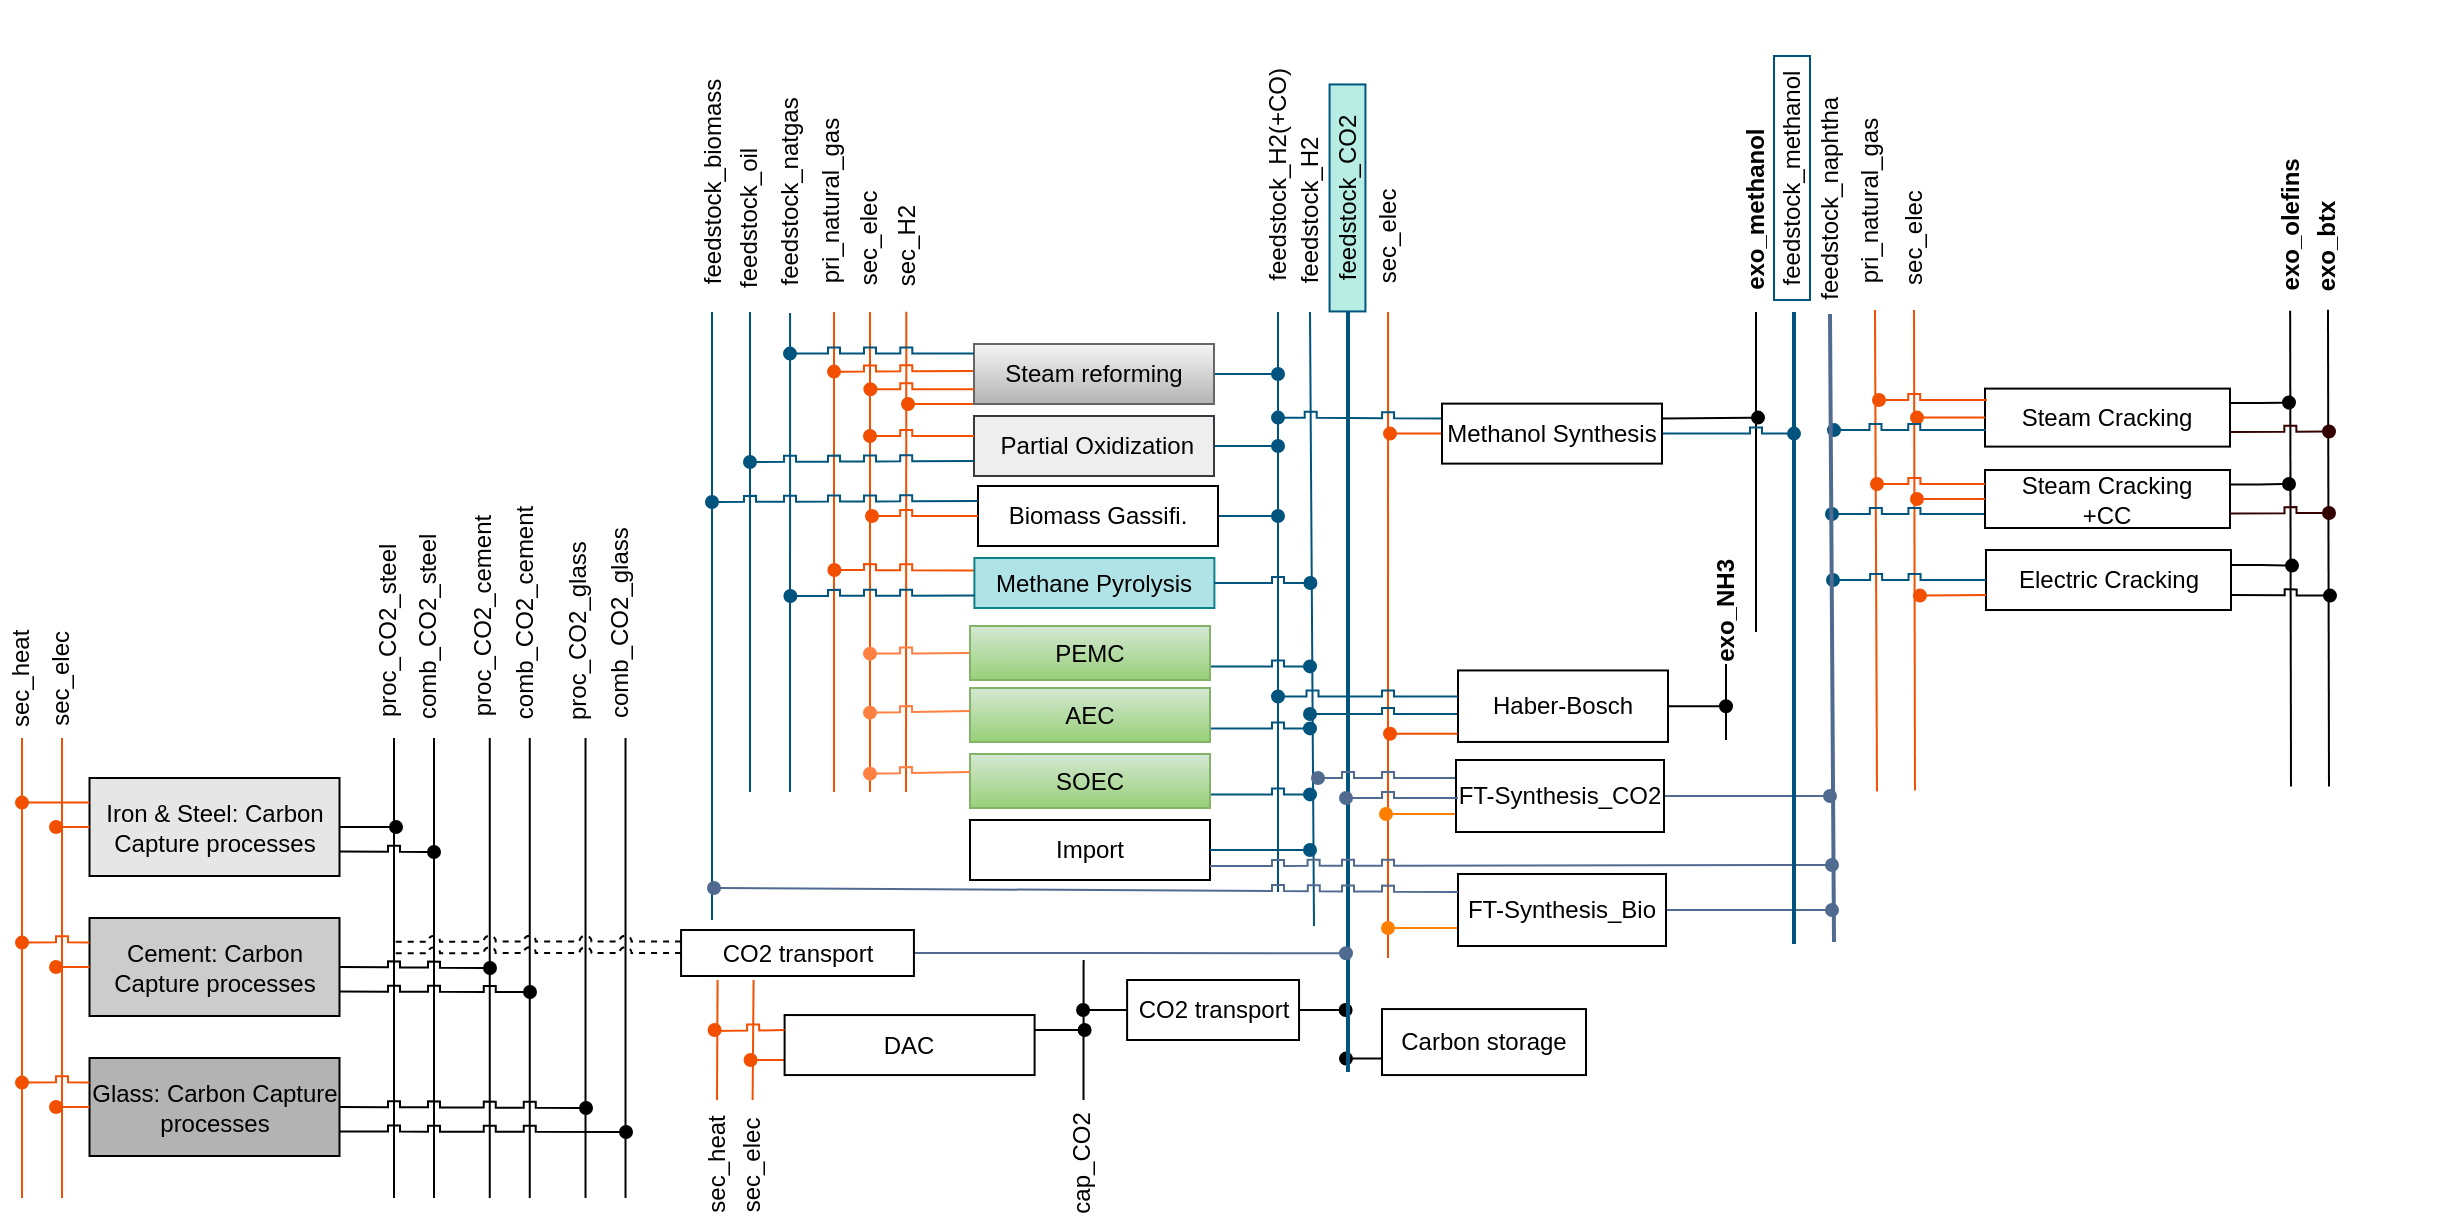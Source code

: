<mxfile version="27.0.9" pages="2">
  <diagram name="phD_CO2_Chemi_TAM_new_v05" id="rEHIJrDeVFJG_VIRJMDS">
    <mxGraphModel dx="786" dy="27" grid="0" gridSize="10" guides="1" tooltips="1" connect="1" arrows="1" fold="1" page="0" pageScale="1" pageWidth="1100" pageHeight="1700" background="none" math="0" shadow="0">
      <root>
        <mxCell id="6kVH1zaIPujk-0XOi3Iy-0" />
        <mxCell id="6kVH1zaIPujk-0XOi3Iy-1" style="locked=1;" parent="6kVH1zaIPujk-0XOi3Iy-0" />
        <mxCell id="6kVH1zaIPujk-0XOi3Iy-2" value="H2_fossil" parent="6kVH1zaIPujk-0XOi3Iy-0" />
        <mxCell id="6kVH1zaIPujk-0XOi3Iy-3" value="" style="endArrow=none;rounded=0;strokeColor=#00547D;strokeWidth=1;endSize=6;exitX=0.027;exitY=0.5;exitDx=0;exitDy=0;exitPerimeter=0;fontFamily=Helvetica;html=1;" parent="6kVH1zaIPujk-0XOi3Iy-2" source="6kVH1zaIPujk-0XOi3Iy-20" edge="1">
          <mxGeometry width="50" height="50" relative="1" as="geometry">
            <mxPoint x="361" y="674.679" as="sourcePoint" />
            <mxPoint x="360" y="981" as="targetPoint" />
          </mxGeometry>
        </mxCell>
        <mxCell id="6kVH1zaIPujk-0XOi3Iy-4" value="" style="endArrow=none;rounded=0;strokeColor=#00547D;fontFamily=Helvetica;html=1;" parent="6kVH1zaIPujk-0XOi3Iy-2" edge="1">
          <mxGeometry width="50" height="50" relative="1" as="geometry">
            <mxPoint x="379" y="917" as="sourcePoint" />
            <mxPoint x="379" y="677" as="targetPoint" />
          </mxGeometry>
        </mxCell>
        <mxCell id="6kVH1zaIPujk-0XOi3Iy-5" value="" style="endArrow=none;rounded=0;entryX=0.021;entryY=0.518;entryDx=0;entryDy=0;strokeColor=#00547D;entryPerimeter=0;fontFamily=Helvetica;html=1;" parent="6kVH1zaIPujk-0XOi3Iy-2" target="6kVH1zaIPujk-0XOi3Iy-22" edge="1">
          <mxGeometry width="50" height="50" relative="1" as="geometry">
            <mxPoint x="399" y="917" as="sourcePoint" />
            <mxPoint x="401" y="675.5" as="targetPoint" />
          </mxGeometry>
        </mxCell>
        <mxCell id="6kVH1zaIPujk-0XOi3Iy-6" value="" style="endArrow=none;rounded=0;strokeColor=#f24f00;fontFamily=Helvetica;html=1;" parent="6kVH1zaIPujk-0XOi3Iy-2" edge="1">
          <mxGeometry width="50" height="50" relative="1" as="geometry">
            <mxPoint x="421" y="917" as="sourcePoint" />
            <mxPoint x="421" y="677" as="targetPoint" />
          </mxGeometry>
        </mxCell>
        <mxCell id="6kVH1zaIPujk-0XOi3Iy-7" value="" style="endArrow=none;rounded=0;strokeColor=#F24F00;fontFamily=Helvetica;html=1;" parent="6kVH1zaIPujk-0XOi3Iy-2" edge="1">
          <mxGeometry width="50" height="50" relative="1" as="geometry">
            <mxPoint x="439" y="917" as="sourcePoint" />
            <mxPoint x="439" y="677" as="targetPoint" />
          </mxGeometry>
        </mxCell>
        <mxCell id="6kVH1zaIPujk-0XOi3Iy-8" value="" style="endArrow=none;rounded=0;entryX=0.009;entryY=0.497;entryDx=0;entryDy=0;strokeColor=#F24F00;entryPerimeter=0;fontFamily=Helvetica;html=1;" parent="6kVH1zaIPujk-0XOi3Iy-2" target="6kVH1zaIPujk-0XOi3Iy-25" edge="1">
          <mxGeometry width="50" height="50" relative="1" as="geometry">
            <mxPoint x="457" y="917" as="sourcePoint" />
            <mxPoint x="459.75" y="674.52" as="targetPoint" />
          </mxGeometry>
        </mxCell>
        <mxCell id="6kVH1zaIPujk-0XOi3Iy-9" value="" style="group;fontFamily=Helvetica;whiteSpace=wrap;html=1;" parent="6kVH1zaIPujk-0XOi3Iy-2" vertex="1" connectable="0">
          <mxGeometry x="361" y="729" width="250" height="40" as="geometry" />
        </mxCell>
        <mxCell id="6kVH1zaIPujk-0XOi3Iy-10" value="" style="edgeStyle=orthogonalEdgeStyle;rounded=0;orthogonalLoop=1;jettySize=auto;exitX=1;exitY=0.5;exitDx=0;exitDy=0;endArrow=oval;endFill=1;strokeColor=#00547D;fontFamily=Helvetica;html=1;" parent="6kVH1zaIPujk-0XOi3Iy-9" source="6kVH1zaIPujk-0XOi3Iy-11" edge="1">
          <mxGeometry relative="1" as="geometry">
            <mxPoint x="282" y="15" as="targetPoint" />
          </mxGeometry>
        </mxCell>
        <mxCell id="6kVH1zaIPujk-0XOi3Iy-11" value="&amp;nbsp;Partial Oxidization" style="rounded=0;fillColor=#eeeeee;strokeColor=#36393d;fontFamily=Helvetica;whiteSpace=wrap;html=1;" parent="6kVH1zaIPujk-0XOi3Iy-9" vertex="1">
          <mxGeometry x="130" width="120" height="30" as="geometry" />
        </mxCell>
        <mxCell id="6kVH1zaIPujk-0XOi3Iy-12" value="" style="edgeStyle=orthogonalEdgeStyle;rounded=0;orthogonalLoop=1;jettySize=auto;exitX=0;exitY=0.75;exitDx=0;exitDy=0;strokeWidth=1;endArrow=oval;endFill=1;jumpStyle=sharp;strokeColor=#00547D;fontFamily=Helvetica;html=1;" parent="6kVH1zaIPujk-0XOi3Iy-9" source="6kVH1zaIPujk-0XOi3Iy-11" edge="1">
          <mxGeometry relative="1" as="geometry">
            <mxPoint x="18" y="23" as="targetPoint" />
          </mxGeometry>
        </mxCell>
        <mxCell id="6kVH1zaIPujk-0XOi3Iy-13" value="" style="edgeStyle=orthogonalEdgeStyle;rounded=0;orthogonalLoop=1;jettySize=auto;exitX=0;exitY=0.333;exitDx=0;exitDy=0;endArrow=oval;endFill=1;exitPerimeter=0;jumpStyle=sharp;strokeColor=#F24F00;fontFamily=Helvetica;html=1;" parent="6kVH1zaIPujk-0XOi3Iy-9" source="6kVH1zaIPujk-0XOi3Iy-11" edge="1">
          <mxGeometry relative="1" as="geometry">
            <mxPoint x="78" y="10" as="targetPoint" />
          </mxGeometry>
        </mxCell>
        <mxCell id="6kVH1zaIPujk-0XOi3Iy-14" value="" style="group;fontFamily=Helvetica;whiteSpace=wrap;html=1;" parent="6kVH1zaIPujk-0XOi3Iy-2" vertex="1" connectable="0">
          <mxGeometry x="421" y="693" width="190" height="36" as="geometry" />
        </mxCell>
        <mxCell id="6kVH1zaIPujk-0XOi3Iy-15" value="" style="edgeStyle=orthogonalEdgeStyle;rounded=0;orthogonalLoop=1;jettySize=auto;exitX=0;exitY=0.5;exitDx=0;exitDy=0;endArrow=oval;endFill=1;jumpStyle=sharp;strokeColor=#f24f00;fontFamily=Helvetica;html=1;" parent="6kVH1zaIPujk-0XOi3Iy-14" edge="1">
          <mxGeometry relative="1" as="geometry">
            <mxPoint y="13.8" as="targetPoint" />
            <mxPoint x="70" y="13.5" as="sourcePoint" />
          </mxGeometry>
        </mxCell>
        <mxCell id="6kVH1zaIPujk-0XOi3Iy-16" value="" style="edgeStyle=orthogonalEdgeStyle;rounded=0;orthogonalLoop=1;jettySize=auto;exitX=1;exitY=0.5;exitDx=0;exitDy=0;endArrow=oval;endFill=1;strokeColor=#00547D;fontFamily=Helvetica;html=1;" parent="6kVH1zaIPujk-0XOi3Iy-14" source="6kVH1zaIPujk-0XOi3Iy-18" edge="1">
          <mxGeometry relative="1" as="geometry">
            <mxPoint x="222" y="15" as="targetPoint" />
          </mxGeometry>
        </mxCell>
        <mxCell id="6kVH1zaIPujk-0XOi3Iy-17" value="" style="edgeStyle=orthogonalEdgeStyle;rounded=0;orthogonalLoop=1;jettySize=auto;exitX=0;exitY=1;exitDx=0;exitDy=0;endArrow=oval;endFill=1;strokeColor=#F24F00;fontFamily=Helvetica;html=1;" parent="6kVH1zaIPujk-0XOi3Iy-14" source="6kVH1zaIPujk-0XOi3Iy-18" edge="1">
          <mxGeometry relative="1" as="geometry">
            <mxPoint x="37" y="30.333" as="targetPoint" />
          </mxGeometry>
        </mxCell>
        <mxCell id="6kVH1zaIPujk-0XOi3Iy-18" value="Steam reforming" style="rounded=0;fillColor=#f5f5f5;gradientColor=#b3b3b3;strokeColor=#666666;fontFamily=Helvetica;whiteSpace=wrap;html=1;" parent="6kVH1zaIPujk-0XOi3Iy-14" vertex="1">
          <mxGeometry x="70" width="120" height="30" as="geometry" />
        </mxCell>
        <mxCell id="6kVH1zaIPujk-0XOi3Iy-19" value="" style="edgeStyle=orthogonalEdgeStyle;rounded=0;orthogonalLoop=1;jettySize=auto;exitX=0;exitY=0.25;exitDx=0;exitDy=0;endArrow=oval;endFill=1;jumpStyle=sharp;strokeColor=#00547D;fontFamily=Helvetica;html=1;" parent="6kVH1zaIPujk-0XOi3Iy-14" edge="1">
          <mxGeometry relative="1" as="geometry">
            <mxPoint x="-22" y="4.8" as="targetPoint" />
            <mxPoint x="70" y="4.8" as="sourcePoint" />
          </mxGeometry>
        </mxCell>
        <mxCell id="6kVH1zaIPujk-0XOi3Iy-20" value="feedstock_biomass" style="text;strokeColor=none;fillColor=none;align=center;verticalAlign=middle;rounded=0;rotation=270;fontFamily=Helvetica;whiteSpace=wrap;html=1;" parent="6kVH1zaIPujk-0XOi3Iy-2" vertex="1">
          <mxGeometry x="291" y="597" width="138" height="29.44" as="geometry" />
        </mxCell>
        <mxCell id="6kVH1zaIPujk-0XOi3Iy-21" value="feedstock_oil" style="text;strokeColor=none;fillColor=none;align=center;verticalAlign=middle;rounded=0;rotation=270;fontFamily=Helvetica;whiteSpace=wrap;html=1;" parent="6kVH1zaIPujk-0XOi3Iy-2" vertex="1">
          <mxGeometry x="327.88" y="615.22" width="101.25" height="29.39" as="geometry" />
        </mxCell>
        <mxCell id="6kVH1zaIPujk-0XOi3Iy-22" value="feedstock_natgas" style="text;strokeColor=none;fillColor=none;align=center;verticalAlign=middle;rounded=0;rotation=270;fontFamily=Helvetica;whiteSpace=wrap;html=1;" parent="6kVH1zaIPujk-0XOi3Iy-2" vertex="1">
          <mxGeometry x="335.07" y="602" width="126.87" height="29.39" as="geometry" />
        </mxCell>
        <mxCell id="6kVH1zaIPujk-0XOi3Iy-23" value="sec_elec" style="text;strokeColor=none;fillColor=none;align=center;verticalAlign=middle;rounded=0;rotation=270;fontFamily=Helvetica;whiteSpace=wrap;html=1;" parent="6kVH1zaIPujk-0XOi3Iy-2" vertex="1">
          <mxGeometry x="400" y="625.27" width="77" height="29.39" as="geometry" />
        </mxCell>
        <mxCell id="6kVH1zaIPujk-0XOi3Iy-24" value="pri_natural_gas" style="text;strokeColor=none;fillColor=none;align=center;verticalAlign=middle;rounded=0;rotation=270;fontFamily=Helvetica;whiteSpace=wrap;html=1;" parent="6kVH1zaIPujk-0XOi3Iy-2" vertex="1">
          <mxGeometry x="366.5" y="607" width="105.5" height="30" as="geometry" />
        </mxCell>
        <mxCell id="6kVH1zaIPujk-0XOi3Iy-25" value="sec_H2" style="text;strokeColor=none;fillColor=none;align=center;verticalAlign=middle;rounded=0;rotation=270;fontFamily=Helvetica;whiteSpace=wrap;html=1;" parent="6kVH1zaIPujk-0XOi3Iy-2" vertex="1">
          <mxGeometry x="423.32" y="628.85" width="67.87" height="29.39" as="geometry" />
        </mxCell>
        <mxCell id="6kVH1zaIPujk-0XOi3Iy-26" value="feedstock_H2(+CO)" style="text;strokeColor=none;fillColor=none;align=center;verticalAlign=middle;rounded=0;rotation=270;fontFamily=Helvetica;whiteSpace=wrap;html=1;" parent="6kVH1zaIPujk-0XOi3Iy-2" vertex="1">
          <mxGeometry x="591" y="601.998" width="104.0" height="12.419" as="geometry" />
        </mxCell>
        <mxCell id="6kVH1zaIPujk-0XOi3Iy-27" value="" style="endArrow=none;rounded=0;fillColor=#647687;strokeColor=#00547D;strokeWidth=1;fontFamily=Helvetica;html=1;" parent="6kVH1zaIPujk-0XOi3Iy-2" edge="1">
          <mxGeometry width="50" height="50" relative="1" as="geometry">
            <mxPoint x="643" y="967" as="sourcePoint" />
            <mxPoint x="643" y="677" as="targetPoint" />
          </mxGeometry>
        </mxCell>
        <mxCell id="6kVH1zaIPujk-0XOi3Iy-28" value="" style="edgeStyle=orthogonalEdgeStyle;rounded=0;orthogonalLoop=1;jettySize=auto;endArrow=oval;endFill=1;jumpStyle=sharp;strokeColor=#f24f00;exitX=0;exitY=0.75;exitDx=0;exitDy=0;fontFamily=Helvetica;html=1;" parent="6kVH1zaIPujk-0XOi3Iy-2" edge="1">
          <mxGeometry relative="1" as="geometry">
            <mxPoint x="439.2" y="715.59" as="targetPoint" />
            <mxPoint x="491.2" y="715.59" as="sourcePoint" />
          </mxGeometry>
        </mxCell>
        <mxCell id="6kVH1zaIPujk-0XOi3Iy-29" value="" style="group;fontFamily=Helvetica;whiteSpace=wrap;html=1;" parent="6kVH1zaIPujk-0XOi3Iy-2" vertex="1" connectable="0">
          <mxGeometry x="360" y="764" width="283" height="30" as="geometry" />
        </mxCell>
        <mxCell id="6kVH1zaIPujk-0XOi3Iy-30" value="" style="edgeStyle=orthogonalEdgeStyle;rounded=0;orthogonalLoop=1;jettySize=auto;exitX=1;exitY=0.5;exitDx=0;exitDy=0;endArrow=oval;endFill=1;strokeColor=#00547D;fontFamily=Helvetica;html=1;" parent="6kVH1zaIPujk-0XOi3Iy-29" source="6kVH1zaIPujk-0XOi3Iy-31" edge="1">
          <mxGeometry relative="1" as="geometry">
            <mxPoint x="283" y="15" as="targetPoint" />
          </mxGeometry>
        </mxCell>
        <mxCell id="6kVH1zaIPujk-0XOi3Iy-31" value="Biomass Gassifi." style="rounded=0;fontFamily=Helvetica;whiteSpace=wrap;html=1;" parent="6kVH1zaIPujk-0XOi3Iy-29" vertex="1">
          <mxGeometry x="133" width="120" height="30" as="geometry" />
        </mxCell>
        <mxCell id="6kVH1zaIPujk-0XOi3Iy-32" value="" style="edgeStyle=orthogonalEdgeStyle;rounded=0;orthogonalLoop=1;jettySize=auto;exitX=0;exitY=0.25;exitDx=0;exitDy=0;strokeColor=#00547D;strokeWidth=1;endArrow=oval;endFill=1;fillColor=#647687;jumpStyle=sharp;fontFamily=Helvetica;html=1;" parent="6kVH1zaIPujk-0XOi3Iy-29" source="6kVH1zaIPujk-0XOi3Iy-31" edge="1">
          <mxGeometry relative="1" as="geometry">
            <mxPoint y="8" as="targetPoint" />
          </mxGeometry>
        </mxCell>
        <mxCell id="6kVH1zaIPujk-0XOi3Iy-33" value="" style="edgeStyle=orthogonalEdgeStyle;rounded=0;orthogonalLoop=1;jettySize=auto;exitX=0;exitY=0.5;exitDx=0;exitDy=0;strokeColor=#F24F00;strokeWidth=1;endArrow=oval;endFill=1;jumpStyle=sharp;fontFamily=Helvetica;html=1;" parent="6kVH1zaIPujk-0XOi3Iy-29" source="6kVH1zaIPujk-0XOi3Iy-31" edge="1">
          <mxGeometry relative="1" as="geometry">
            <mxPoint x="80" y="15" as="targetPoint" />
          </mxGeometry>
        </mxCell>
        <mxCell id="6kVH1zaIPujk-0XOi3Iy-34" value="H2_green" parent="6kVH1zaIPujk-0XOi3Iy-0" />
        <mxCell id="6kVH1zaIPujk-0XOi3Iy-35" value="" style="endArrow=none;html=1;rounded=0;fillColor=#647687;strokeColor=#00547D;strokeWidth=1;" parent="6kVH1zaIPujk-0XOi3Iy-34" edge="1">
          <mxGeometry width="50" height="50" relative="1" as="geometry">
            <mxPoint x="661" y="984" as="sourcePoint" />
            <mxPoint x="659" y="677" as="targetPoint" />
          </mxGeometry>
        </mxCell>
        <mxCell id="6kVH1zaIPujk-0XOi3Iy-36" value="feedstock_H2" style="text;html=1;strokeColor=none;fillColor=none;align=center;verticalAlign=middle;whiteSpace=wrap;rounded=0;rotation=270;" parent="6kVH1zaIPujk-0XOi3Iy-34" vertex="1">
          <mxGeometry x="607" y="617" width="104" height="17.94" as="geometry" />
        </mxCell>
        <mxCell id="6kVH1zaIPujk-0XOi3Iy-37" value="" style="group" parent="6kVH1zaIPujk-0XOi3Iy-34" vertex="1" connectable="0">
          <mxGeometry x="489" y="834" width="170" height="27" as="geometry" />
        </mxCell>
        <mxCell id="6kVH1zaIPujk-0XOi3Iy-38" style="edgeStyle=orthogonalEdgeStyle;rounded=0;orthogonalLoop=1;jettySize=auto;html=1;exitX=1;exitY=0.75;exitDx=0;exitDy=0;endArrow=oval;endFill=1;jumpStyle=sharp;strokeColor=#00547D;" parent="6kVH1zaIPujk-0XOi3Iy-37" source="6kVH1zaIPujk-0XOi3Iy-41" edge="1">
          <mxGeometry relative="1" as="geometry">
            <mxPoint x="170" y="20.2" as="targetPoint" />
          </mxGeometry>
        </mxCell>
        <mxCell id="6kVH1zaIPujk-0XOi3Iy-39" value="" style="group" parent="6kVH1zaIPujk-0XOi3Iy-37" vertex="1" connectable="0">
          <mxGeometry x="-50" width="170" height="27" as="geometry" />
        </mxCell>
        <mxCell id="6kVH1zaIPujk-0XOi3Iy-40" style="edgeStyle=orthogonalEdgeStyle;rounded=0;hachureGap=4;orthogonalLoop=1;jettySize=auto;html=1;exitX=0;exitY=0.5;exitDx=0;exitDy=0;fontFamily=Architects Daughter;fontSource=https%3A%2F%2Ffonts.googleapis.com%2Fcss%3Ffamily%3DArchitects%2BDaughter;endArrow=oval;endFill=1;jumpStyle=sharp;strokeColor=#FF8040;" parent="6kVH1zaIPujk-0XOi3Iy-39" source="6kVH1zaIPujk-0XOi3Iy-41" edge="1">
          <mxGeometry relative="1" as="geometry">
            <mxPoint y="13.833" as="targetPoint" />
          </mxGeometry>
        </mxCell>
        <mxCell id="6kVH1zaIPujk-0XOi3Iy-41" value="PEMC" style="rounded=0;whiteSpace=wrap;html=1;fillColor=#d5e8d4;gradientColor=#97d077;strokeColor=#82b366;" parent="6kVH1zaIPujk-0XOi3Iy-39" vertex="1">
          <mxGeometry x="50" width="120" height="27" as="geometry" />
        </mxCell>
        <mxCell id="6kVH1zaIPujk-0XOi3Iy-42" value="" style="group" parent="6kVH1zaIPujk-0XOi3Iy-34" vertex="1" connectable="0">
          <mxGeometry x="489" y="931" width="250" height="50" as="geometry" />
        </mxCell>
        <mxCell id="6kVH1zaIPujk-0XOi3Iy-43" value="Import" style="whiteSpace=wrap;html=1;rounded=0;" parent="6kVH1zaIPujk-0XOi3Iy-42" vertex="1">
          <mxGeometry width="120" height="30" as="geometry" />
        </mxCell>
        <mxCell id="6kVH1zaIPujk-0XOi3Iy-44" style="edgeStyle=orthogonalEdgeStyle;rounded=0;orthogonalLoop=1;jettySize=auto;html=1;exitX=1;exitY=0.5;exitDx=0;exitDy=0;endArrow=oval;endFill=1;strokeColor=#00547D;" parent="6kVH1zaIPujk-0XOi3Iy-42" source="6kVH1zaIPujk-0XOi3Iy-43" edge="1">
          <mxGeometry relative="1" as="geometry">
            <mxPoint x="170" y="15" as="targetPoint" />
          </mxGeometry>
        </mxCell>
        <mxCell id="6kVH1zaIPujk-0XOi3Iy-45" value="" style="group" parent="6kVH1zaIPujk-0XOi3Iy-34" vertex="1" connectable="0">
          <mxGeometry x="341.2" y="757" width="370" height="71.5" as="geometry" />
        </mxCell>
        <mxCell id="6kVH1zaIPujk-0XOi3Iy-46" value="" style="group" parent="6kVH1zaIPujk-0XOi3Iy-45" vertex="1" connectable="0">
          <mxGeometry x="60" y="43" width="210" height="30" as="geometry" />
        </mxCell>
        <mxCell id="6kVH1zaIPujk-0XOi3Iy-47" style="edgeStyle=orthogonalEdgeStyle;rounded=0;orthogonalLoop=1;jettySize=auto;html=1;exitX=0;exitY=0.25;exitDx=0;exitDy=0;endArrow=oval;endFill=1;jumpStyle=sharp;strokeColor=#F24F00;" parent="6kVH1zaIPujk-0XOi3Iy-46" source="6kVH1zaIPujk-0XOi3Iy-48" edge="1">
          <mxGeometry relative="1" as="geometry">
            <mxPoint x="20" y="6" as="targetPoint" />
          </mxGeometry>
        </mxCell>
        <mxCell id="6kVH1zaIPujk-0XOi3Iy-48" value="Methane Pyrolysis" style="rounded=0;whiteSpace=wrap;html=1;fillColor=#b0e3e6;strokeColor=#0e8088;" parent="6kVH1zaIPujk-0XOi3Iy-46" vertex="1">
          <mxGeometry x="90" width="120" height="25.0" as="geometry" />
        </mxCell>
        <mxCell id="6kVH1zaIPujk-0XOi3Iy-49" style="edgeStyle=orthogonalEdgeStyle;rounded=0;orthogonalLoop=1;jettySize=auto;html=1;exitX=0;exitY=0.75;exitDx=0;exitDy=0;endArrow=oval;endFill=1;jumpStyle=sharp;strokeColor=#00547D;" parent="6kVH1zaIPujk-0XOi3Iy-46" source="6kVH1zaIPujk-0XOi3Iy-48" edge="1">
          <mxGeometry relative="1" as="geometry">
            <mxPoint x="-2" y="19" as="targetPoint" />
          </mxGeometry>
        </mxCell>
        <mxCell id="6kVH1zaIPujk-0XOi3Iy-50" style="edgeStyle=orthogonalEdgeStyle;rounded=0;orthogonalLoop=1;jettySize=auto;html=1;exitX=1;exitY=0.5;exitDx=0;exitDy=0;endArrow=oval;endFill=1;jumpStyle=sharp;strokeColor=#00547D;" parent="6kVH1zaIPujk-0XOi3Iy-46" source="6kVH1zaIPujk-0XOi3Iy-48" edge="1">
          <mxGeometry relative="1" as="geometry">
            <mxPoint x="258" y="12.5" as="targetPoint" />
          </mxGeometry>
        </mxCell>
        <mxCell id="6kVH1zaIPujk-0XOi3Iy-51" value="" style="group" parent="6kVH1zaIPujk-0XOi3Iy-34" vertex="1" connectable="0">
          <mxGeometry x="489" y="865" width="170" height="27" as="geometry" />
        </mxCell>
        <mxCell id="6kVH1zaIPujk-0XOi3Iy-52" style="edgeStyle=orthogonalEdgeStyle;rounded=0;orthogonalLoop=1;jettySize=auto;html=1;exitX=1;exitY=0.75;exitDx=0;exitDy=0;endArrow=oval;endFill=1;jumpStyle=sharp;strokeColor=#00547D;" parent="6kVH1zaIPujk-0XOi3Iy-51" source="6kVH1zaIPujk-0XOi3Iy-53" edge="1">
          <mxGeometry relative="1" as="geometry">
            <mxPoint x="170" y="20.2" as="targetPoint" />
          </mxGeometry>
        </mxCell>
        <mxCell id="6kVH1zaIPujk-0XOi3Iy-53" value="AEC" style="rounded=0;whiteSpace=wrap;html=1;fillColor=#d5e8d4;gradientColor=#97d077;strokeColor=#82b366;" parent="6kVH1zaIPujk-0XOi3Iy-51" vertex="1">
          <mxGeometry width="120" height="27" as="geometry" />
        </mxCell>
        <mxCell id="6kVH1zaIPujk-0XOi3Iy-54" style="edgeStyle=orthogonalEdgeStyle;rounded=0;hachureGap=4;orthogonalLoop=1;jettySize=auto;html=1;exitX=0;exitY=0.5;exitDx=0;exitDy=0;fontFamily=Architects Daughter;fontSource=https%3A%2F%2Ffonts.googleapis.com%2Fcss%3Ffamily%3DArchitects%2BDaughter;endArrow=oval;endFill=1;jumpStyle=sharp;strokeColor=#FF8040;" parent="6kVH1zaIPujk-0XOi3Iy-34" edge="1">
          <mxGeometry relative="1" as="geometry">
            <mxPoint x="439" y="877.333" as="targetPoint" />
            <mxPoint x="489" y="876.5" as="sourcePoint" />
          </mxGeometry>
        </mxCell>
        <mxCell id="6kVH1zaIPujk-0XOi3Iy-55" value="" style="group" parent="6kVH1zaIPujk-0XOi3Iy-34" vertex="1" connectable="0">
          <mxGeometry x="489" y="898" width="170" height="27" as="geometry" />
        </mxCell>
        <mxCell id="6kVH1zaIPujk-0XOi3Iy-56" style="edgeStyle=orthogonalEdgeStyle;rounded=0;orthogonalLoop=1;jettySize=auto;html=1;exitX=1;exitY=0.75;exitDx=0;exitDy=0;endArrow=oval;endFill=1;jumpStyle=sharp;strokeColor=#00547D;" parent="6kVH1zaIPujk-0XOi3Iy-55" source="6kVH1zaIPujk-0XOi3Iy-57" edge="1">
          <mxGeometry relative="1" as="geometry">
            <mxPoint x="170" y="20.2" as="targetPoint" />
          </mxGeometry>
        </mxCell>
        <mxCell id="6kVH1zaIPujk-0XOi3Iy-57" value="SOEC" style="rounded=0;whiteSpace=wrap;html=1;fillColor=#d5e8d4;gradientColor=#97d077;strokeColor=#82b366;" parent="6kVH1zaIPujk-0XOi3Iy-55" vertex="1">
          <mxGeometry width="120" height="27" as="geometry" />
        </mxCell>
        <mxCell id="6kVH1zaIPujk-0XOi3Iy-58" style="edgeStyle=orthogonalEdgeStyle;rounded=0;hachureGap=4;orthogonalLoop=1;jettySize=auto;html=1;exitX=0;exitY=0.5;exitDx=0;exitDy=0;fontFamily=Architects Daughter;fontSource=https%3A%2F%2Ffonts.googleapis.com%2Fcss%3Ffamily%3DArchitects%2BDaughter;endArrow=oval;endFill=1;jumpStyle=sharp;strokeColor=#FF8040;" parent="6kVH1zaIPujk-0XOi3Iy-34" edge="1">
          <mxGeometry relative="1" as="geometry">
            <mxPoint x="439" y="907.833" as="targetPoint" />
            <mxPoint x="489" y="907" as="sourcePoint" />
          </mxGeometry>
        </mxCell>
        <mxCell id="6kVH1zaIPujk-0XOi3Iy-59" value="NH3_HB" parent="6kVH1zaIPujk-0XOi3Iy-0" />
        <mxCell id="6kVH1zaIPujk-0XOi3Iy-60" value="" style="group" parent="6kVH1zaIPujk-0XOi3Iy-59" vertex="1" connectable="0">
          <mxGeometry x="689.028" y="617" width="17.944" height="342.031" as="geometry" />
        </mxCell>
        <mxCell id="6kVH1zaIPujk-0XOi3Iy-61" value="sec_elec" style="text;html=1;strokeColor=none;fillColor=none;align=center;verticalAlign=middle;whiteSpace=wrap;rounded=0;rotation=270;" parent="6kVH1zaIPujk-0XOi3Iy-60" vertex="1">
          <mxGeometry x="-21.028" y="13" width="60" height="17.944" as="geometry" />
        </mxCell>
        <mxCell id="6kVH1zaIPujk-0XOi3Iy-62" value="" style="endArrow=none;html=1;rounded=0;strokeColor=#F24F00;" parent="6kVH1zaIPujk-0XOi3Iy-60" edge="1">
          <mxGeometry width="50" height="50" relative="1" as="geometry">
            <mxPoint x="8.972" y="383" as="sourcePoint" />
            <mxPoint x="9" y="60" as="targetPoint" />
          </mxGeometry>
        </mxCell>
        <mxCell id="6kVH1zaIPujk-0XOi3Iy-63" value="" style="group" parent="6kVH1zaIPujk-0XOi3Iy-59" vertex="1" connectable="0">
          <mxGeometry x="661" y="788.001" width="216.68" height="220.47" as="geometry" />
        </mxCell>
        <mxCell id="6kVH1zaIPujk-0XOi3Iy-64" value="" style="group" parent="6kVH1zaIPujk-0XOi3Iy-63" vertex="1" connectable="0">
          <mxGeometry y="2.03" width="216.68" height="218.44" as="geometry" />
        </mxCell>
        <mxCell id="6kVH1zaIPujk-0XOi3Iy-65" style="edgeStyle=orthogonalEdgeStyle;rounded=0;orthogonalLoop=1;jettySize=auto;html=1;exitX=1;exitY=0.5;exitDx=0;exitDy=0;endArrow=oval;endFill=1;" parent="6kVH1zaIPujk-0XOi3Iy-64" source="6kVH1zaIPujk-0XOi3Iy-67" edge="1">
          <mxGeometry relative="1" as="geometry">
            <mxPoint x="206" y="84.2" as="targetPoint" />
          </mxGeometry>
        </mxCell>
        <mxCell id="6kVH1zaIPujk-0XOi3Iy-66" style="edgeStyle=orthogonalEdgeStyle;rounded=0;orthogonalLoop=1;jettySize=auto;html=1;endArrow=oval;endFill=1;jumpStyle=sharp;exitX=0;exitY=0.75;exitDx=0;exitDy=0;strokeColor=#00547D;" parent="6kVH1zaIPujk-0XOi3Iy-64" source="6kVH1zaIPujk-0XOi3Iy-67" edge="1">
          <mxGeometry relative="1" as="geometry">
            <mxPoint x="-2" y="87.969" as="targetPoint" />
            <mxPoint x="71" y="87.969" as="sourcePoint" />
            <Array as="points">
              <mxPoint x="72" y="88" />
            </Array>
          </mxGeometry>
        </mxCell>
        <mxCell id="6kVH1zaIPujk-0XOi3Iy-67" value="Haber-Bosch" style="whiteSpace=wrap;html=1;rounded=0;" parent="6kVH1zaIPujk-0XOi3Iy-64" vertex="1">
          <mxGeometry x="72" y="66.196" width="105" height="35.75" as="geometry" />
        </mxCell>
        <mxCell id="6kVH1zaIPujk-0XOi3Iy-68" value="" style="endArrow=none;html=1;rounded=0;" parent="6kVH1zaIPujk-0XOi3Iy-64" edge="1">
          <mxGeometry width="50" height="50" relative="1" as="geometry">
            <mxPoint x="206" y="100.969" as="sourcePoint" />
            <mxPoint x="206" y="62.969" as="targetPoint" />
          </mxGeometry>
        </mxCell>
        <mxCell id="6kVH1zaIPujk-0XOi3Iy-69" style="edgeStyle=orthogonalEdgeStyle;rounded=0;orthogonalLoop=1;jettySize=auto;html=1;exitX=0;exitY=0.364;exitDx=0;exitDy=0;jumpStyle=sharp;endArrow=oval;endFill=1;exitPerimeter=0;strokeColor=#00547D;" parent="6kVH1zaIPujk-0XOi3Iy-64" source="6kVH1zaIPujk-0XOi3Iy-67" edge="1">
          <mxGeometry relative="1" as="geometry">
            <mxPoint x="-18" y="79.2" as="targetPoint" />
          </mxGeometry>
        </mxCell>
        <mxCell id="6kVH1zaIPujk-0XOi3Iy-70" style="edgeStyle=orthogonalEdgeStyle;rounded=0;orthogonalLoop=1;jettySize=auto;html=1;exitX=-0.002;exitY=0.886;exitDx=0;exitDy=0;jumpStyle=sharp;endArrow=oval;endFill=1;strokeColor=#F24F00;exitPerimeter=0;" parent="6kVH1zaIPujk-0XOi3Iy-64" source="6kVH1zaIPujk-0XOi3Iy-67" edge="1">
          <mxGeometry relative="1" as="geometry">
            <mxPoint x="38" y="97.969" as="targetPoint" />
          </mxGeometry>
        </mxCell>
        <mxCell id="dRnbhuW-hc77-8e_g5gF-10" value="exo_NH3" style="text;html=1;align=center;verticalAlign=middle;whiteSpace=wrap;rounded=0;rotation=270;fontStyle=1;flipH=0;direction=west;" vertex="1" parent="6kVH1zaIPujk-0XOi3Iy-59">
          <mxGeometry x="837.8" y="816.2" width="58.88" height="20.48" as="geometry" />
        </mxCell>
        <mxCell id="6kVH1zaIPujk-0XOi3Iy-72" value="Methanol_fossil" parent="6kVH1zaIPujk-0XOi3Iy-0" />
        <mxCell id="6kVH1zaIPujk-0XOi3Iy-73" value="" style="group" parent="6kVH1zaIPujk-0XOi3Iy-72" vertex="1" connectable="0">
          <mxGeometry x="641" y="547" width="325" height="364.81" as="geometry" />
        </mxCell>
        <mxCell id="6kVH1zaIPujk-0XOi3Iy-74" value="exo_methanol" style="text;html=1;align=center;verticalAlign=middle;whiteSpace=wrap;rounded=0;rotation=270;fontStyle=1;" parent="6kVH1zaIPujk-0XOi3Iy-73" vertex="1">
          <mxGeometry x="194.36" y="65.92" width="93.76" height="24.83" as="geometry" />
        </mxCell>
        <mxCell id="6kVH1zaIPujk-0XOi3Iy-75" style="edgeStyle=orthogonalEdgeStyle;rounded=0;orthogonalLoop=1;jettySize=auto;html=1;endArrow=none;endFill=0;" parent="6kVH1zaIPujk-0XOi3Iy-73" edge="1">
          <mxGeometry relative="1" as="geometry">
            <mxPoint x="241" y="290" as="targetPoint" />
            <mxPoint x="241" y="130" as="sourcePoint" />
          </mxGeometry>
        </mxCell>
        <mxCell id="6kVH1zaIPujk-0XOi3Iy-76" style="edgeStyle=orthogonalEdgeStyle;rounded=0;orthogonalLoop=1;jettySize=auto;html=1;exitX=0;exitY=0.25;exitDx=0;exitDy=0;endArrow=oval;endFill=1;jumpStyle=sharp;strokeColor=#00547D;" parent="6kVH1zaIPujk-0XOi3Iy-73" source="6kVH1zaIPujk-0XOi3Iy-80" edge="1">
          <mxGeometry relative="1" as="geometry">
            <mxPoint x="2" y="182.81" as="targetPoint" />
          </mxGeometry>
        </mxCell>
        <mxCell id="6kVH1zaIPujk-0XOi3Iy-77" style="edgeStyle=orthogonalEdgeStyle;rounded=0;orthogonalLoop=1;jettySize=auto;html=1;exitX=0;exitY=0.5;exitDx=0;exitDy=0;endArrow=oval;endFill=1;jumpStyle=sharp;strokeColor=#F24F00;" parent="6kVH1zaIPujk-0XOi3Iy-73" source="6kVH1zaIPujk-0XOi3Iy-80" edge="1">
          <mxGeometry relative="1" as="geometry">
            <mxPoint x="58" y="190.81" as="targetPoint" />
          </mxGeometry>
        </mxCell>
        <mxCell id="6kVH1zaIPujk-0XOi3Iy-78" style="edgeStyle=orthogonalEdgeStyle;rounded=0;orthogonalLoop=1;jettySize=auto;html=1;exitX=1;exitY=0.25;exitDx=0;exitDy=0;endArrow=oval;endFill=1;" parent="6kVH1zaIPujk-0XOi3Iy-73" source="6kVH1zaIPujk-0XOi3Iy-80" edge="1">
          <mxGeometry relative="1" as="geometry">
            <mxPoint x="242" y="182.81" as="targetPoint" />
          </mxGeometry>
        </mxCell>
        <mxCell id="6kVH1zaIPujk-0XOi3Iy-79" style="edgeStyle=orthogonalEdgeStyle;rounded=0;orthogonalLoop=1;jettySize=auto;html=1;exitX=1;exitY=0.5;exitDx=0;exitDy=0;endArrow=oval;endFill=1;jumpStyle=sharp;strokeColor=#00547D;" parent="6kVH1zaIPujk-0XOi3Iy-73" source="6kVH1zaIPujk-0XOi3Iy-80" edge="1">
          <mxGeometry relative="1" as="geometry">
            <mxPoint x="260" y="190.81" as="targetPoint" />
          </mxGeometry>
        </mxCell>
        <mxCell id="6kVH1zaIPujk-0XOi3Iy-80" value="Methanol Synthesis" style="rounded=0;whiteSpace=wrap;html=1;" parent="6kVH1zaIPujk-0XOi3Iy-73" vertex="1">
          <mxGeometry x="84.0" y="175.808" width="110" height="30" as="geometry" />
        </mxCell>
        <mxCell id="6kVH1zaIPujk-0XOi3Iy-81" value="methanol_green" parent="6kVH1zaIPujk-0XOi3Iy-0" visible="0" />
        <mxCell id="6kVH1zaIPujk-0XOi3Iy-82" value="" style="group" parent="6kVH1zaIPujk-0XOi3Iy-81" vertex="1" connectable="0">
          <mxGeometry x="661" y="767" width="255" height="37.23" as="geometry" />
        </mxCell>
        <mxCell id="6kVH1zaIPujk-0XOi3Iy-83" style="edgeStyle=orthogonalEdgeStyle;rounded=0;orthogonalLoop=1;jettySize=auto;html=1;exitX=0;exitY=0.25;exitDx=0;exitDy=0;endArrow=oval;endFill=1;jumpStyle=sharp;strokeColor=#00547D;" parent="6kVH1zaIPujk-0XOi3Iy-82" source="6kVH1zaIPujk-0XOi3Iy-88" edge="1">
          <mxGeometry relative="1" as="geometry">
            <mxPoint y="9.002" as="targetPoint" />
          </mxGeometry>
        </mxCell>
        <mxCell id="6kVH1zaIPujk-0XOi3Iy-84" style="edgeStyle=orthogonalEdgeStyle;rounded=0;orthogonalLoop=1;jettySize=auto;html=1;exitX=0.003;exitY=0.833;exitDx=0;exitDy=0;endArrow=oval;endFill=1;strokeColor=#F24F00;exitPerimeter=0;" parent="6kVH1zaIPujk-0XOi3Iy-82" source="6kVH1zaIPujk-0XOi3Iy-88" edge="1">
          <mxGeometry relative="1" as="geometry">
            <mxPoint x="38" y="31" as="targetPoint" />
          </mxGeometry>
        </mxCell>
        <mxCell id="6kVH1zaIPujk-0XOi3Iy-85" style="edgeStyle=orthogonalEdgeStyle;rounded=0;orthogonalLoop=1;jettySize=auto;html=1;exitX=1;exitY=0.25;exitDx=0;exitDy=0;endArrow=oval;endFill=1;" parent="6kVH1zaIPujk-0XOi3Iy-82" source="6kVH1zaIPujk-0XOi3Iy-88" edge="1">
          <mxGeometry relative="1" as="geometry">
            <mxPoint x="221" y="9.002" as="targetPoint" />
          </mxGeometry>
        </mxCell>
        <mxCell id="6kVH1zaIPujk-0XOi3Iy-86" style="edgeStyle=orthogonalEdgeStyle;rounded=0;orthogonalLoop=1;jettySize=auto;html=1;exitX=1;exitY=0.5;exitDx=0;exitDy=0;endArrow=oval;endFill=1;jumpStyle=sharp;strokeColor=#00547D;" parent="6kVH1zaIPujk-0XOi3Iy-82" source="6kVH1zaIPujk-0XOi3Iy-88" edge="1">
          <mxGeometry relative="1" as="geometry">
            <mxPoint x="240" y="19.002" as="targetPoint" />
          </mxGeometry>
        </mxCell>
        <mxCell id="6kVH1zaIPujk-0XOi3Iy-87" style="edgeStyle=orthogonalEdgeStyle;rounded=0;orthogonalLoop=1;jettySize=auto;html=1;exitX=0;exitY=0.5;exitDx=0;exitDy=0;endArrow=oval;endFill=1;strokeColor=#00547D;jumpStyle=sharp;" parent="6kVH1zaIPujk-0XOi3Iy-82" source="6kVH1zaIPujk-0XOi3Iy-88" edge="1">
          <mxGeometry relative="1" as="geometry">
            <mxPoint x="17" y="18.698" as="targetPoint" />
          </mxGeometry>
        </mxCell>
        <mxCell id="6kVH1zaIPujk-0XOi3Iy-88" value="Methanol hydrogenation" style="rounded=0;whiteSpace=wrap;html=1;" parent="6kVH1zaIPujk-0XOi3Iy-82" vertex="1">
          <mxGeometry x="67.0" width="110" height="37.23" as="geometry" />
        </mxCell>
        <mxCell id="6kVH1zaIPujk-0XOi3Iy-89" value="HVC_fossil" parent="6kVH1zaIPujk-0XOi3Iy-0" />
        <mxCell id="6kVH1zaIPujk-0XOi3Iy-90" value="" style="group" parent="6kVH1zaIPujk-0XOi3Iy-89" vertex="1" connectable="0">
          <mxGeometry x="905" y="566.0" width="328" height="392.0" as="geometry" />
        </mxCell>
        <mxCell id="6kVH1zaIPujk-0XOi3Iy-91" value="exo_olefins" style="text;html=1;align=center;verticalAlign=middle;whiteSpace=wrap;rounded=0;rotation=270;fontStyle=1;" parent="6kVH1zaIPujk-0XOi3Iy-90" vertex="1">
          <mxGeometry x="200.31" y="56.69" width="87.38" height="20" as="geometry" />
        </mxCell>
        <mxCell id="6kVH1zaIPujk-0XOi3Iy-92" value="" style="endArrow=none;html=1;rounded=0;" parent="6kVH1zaIPujk-0XOi3Iy-90" target="6kVH1zaIPujk-0XOi3Iy-91" edge="1">
          <mxGeometry width="50" height="50" relative="1" as="geometry">
            <mxPoint x="244.495" y="348.305" as="sourcePoint" />
            <mxPoint x="243.495" y="139.305" as="targetPoint" />
          </mxGeometry>
        </mxCell>
        <mxCell id="6kVH1zaIPujk-0XOi3Iy-93" value="exo_btx" style="text;html=1;align=center;verticalAlign=middle;whiteSpace=wrap;rounded=0;rotation=270;fontStyle=1;" parent="6kVH1zaIPujk-0XOi3Iy-90" vertex="1">
          <mxGeometry x="231.49" y="66" width="63.01" height="22.97" as="geometry" />
        </mxCell>
        <mxCell id="6kVH1zaIPujk-0XOi3Iy-94" value="" style="endArrow=none;html=1;rounded=0;entryX=-0.015;entryY=0.5;entryDx=0;entryDy=0;entryPerimeter=0;" parent="6kVH1zaIPujk-0XOi3Iy-90" target="6kVH1zaIPujk-0XOi3Iy-93" edge="1">
          <mxGeometry width="50" height="50" relative="1" as="geometry">
            <mxPoint x="263.495" y="348.305" as="sourcePoint" />
            <mxPoint x="263" y="109.0" as="targetPoint" />
          </mxGeometry>
        </mxCell>
        <mxCell id="6kVH1zaIPujk-0XOi3Iy-95" value="" style="group" parent="6kVH1zaIPujk-0XOi3Iy-90" vertex="1" connectable="0">
          <mxGeometry x="15.495" y="149.305" width="248" height="29" as="geometry" />
        </mxCell>
        <mxCell id="6kVH1zaIPujk-0XOi3Iy-96" style="edgeStyle=elbowEdgeStyle;rounded=0;orthogonalLoop=1;jettySize=auto;html=1;exitX=1;exitY=0.25;exitDx=0;exitDy=0;endArrow=oval;endFill=1;sourcePerimeterSpacing=0;" parent="6kVH1zaIPujk-0XOi3Iy-95" source="6kVH1zaIPujk-0XOi3Iy-97" edge="1">
          <mxGeometry relative="1" as="geometry">
            <mxPoint x="228" y="6.96" as="targetPoint" />
          </mxGeometry>
        </mxCell>
        <mxCell id="6kVH1zaIPujk-0XOi3Iy-97" value="&lt;div&gt;Steam Cracking&lt;/div&gt;" style="rounded=0;whiteSpace=wrap;html=1;" parent="6kVH1zaIPujk-0XOi3Iy-95" vertex="1">
          <mxGeometry x="76" width="122.5" height="29" as="geometry" />
        </mxCell>
        <mxCell id="6kVH1zaIPujk-0XOi3Iy-98" style="edgeStyle=orthogonalEdgeStyle;rounded=0;orthogonalLoop=1;jettySize=auto;html=1;exitX=1;exitY=0.75;exitDx=0;exitDy=0;endArrow=oval;endFill=1;strokeColor=#330000;jumpStyle=sharp;" parent="6kVH1zaIPujk-0XOi3Iy-95" source="6kVH1zaIPujk-0XOi3Iy-97" edge="1">
          <mxGeometry relative="1" as="geometry">
            <mxPoint x="248" y="21.46" as="targetPoint" />
          </mxGeometry>
        </mxCell>
        <mxCell id="6kVH1zaIPujk-0XOi3Iy-99" style="edgeStyle=orthogonalEdgeStyle;rounded=0;orthogonalLoop=1;jettySize=auto;html=1;exitX=0;exitY=0.5;exitDx=0;exitDy=0;endArrow=oval;endFill=1;strokeColor=#F24F00;jumpStyle=sharp;" parent="6kVH1zaIPujk-0XOi3Iy-95" source="6kVH1zaIPujk-0XOi3Iy-97" edge="1">
          <mxGeometry relative="1" as="geometry">
            <mxPoint x="42" y="15" as="targetPoint" />
            <Array as="points" />
          </mxGeometry>
        </mxCell>
        <mxCell id="6kVH1zaIPujk-0XOi3Iy-103" value="" style="group" parent="6kVH1zaIPujk-0XOi3Iy-90" vertex="1" connectable="0">
          <mxGeometry x="22.495" y="3.775" width="24" height="344.53" as="geometry" />
        </mxCell>
        <mxCell id="6kVH1zaIPujk-0XOi3Iy-104" value="" style="endArrow=none;html=1;rounded=0;strokeColor=#F24F00;" parent="6kVH1zaIPujk-0XOi3Iy-103" edge="1">
          <mxGeometry width="50" height="50" relative="1" as="geometry">
            <mxPoint x="15" y="347" as="sourcePoint" />
            <mxPoint x="14" y="106.225" as="targetPoint" />
          </mxGeometry>
        </mxCell>
        <mxCell id="6kVH1zaIPujk-0XOi3Iy-105" value="pri_natural_gas" style="text;html=1;strokeColor=none;fillColor=none;align=center;verticalAlign=middle;whiteSpace=wrap;rounded=0;rotation=270;" parent="6kVH1zaIPujk-0XOi3Iy-103" vertex="1">
          <mxGeometry x="-39.5" y="39.5" width="103" height="24" as="geometry" />
        </mxCell>
        <mxCell id="6kVH1zaIPujk-0XOi3Iy-106" value="" style="group" parent="6kVH1zaIPujk-0XOi3Iy-90" vertex="1" connectable="0">
          <mxGeometry x="42.495" y="46.275" width="27" height="302.03" as="geometry" />
        </mxCell>
        <mxCell id="6kVH1zaIPujk-0XOi3Iy-107" value="" style="endArrow=none;html=1;rounded=0;strokeColor=#F24F00;" parent="6kVH1zaIPujk-0XOi3Iy-106" edge="1">
          <mxGeometry width="50" height="50" relative="1" as="geometry">
            <mxPoint x="14" y="304" as="sourcePoint" />
            <mxPoint x="13.505" y="63.725" as="targetPoint" />
          </mxGeometry>
        </mxCell>
        <mxCell id="6kVH1zaIPujk-0XOi3Iy-108" value="sec_elec" style="text;html=1;strokeColor=none;fillColor=none;align=center;verticalAlign=middle;whiteSpace=wrap;rounded=0;rotation=270;" parent="6kVH1zaIPujk-0XOi3Iy-106" vertex="1">
          <mxGeometry x="-16.5" y="14" width="60" height="27" as="geometry" />
        </mxCell>
        <mxCell id="6kVH1zaIPujk-0XOi3Iy-109" style="edgeStyle=elbowEdgeStyle;rounded=0;orthogonalLoop=1;jettySize=auto;html=1;exitX=0;exitY=0.25;exitDx=0;exitDy=0;endArrow=oval;endFill=1;jumpStyle=sharp;strokeColor=#F24F00;" parent="6kVH1zaIPujk-0XOi3Iy-106" edge="1">
          <mxGeometry relative="1" as="geometry">
            <mxPoint x="-4" y="108.73" as="targetPoint" />
            <mxPoint x="50" y="108.77" as="sourcePoint" />
          </mxGeometry>
        </mxCell>
        <mxCell id="6kVH1zaIPujk-0XOi3Iy-110" style="edgeStyle=elbowEdgeStyle;rounded=0;orthogonalLoop=1;jettySize=auto;html=1;endArrow=oval;endFill=1;jumpStyle=sharp;strokeColor=#00547D;exitX=0;exitY=0.75;exitDx=0;exitDy=0;" parent="6kVH1zaIPujk-0XOi3Iy-106" edge="1">
          <mxGeometry relative="1" as="geometry">
            <mxPoint x="-26.495" y="123.77" as="targetPoint" />
            <mxPoint x="49.505" y="123.77" as="sourcePoint" />
          </mxGeometry>
        </mxCell>
        <mxCell id="6kVH1zaIPujk-0XOi3Iy-111" value="" style="group" parent="6kVH1zaIPujk-0XOi3Iy-90" vertex="1" connectable="0">
          <mxGeometry x="16.995" y="230.005" width="247" height="30" as="geometry" />
        </mxCell>
        <mxCell id="6kVH1zaIPujk-0XOi3Iy-112" style="edgeStyle=elbowEdgeStyle;rounded=0;orthogonalLoop=1;jettySize=auto;html=1;exitX=1;exitY=0.25;exitDx=0;exitDy=0;endArrow=oval;endFill=1;" parent="6kVH1zaIPujk-0XOi3Iy-111" source="6kVH1zaIPujk-0XOi3Iy-113" edge="1">
          <mxGeometry relative="1" as="geometry">
            <mxPoint x="228" y="7.8" as="targetPoint" />
          </mxGeometry>
        </mxCell>
        <mxCell id="6kVH1zaIPujk-0XOi3Iy-113" value="&lt;div&gt;Electric Cracking&lt;/div&gt;" style="rounded=0;whiteSpace=wrap;html=1;" parent="6kVH1zaIPujk-0XOi3Iy-111" vertex="1">
          <mxGeometry x="75" width="122.5" height="30" as="geometry" />
        </mxCell>
        <mxCell id="6kVH1zaIPujk-0XOi3Iy-114" style="edgeStyle=elbowEdgeStyle;rounded=0;orthogonalLoop=1;jettySize=auto;html=1;exitX=0;exitY=0.75;exitDx=0;exitDy=0;endArrow=oval;endFill=1;jumpStyle=sharp;strokeColor=#F24F00;" parent="6kVH1zaIPujk-0XOi3Iy-111" source="6kVH1zaIPujk-0XOi3Iy-113" edge="1">
          <mxGeometry relative="1" as="geometry">
            <mxPoint x="42" y="22.8" as="targetPoint" />
          </mxGeometry>
        </mxCell>
        <mxCell id="6kVH1zaIPujk-0XOi3Iy-115" style="edgeStyle=orthogonalEdgeStyle;rounded=0;orthogonalLoop=1;jettySize=auto;html=1;exitX=1;exitY=0.75;exitDx=0;exitDy=0;endArrow=oval;endFill=1;jumpStyle=sharp;" parent="6kVH1zaIPujk-0XOi3Iy-111" source="6kVH1zaIPujk-0XOi3Iy-113" edge="1">
          <mxGeometry relative="1" as="geometry">
            <mxPoint x="247" y="22.8" as="targetPoint" />
          </mxGeometry>
        </mxCell>
        <mxCell id="6kVH1zaIPujk-0XOi3Iy-116" style="edgeStyle=elbowEdgeStyle;rounded=0;orthogonalLoop=1;jettySize=auto;html=1;exitX=0;exitY=0.5;exitDx=0;exitDy=0;endArrow=oval;endFill=1;jumpStyle=sharp;strokeColor=#00547D;" parent="6kVH1zaIPujk-0XOi3Iy-90" edge="1">
          <mxGeometry relative="1" as="geometry">
            <mxPoint x="15.5" y="245.005" as="targetPoint" />
            <mxPoint x="91.995" y="245.005" as="sourcePoint" />
          </mxGeometry>
        </mxCell>
        <mxCell id="6kVH1zaIPujk-0XOi3Iy-117" value="" style="group" parent="6kVH1zaIPujk-0XOi3Iy-90" vertex="1" connectable="0">
          <mxGeometry x="15.495" y="190.005" width="248" height="29" as="geometry" />
        </mxCell>
        <mxCell id="6kVH1zaIPujk-0XOi3Iy-118" style="edgeStyle=elbowEdgeStyle;rounded=0;orthogonalLoop=1;jettySize=auto;html=1;exitX=1;exitY=0.25;exitDx=0;exitDy=0;endArrow=oval;endFill=1;sourcePerimeterSpacing=0;" parent="6kVH1zaIPujk-0XOi3Iy-117" source="6kVH1zaIPujk-0XOi3Iy-119" edge="1">
          <mxGeometry relative="1" as="geometry">
            <mxPoint x="228" y="6.96" as="targetPoint" />
          </mxGeometry>
        </mxCell>
        <mxCell id="6kVH1zaIPujk-0XOi3Iy-119" value="&lt;div&gt;Steam Cracking&lt;/div&gt;+CC" style="rounded=0;whiteSpace=wrap;html=1;" parent="6kVH1zaIPujk-0XOi3Iy-117" vertex="1">
          <mxGeometry x="76" width="122.5" height="29" as="geometry" />
        </mxCell>
        <mxCell id="6kVH1zaIPujk-0XOi3Iy-120" style="edgeStyle=orthogonalEdgeStyle;rounded=0;orthogonalLoop=1;jettySize=auto;html=1;exitX=1;exitY=0.75;exitDx=0;exitDy=0;endArrow=oval;endFill=1;strokeColor=#330000;jumpStyle=sharp;" parent="6kVH1zaIPujk-0XOi3Iy-117" source="6kVH1zaIPujk-0XOi3Iy-119" edge="1">
          <mxGeometry relative="1" as="geometry">
            <mxPoint x="248" y="21.46" as="targetPoint" />
          </mxGeometry>
        </mxCell>
        <mxCell id="6kVH1zaIPujk-0XOi3Iy-121" style="edgeStyle=orthogonalEdgeStyle;rounded=0;orthogonalLoop=1;jettySize=auto;html=1;exitX=0;exitY=0.5;exitDx=0;exitDy=0;endArrow=oval;endFill=1;strokeColor=#F24F00;jumpStyle=sharp;" parent="6kVH1zaIPujk-0XOi3Iy-117" source="6kVH1zaIPujk-0XOi3Iy-119" edge="1">
          <mxGeometry relative="1" as="geometry">
            <mxPoint x="42" y="15" as="targetPoint" />
            <Array as="points" />
          </mxGeometry>
        </mxCell>
        <mxCell id="6kVH1zaIPujk-0XOi3Iy-122" style="edgeStyle=elbowEdgeStyle;rounded=0;orthogonalLoop=1;jettySize=auto;html=1;exitX=0;exitY=0.25;exitDx=0;exitDy=0;endArrow=oval;endFill=1;jumpStyle=sharp;strokeColor=#F24F00;" parent="6kVH1zaIPujk-0XOi3Iy-90" edge="1">
          <mxGeometry relative="1" as="geometry">
            <mxPoint x="37.495" y="196.965" as="targetPoint" />
            <mxPoint x="91.495" y="197.005" as="sourcePoint" />
          </mxGeometry>
        </mxCell>
        <mxCell id="6kVH1zaIPujk-0XOi3Iy-123" style="edgeStyle=elbowEdgeStyle;rounded=0;orthogonalLoop=1;jettySize=auto;html=1;endArrow=oval;endFill=1;jumpStyle=sharp;strokeColor=#00547D;exitX=0;exitY=0.75;exitDx=0;exitDy=0;" parent="6kVH1zaIPujk-0XOi3Iy-90" edge="1">
          <mxGeometry relative="1" as="geometry">
            <mxPoint x="15" y="212.005" as="targetPoint" />
            <mxPoint x="91" y="212.005" as="sourcePoint" />
          </mxGeometry>
        </mxCell>
        <mxCell id="6kVH1zaIPujk-0XOi3Iy-124" value="HVC_green" parent="6kVH1zaIPujk-0XOi3Iy-0" visible="0" />
        <mxCell id="6kVH1zaIPujk-0XOi3Iy-125" value="" style="group" parent="6kVH1zaIPujk-0XOi3Iy-124" vertex="1" connectable="0">
          <mxGeometry x="902" y="835" width="267" height="70" as="geometry" />
        </mxCell>
        <mxCell id="6kVH1zaIPujk-0XOi3Iy-126" style="edgeStyle=elbowEdgeStyle;rounded=0;orthogonalLoop=1;jettySize=auto;html=1;exitX=1;exitY=0.5;exitDx=0;exitDy=0;endArrow=oval;endFill=1;" parent="6kVH1zaIPujk-0XOi3Iy-125" source="6kVH1zaIPujk-0XOi3Iy-130" edge="1">
          <mxGeometry relative="1" as="geometry">
            <mxPoint x="245" y="14" as="targetPoint" />
          </mxGeometry>
        </mxCell>
        <mxCell id="6kVH1zaIPujk-0XOi3Iy-127" value="" style="group" parent="6kVH1zaIPujk-0XOi3Iy-125" vertex="1" connectable="0">
          <mxGeometry width="267" height="70" as="geometry" />
        </mxCell>
        <mxCell id="6kVH1zaIPujk-0XOi3Iy-128" style="edgeStyle=elbowEdgeStyle;rounded=0;orthogonalLoop=1;jettySize=auto;html=1;exitX=0;exitY=0.5;exitDx=0;exitDy=0;endArrow=oval;endFill=1;strokeColor=#F24F00;" parent="6kVH1zaIPujk-0XOi3Iy-127" source="6kVH1zaIPujk-0XOi3Iy-130" edge="1">
          <mxGeometry relative="1" as="geometry">
            <mxPoint x="58" y="13.889" as="targetPoint" />
            <Array as="points">
              <mxPoint x="119.5" y="50" />
            </Array>
          </mxGeometry>
        </mxCell>
        <mxCell id="6kVH1zaIPujk-0XOi3Iy-129" style="edgeStyle=elbowEdgeStyle;rounded=0;orthogonalLoop=1;jettySize=auto;html=1;exitX=0;exitY=0.25;exitDx=0;exitDy=0;endArrow=oval;endFill=1;jumpStyle=sharp;strokeColor=#00547D;" parent="6kVH1zaIPujk-0XOi3Iy-127" source="6kVH1zaIPujk-0XOi3Iy-130" edge="1">
          <mxGeometry relative="1" as="geometry">
            <mxPoint y="7.222" as="targetPoint" />
          </mxGeometry>
        </mxCell>
        <mxCell id="6kVH1zaIPujk-0XOi3Iy-130" value="MTO" style="rounded=0;whiteSpace=wrap;html=1;" parent="6kVH1zaIPujk-0XOi3Iy-127" vertex="1">
          <mxGeometry x="90" width="130.5" height="27.78" as="geometry" />
        </mxCell>
        <mxCell id="6kVH1zaIPujk-0XOi3Iy-131" value="" style="group" parent="6kVH1zaIPujk-0XOi3Iy-127" vertex="1" connectable="0">
          <mxGeometry y="40" width="267" height="30" as="geometry" />
        </mxCell>
        <mxCell id="6kVH1zaIPujk-0XOi3Iy-132" style="edgeStyle=orthogonalEdgeStyle;rounded=0;orthogonalLoop=1;jettySize=auto;html=1;exitX=1;exitY=0.5;exitDx=0;exitDy=0;endArrow=oval;endFill=1;jumpStyle=sharp;" parent="6kVH1zaIPujk-0XOi3Iy-131" source="6kVH1zaIPujk-0XOi3Iy-135" edge="1">
          <mxGeometry relative="1" as="geometry">
            <mxPoint x="264" y="14.4" as="targetPoint" />
          </mxGeometry>
        </mxCell>
        <mxCell id="6kVH1zaIPujk-0XOi3Iy-133" style="edgeStyle=orthogonalEdgeStyle;rounded=0;orthogonalLoop=1;jettySize=auto;html=1;exitX=0;exitY=0.25;exitDx=0;exitDy=0;endArrow=oval;endFill=1;jumpStyle=sharp;strokeColor=#00547D;" parent="6kVH1zaIPujk-0XOi3Iy-131" source="6kVH1zaIPujk-0XOi3Iy-135" edge="1">
          <mxGeometry relative="1" as="geometry">
            <mxPoint y="7.2" as="targetPoint" />
          </mxGeometry>
        </mxCell>
        <mxCell id="6kVH1zaIPujk-0XOi3Iy-134" style="edgeStyle=orthogonalEdgeStyle;rounded=0;orthogonalLoop=1;jettySize=auto;html=1;exitX=0;exitY=0.75;exitDx=0;exitDy=0;endArrow=oval;endFill=1;strokeColor=#F24F00;" parent="6kVH1zaIPujk-0XOi3Iy-131" source="6kVH1zaIPujk-0XOi3Iy-135" edge="1">
          <mxGeometry relative="1" as="geometry">
            <mxPoint x="56" y="22" as="targetPoint" />
          </mxGeometry>
        </mxCell>
        <mxCell id="6kVH1zaIPujk-0XOi3Iy-135" value="MTA" style="rounded=0;whiteSpace=wrap;html=1;" parent="6kVH1zaIPujk-0XOi3Iy-131" vertex="1">
          <mxGeometry x="90" width="130.5" height="30" as="geometry" />
        </mxCell>
        <mxCell id="6kVH1zaIPujk-0XOi3Iy-136" value="CCUS" parent="6kVH1zaIPujk-0XOi3Iy-0" />
        <mxCell id="6kVH1zaIPujk-0XOi3Iy-137" value="" style="group" parent="6kVH1zaIPujk-0XOi3Iy-136" vertex="1" connectable="0">
          <mxGeometry x="349" y="521" width="490.3" height="602.48" as="geometry" />
        </mxCell>
        <mxCell id="6kVH1zaIPujk-0XOi3Iy-138" style="edgeStyle=orthogonalEdgeStyle;rounded=0;orthogonalLoop=1;jettySize=auto;html=1;exitX=0;exitY=0.75;exitDx=0;exitDy=0;endArrow=oval;endFill=1;" parent="6kVH1zaIPujk-0XOi3Iy-137" source="6kVH1zaIPujk-0XOi3Iy-139" edge="1">
          <mxGeometry relative="1" as="geometry">
            <mxPoint x="328" y="529" as="targetPoint" />
          </mxGeometry>
        </mxCell>
        <mxCell id="6kVH1zaIPujk-0XOi3Iy-139" value="Carbon storage" style="rounded=0;whiteSpace=wrap;html=1;strokeWidth=1;" parent="6kVH1zaIPujk-0XOi3Iy-137" vertex="1">
          <mxGeometry x="346.0" y="504.53" width="102" height="33" as="geometry" />
        </mxCell>
        <mxCell id="6kVH1zaIPujk-0XOi3Iy-140" value="" style="group" parent="6kVH1zaIPujk-0XOi3Iy-137" vertex="1" connectable="0">
          <mxGeometry x="188.55" y="474.53" width="115.97" height="30" as="geometry" />
        </mxCell>
        <mxCell id="6kVH1zaIPujk-0XOi3Iy-141" style="edgeStyle=orthogonalEdgeStyle;rounded=0;orthogonalLoop=1;jettySize=auto;html=1;exitX=0;exitY=0.5;exitDx=0;exitDy=0;endArrow=oval;endFill=1;" parent="6kVH1zaIPujk-0XOi3Iy-140" source="6kVH1zaIPujk-0XOi3Iy-153" edge="1">
          <mxGeometry relative="1" as="geometry">
            <mxPoint x="8" y="30.47" as="targetPoint" />
            <Array as="points">
              <mxPoint x="11" y="30" />
              <mxPoint x="11" y="30" />
            </Array>
          </mxGeometry>
        </mxCell>
        <mxCell id="6kVH1zaIPujk-0XOi3Iy-142" style="edgeStyle=orthogonalEdgeStyle;rounded=0;orthogonalLoop=1;jettySize=auto;html=1;exitX=1;exitY=0.5;exitDx=0;exitDy=0;endArrow=oval;endFill=1;" parent="6kVH1zaIPujk-0XOi3Iy-140" source="6kVH1zaIPujk-0XOi3Iy-153" edge="1">
          <mxGeometry relative="1" as="geometry">
            <mxPoint x="139.25" y="30.47" as="targetPoint" />
          </mxGeometry>
        </mxCell>
        <mxCell id="6kVH1zaIPujk-0XOi3Iy-143" value="" style="endArrow=none;html=1;rounded=0;strokeColor=#F24F00;" parent="6kVH1zaIPujk-0XOi3Iy-137" edge="1">
          <mxGeometry width="50" height="50" relative="1" as="geometry">
            <mxPoint x="13.8" y="490" as="sourcePoint" />
            <mxPoint x="13.5" y="550" as="targetPoint" />
          </mxGeometry>
        </mxCell>
        <mxCell id="6kVH1zaIPujk-0XOi3Iy-144" value="sec_heat" style="text;html=1;align=center;verticalAlign=middle;whiteSpace=wrap;rounded=0;rotation=270;fontStyle=0;flipH=0;direction=west;" parent="6kVH1zaIPujk-0XOi3Iy-137" vertex="1">
          <mxGeometry x="-10.2" y="572" width="47.88" height="20.48" as="geometry" />
        </mxCell>
        <mxCell id="6kVH1zaIPujk-0XOi3Iy-145" style="edgeStyle=orthogonalEdgeStyle;rounded=0;orthogonalLoop=1;jettySize=auto;html=1;exitX=0;exitY=0.75;exitDx=0;exitDy=0;endArrow=oval;endFill=1;strokeColor=#f24f00;" parent="6kVH1zaIPujk-0XOi3Iy-137" source="6kVH1zaIPujk-0XOi3Iy-147" edge="1">
          <mxGeometry relative="1" as="geometry">
            <mxPoint x="30.3" y="530.53" as="targetPoint" />
          </mxGeometry>
        </mxCell>
        <mxCell id="6kVH1zaIPujk-0XOi3Iy-146" style="edgeStyle=orthogonalEdgeStyle;rounded=0;orthogonalLoop=1;jettySize=auto;html=1;exitX=1;exitY=0.25;exitDx=0;exitDy=0;endArrow=oval;endFill=1;" parent="6kVH1zaIPujk-0XOi3Iy-137" source="6kVH1zaIPujk-0XOi3Iy-147" edge="1">
          <mxGeometry relative="1" as="geometry">
            <mxPoint x="197.3" y="515.53" as="targetPoint" />
          </mxGeometry>
        </mxCell>
        <mxCell id="6kVH1zaIPujk-0XOi3Iy-147" value="DAC" style="rounded=0;whiteSpace=wrap;html=1;" parent="6kVH1zaIPujk-0XOi3Iy-137" vertex="1">
          <mxGeometry x="47.3" y="507.53" width="125" height="30" as="geometry" />
        </mxCell>
        <mxCell id="6kVH1zaIPujk-0XOi3Iy-148" value="sec_elec" style="text;html=1;align=center;verticalAlign=middle;whiteSpace=wrap;rounded=0;rotation=270;fontStyle=0;flipH=0;direction=west;" parent="6kVH1zaIPujk-0XOi3Iy-137" vertex="1">
          <mxGeometry x="7.3" y="572" width="47.88" height="20.48" as="geometry" />
        </mxCell>
        <mxCell id="6kVH1zaIPujk-0XOi3Iy-149" value="" style="endArrow=none;html=1;rounded=0;strokeColor=#f24f00;" parent="6kVH1zaIPujk-0XOi3Iy-137" edge="1">
          <mxGeometry width="50" height="50" relative="1" as="geometry">
            <mxPoint x="31.8" y="490" as="sourcePoint" />
            <mxPoint x="31.3" y="550" as="targetPoint" />
          </mxGeometry>
        </mxCell>
        <mxCell id="6kVH1zaIPujk-0XOi3Iy-150" value="cap_CO2" style="text;html=1;align=center;verticalAlign=middle;whiteSpace=wrap;rounded=0;rotation=270;fontStyle=0;flipH=0;direction=west;" parent="6kVH1zaIPujk-0XOi3Iy-137" vertex="1">
          <mxGeometry x="172.3" y="571" width="47.88" height="20.48" as="geometry" />
        </mxCell>
        <mxCell id="6kVH1zaIPujk-0XOi3Iy-151" value="" style="endArrow=none;html=1;rounded=0;" parent="6kVH1zaIPujk-0XOi3Iy-137" edge="1">
          <mxGeometry width="50" height="50" relative="1" as="geometry">
            <mxPoint x="196.8" y="480" as="sourcePoint" />
            <mxPoint x="196.74" y="550" as="targetPoint" />
          </mxGeometry>
        </mxCell>
        <mxCell id="6kVH1zaIPujk-0XOi3Iy-152" style="edgeStyle=orthogonalEdgeStyle;rounded=0;orthogonalLoop=1;jettySize=auto;html=1;exitX=0;exitY=0.25;exitDx=0;exitDy=0;endArrow=oval;endFill=1;strokeColor=#f24f00;jumpStyle=sharp;" parent="6kVH1zaIPujk-0XOi3Iy-137" source="6kVH1zaIPujk-0XOi3Iy-147" edge="1">
          <mxGeometry relative="1" as="geometry">
            <mxPoint x="12.3" y="515.53" as="targetPoint" />
          </mxGeometry>
        </mxCell>
        <mxCell id="6kVH1zaIPujk-0XOi3Iy-153" value="CO2 transport" style="rounded=0;whiteSpace=wrap;html=1;" parent="6kVH1zaIPujk-0XOi3Iy-137" vertex="1">
          <mxGeometry x="218.55" y="490" width="85.97" height="30" as="geometry" />
        </mxCell>
        <mxCell id="6kVH1zaIPujk-0XOi3Iy-154" value="legends" parent="6kVH1zaIPujk-0XOi3Iy-0" visible="0" />
        <mxCell id="6kVH1zaIPujk-0XOi3Iy-155" value="" style="group" parent="6kVH1zaIPujk-0XOi3Iy-154" vertex="1" connectable="0">
          <mxGeometry x="986" y="1045" width="70" height="160" as="geometry" />
        </mxCell>
        <mxCell id="6kVH1zaIPujk-0XOi3Iy-156" value="" style="endArrow=none;html=1;rounded=0;strokeColor=#f24f00;" parent="6kVH1zaIPujk-0XOi3Iy-155" edge="1">
          <mxGeometry width="50" height="50" relative="1" as="geometry">
            <mxPoint x="37.75" y="40" as="sourcePoint" />
            <mxPoint x="38" y="120" as="targetPoint" />
          </mxGeometry>
        </mxCell>
        <mxCell id="6kVH1zaIPujk-0XOi3Iy-157" style="edgeStyle=orthogonalEdgeStyle;rounded=0;orthogonalLoop=1;jettySize=auto;html=1;exitX=0;exitY=0.25;exitDx=0;exitDy=0;endArrow=oval;endFill=1;strokeColor=#f24f00;jumpStyle=sharp;" parent="6kVH1zaIPujk-0XOi3Iy-155" edge="1">
          <mxGeometry relative="1" as="geometry">
            <mxPoint x="38" y="75.53" as="targetPoint" />
            <mxPoint x="62" y="76" as="sourcePoint" />
          </mxGeometry>
        </mxCell>
        <mxCell id="6kVH1zaIPujk-0XOi3Iy-158" value="&lt;font face=&quot;Times New Roman&quot;&gt;Energy&lt;/font&gt;" style="text;html=1;align=center;verticalAlign=middle;resizable=0;points=[];autosize=1;strokeColor=none;fillColor=none;fontFamily=Architects Daughter;fontSource=https%3A%2F%2Ffonts.googleapis.com%2Fcss%3Ffamily%3DArchitects%2BDaughter;" parent="6kVH1zaIPujk-0XOi3Iy-155" vertex="1">
          <mxGeometry x="10" y="10" width="60" height="30" as="geometry" />
        </mxCell>
        <mxCell id="6kVH1zaIPujk-0XOi3Iy-159" value="" style="endArrow=none;html=1;rounded=0;strokeColor=#00547D;" parent="6kVH1zaIPujk-0XOi3Iy-155" edge="1">
          <mxGeometry width="50" height="50" relative="1" as="geometry">
            <mxPoint x="10" y="120" as="sourcePoint" />
            <mxPoint x="10" as="targetPoint" />
          </mxGeometry>
        </mxCell>
        <mxCell id="6kVH1zaIPujk-0XOi3Iy-160" value="&lt;font face=&quot;Times New Roman&quot;&gt;Feedstock&lt;/font&gt;" style="edgeLabel;html=1;align=center;verticalAlign=middle;resizable=0;points=[];sketch=1;hachureGap=4;jiggle=2;curveFitting=1;fontFamily=Architects Daughter;fontSource=https%3A%2F%2Ffonts.googleapis.com%2Fcss%3Ffamily%3DArchitects%2BDaughter;fontStyle=1" parent="6kVH1zaIPujk-0XOi3Iy-159" vertex="1" connectable="0">
          <mxGeometry x="0.863" y="-1" relative="1" as="geometry">
            <mxPoint as="offset" />
          </mxGeometry>
        </mxCell>
        <mxCell id="6kVH1zaIPujk-0XOi3Iy-161" style="edgeStyle=elbowEdgeStyle;rounded=0;orthogonalLoop=1;jettySize=auto;html=1;endArrow=oval;endFill=1;jumpStyle=sharp;strokeColor=#00547D;" parent="6kVH1zaIPujk-0XOi3Iy-155" edge="1">
          <mxGeometry relative="1" as="geometry">
            <mxPoint x="11" y="70" as="targetPoint" />
            <mxPoint x="60" y="70" as="sourcePoint" />
          </mxGeometry>
        </mxCell>
        <mxCell id="6kVH1zaIPujk-0XOi3Iy-162" value="&lt;font face=&quot;Times New Roman&quot;&gt;Process&lt;/font&gt;" style="rounded=0;whiteSpace=wrap;html=1;hachureGap=4;fontFamily=Architects Daughter;fontSource=https%3A%2F%2Ffonts.googleapis.com%2Fcss%3Ffamily%3DArchitects%2BDaughter;" parent="6kVH1zaIPujk-0XOi3Iy-154" vertex="1">
          <mxGeometry x="1046" y="1105" width="70" height="20" as="geometry" />
        </mxCell>
        <mxCell id="6kVH1zaIPujk-0XOi3Iy-163" value="ind_spec_CC" parent="6kVH1zaIPujk-0XOi3Iy-0" />
        <mxCell id="6kVH1zaIPujk-0XOi3Iy-164" value="" style="endArrow=none;html=1;rounded=0;" parent="6kVH1zaIPujk-0XOi3Iy-163" edge="1">
          <mxGeometry width="50" height="50" relative="1" as="geometry">
            <mxPoint x="221" y="890" as="sourcePoint" />
            <mxPoint x="221" y="1120" as="targetPoint" />
          </mxGeometry>
        </mxCell>
        <mxCell id="6kVH1zaIPujk-0XOi3Iy-165" value="" style="endArrow=none;html=1;rounded=0;" parent="6kVH1zaIPujk-0XOi3Iy-163" edge="1">
          <mxGeometry width="50" height="50" relative="1" as="geometry">
            <mxPoint x="248.88" y="890" as="sourcePoint" />
            <mxPoint x="248.88" y="1120" as="targetPoint" />
          </mxGeometry>
        </mxCell>
        <mxCell id="6kVH1zaIPujk-0XOi3Iy-166" value="" style="endArrow=none;html=1;rounded=0;" parent="6kVH1zaIPujk-0XOi3Iy-163" edge="1">
          <mxGeometry width="50" height="50" relative="1" as="geometry">
            <mxPoint x="268.88" y="890" as="sourcePoint" />
            <mxPoint x="268.88" y="1120" as="targetPoint" />
          </mxGeometry>
        </mxCell>
        <mxCell id="6kVH1zaIPujk-0XOi3Iy-167" value="" style="endArrow=none;html=1;rounded=0;" parent="6kVH1zaIPujk-0XOi3Iy-163" edge="1">
          <mxGeometry width="50" height="50" relative="1" as="geometry">
            <mxPoint x="201" y="890" as="sourcePoint" />
            <mxPoint x="201" y="1120" as="targetPoint" />
          </mxGeometry>
        </mxCell>
        <mxCell id="6kVH1zaIPujk-0XOi3Iy-168" value="" style="group" parent="6kVH1zaIPujk-0XOi3Iy-163" vertex="1" connectable="0">
          <mxGeometry x="15.0" y="910" width="183.0" height="49" as="geometry" />
        </mxCell>
        <mxCell id="6kVH1zaIPujk-0XOi3Iy-169" style="edgeStyle=orthogonalEdgeStyle;rounded=0;orthogonalLoop=1;jettySize=auto;html=1;exitX=1;exitY=0.75;exitDx=0;exitDy=0;endArrow=oval;endFill=1;jumpStyle=sharp;" parent="6kVH1zaIPujk-0XOi3Iy-168" source="6kVH1zaIPujk-0XOi3Iy-170" edge="1">
          <mxGeometry relative="1" as="geometry">
            <mxPoint x="206" y="37" as="targetPoint" />
          </mxGeometry>
        </mxCell>
        <mxCell id="6kVH1zaIPujk-0XOi3Iy-170" value="Iron &amp;amp; Steel: Carbon Capture processes" style="rounded=0;whiteSpace=wrap;html=1;strokeWidth=1;fillColor=#E6E6E6;" parent="6kVH1zaIPujk-0XOi3Iy-168" vertex="1">
          <mxGeometry x="33.75" width="125" height="49" as="geometry" />
        </mxCell>
        <mxCell id="6kVH1zaIPujk-0XOi3Iy-171" style="edgeStyle=orthogonalEdgeStyle;rounded=0;orthogonalLoop=1;jettySize=auto;html=1;exitX=0;exitY=0.25;exitDx=0;exitDy=0;endArrow=oval;endFill=1;strokeColor=#f24f00;jumpStyle=sharp;" parent="6kVH1zaIPujk-0XOi3Iy-168" source="6kVH1zaIPujk-0XOi3Iy-170" edge="1">
          <mxGeometry relative="1" as="geometry">
            <mxPoint y="12" as="targetPoint" />
          </mxGeometry>
        </mxCell>
        <mxCell id="6kVH1zaIPujk-0XOi3Iy-172" style="edgeStyle=orthogonalEdgeStyle;rounded=0;orthogonalLoop=1;jettySize=auto;html=1;exitX=0;exitY=0.5;exitDx=0;exitDy=0;endArrow=oval;endFill=1;strokeColor=#f24f00;" parent="6kVH1zaIPujk-0XOi3Iy-168" source="6kVH1zaIPujk-0XOi3Iy-170" edge="1">
          <mxGeometry relative="1" as="geometry">
            <mxPoint x="17.0" y="25" as="targetPoint" />
          </mxGeometry>
        </mxCell>
        <mxCell id="6kVH1zaIPujk-0XOi3Iy-173" style="edgeStyle=orthogonalEdgeStyle;rounded=0;orthogonalLoop=1;jettySize=auto;html=1;exitX=1;exitY=0.5;exitDx=0;exitDy=0;endArrow=oval;endFill=1;" parent="6kVH1zaIPujk-0XOi3Iy-168" source="6kVH1zaIPujk-0XOi3Iy-170" edge="1">
          <mxGeometry relative="1" as="geometry">
            <mxPoint x="187" y="24.714" as="targetPoint" />
          </mxGeometry>
        </mxCell>
        <mxCell id="6kVH1zaIPujk-0XOi3Iy-174" value="" style="endArrow=none;html=1;rounded=0;strokeColor=#f24f00;" parent="6kVH1zaIPujk-0XOi3Iy-168" edge="1">
          <mxGeometry width="50" height="50" relative="1" as="geometry">
            <mxPoint x="20.0" y="-20" as="sourcePoint" />
            <mxPoint x="20.0" y="210" as="targetPoint" />
          </mxGeometry>
        </mxCell>
        <mxCell id="6kVH1zaIPujk-0XOi3Iy-175" value="" style="group" parent="6kVH1zaIPujk-0XOi3Iy-163" vertex="1" connectable="0">
          <mxGeometry x="15.0" y="980" width="183.0" height="62.48" as="geometry" />
        </mxCell>
        <mxCell id="6kVH1zaIPujk-0XOi3Iy-176" value="Cement: Carbon Capture processes" style="rounded=0;whiteSpace=wrap;html=1;strokeWidth=1;fillColor=#CCCCCC;" parent="6kVH1zaIPujk-0XOi3Iy-175" vertex="1">
          <mxGeometry x="33.75" width="125" height="49" as="geometry" />
        </mxCell>
        <mxCell id="6kVH1zaIPujk-0XOi3Iy-177" style="edgeStyle=orthogonalEdgeStyle;rounded=0;orthogonalLoop=1;jettySize=auto;html=1;exitX=0;exitY=0.25;exitDx=0;exitDy=0;endArrow=oval;endFill=1;strokeColor=#f24f00;jumpStyle=sharp;" parent="6kVH1zaIPujk-0XOi3Iy-175" source="6kVH1zaIPujk-0XOi3Iy-176" edge="1">
          <mxGeometry relative="1" as="geometry">
            <mxPoint y="12" as="targetPoint" />
          </mxGeometry>
        </mxCell>
        <mxCell id="6kVH1zaIPujk-0XOi3Iy-178" style="edgeStyle=orthogonalEdgeStyle;rounded=0;orthogonalLoop=1;jettySize=auto;html=1;exitX=0;exitY=0.5;exitDx=0;exitDy=0;endArrow=oval;endFill=1;strokeColor=#f24f00;" parent="6kVH1zaIPujk-0XOi3Iy-175" source="6kVH1zaIPujk-0XOi3Iy-176" edge="1">
          <mxGeometry relative="1" as="geometry">
            <mxPoint x="17.0" y="25" as="targetPoint" />
          </mxGeometry>
        </mxCell>
        <mxCell id="6kVH1zaIPujk-0XOi3Iy-179" style="edgeStyle=orthogonalEdgeStyle;rounded=0;orthogonalLoop=1;jettySize=auto;html=1;exitX=1;exitY=0.5;exitDx=0;exitDy=0;endArrow=oval;endFill=1;jumpStyle=sharp;" parent="6kVH1zaIPujk-0XOi3Iy-175" source="6kVH1zaIPujk-0XOi3Iy-176" edge="1">
          <mxGeometry relative="1" as="geometry">
            <mxPoint x="234" y="25" as="targetPoint" />
          </mxGeometry>
        </mxCell>
        <mxCell id="6kVH1zaIPujk-0XOi3Iy-180" style="edgeStyle=orthogonalEdgeStyle;rounded=0;orthogonalLoop=1;jettySize=auto;html=1;exitX=1;exitY=0.75;exitDx=0;exitDy=0;endArrow=oval;endFill=1;jumpStyle=sharp;" parent="6kVH1zaIPujk-0XOi3Iy-175" source="6kVH1zaIPujk-0XOi3Iy-176" edge="1">
          <mxGeometry relative="1" as="geometry">
            <mxPoint x="254" y="37" as="targetPoint" />
          </mxGeometry>
        </mxCell>
        <mxCell id="6kVH1zaIPujk-0XOi3Iy-181" value="" style="group" parent="6kVH1zaIPujk-0XOi3Iy-163" vertex="1" connectable="0">
          <mxGeometry x="15.0" y="1050" width="183.0" height="49" as="geometry" />
        </mxCell>
        <mxCell id="6kVH1zaIPujk-0XOi3Iy-182" style="edgeStyle=orthogonalEdgeStyle;rounded=0;orthogonalLoop=1;jettySize=auto;html=1;exitX=1;exitY=0.75;exitDx=0;exitDy=0;endArrow=oval;endFill=1;jumpStyle=sharp;" parent="6kVH1zaIPujk-0XOi3Iy-181" source="6kVH1zaIPujk-0XOi3Iy-183" edge="1">
          <mxGeometry relative="1" as="geometry">
            <mxPoint x="302" y="37" as="targetPoint" />
          </mxGeometry>
        </mxCell>
        <mxCell id="6kVH1zaIPujk-0XOi3Iy-183" value="Glass: Carbon Capture processes" style="rounded=0;whiteSpace=wrap;html=1;strokeWidth=1;fillColor=#B3B3B3;" parent="6kVH1zaIPujk-0XOi3Iy-181" vertex="1">
          <mxGeometry x="33.75" width="125" height="49" as="geometry" />
        </mxCell>
        <mxCell id="6kVH1zaIPujk-0XOi3Iy-184" style="edgeStyle=orthogonalEdgeStyle;rounded=0;orthogonalLoop=1;jettySize=auto;html=1;exitX=0;exitY=0.25;exitDx=0;exitDy=0;endArrow=oval;endFill=1;strokeColor=#f24f00;jumpStyle=sharp;" parent="6kVH1zaIPujk-0XOi3Iy-181" source="6kVH1zaIPujk-0XOi3Iy-183" edge="1">
          <mxGeometry relative="1" as="geometry">
            <mxPoint y="12" as="targetPoint" />
          </mxGeometry>
        </mxCell>
        <mxCell id="6kVH1zaIPujk-0XOi3Iy-185" style="edgeStyle=orthogonalEdgeStyle;rounded=0;orthogonalLoop=1;jettySize=auto;html=1;exitX=0;exitY=0.5;exitDx=0;exitDy=0;endArrow=oval;endFill=1;strokeColor=#f24f00;" parent="6kVH1zaIPujk-0XOi3Iy-181" source="6kVH1zaIPujk-0XOi3Iy-183" edge="1">
          <mxGeometry relative="1" as="geometry">
            <mxPoint x="17.0" y="25" as="targetPoint" />
          </mxGeometry>
        </mxCell>
        <mxCell id="6kVH1zaIPujk-0XOi3Iy-186" style="edgeStyle=orthogonalEdgeStyle;rounded=0;orthogonalLoop=1;jettySize=auto;html=1;exitX=1;exitY=0.5;exitDx=0;exitDy=0;endArrow=oval;endFill=1;jumpStyle=sharp;" parent="6kVH1zaIPujk-0XOi3Iy-181" source="6kVH1zaIPujk-0XOi3Iy-183" edge="1">
          <mxGeometry relative="1" as="geometry">
            <mxPoint x="282" y="25" as="targetPoint" />
          </mxGeometry>
        </mxCell>
        <mxCell id="6kVH1zaIPujk-0XOi3Iy-187" value="proc_CO2_steel" style="text;html=1;align=center;verticalAlign=middle;whiteSpace=wrap;rounded=0;rotation=270;fontStyle=0;flipH=0;direction=west;" parent="6kVH1zaIPujk-0XOi3Iy-163" vertex="1">
          <mxGeometry x="145" y="826" width="106.88" height="20.48" as="geometry" />
        </mxCell>
        <mxCell id="6kVH1zaIPujk-0XOi3Iy-188" value="comb_CO2_steel" style="text;html=1;align=center;verticalAlign=middle;whiteSpace=wrap;rounded=0;rotation=270;fontStyle=0;flipH=0;direction=west;" parent="6kVH1zaIPujk-0XOi3Iy-163" vertex="1">
          <mxGeometry x="168" y="824" width="100.88" height="20.48" as="geometry" />
        </mxCell>
        <mxCell id="6kVH1zaIPujk-0XOi3Iy-189" value="sec_heat" style="text;html=1;align=center;verticalAlign=middle;whiteSpace=wrap;rounded=0;rotation=270;fontStyle=0;flipH=0;direction=west;" parent="6kVH1zaIPujk-0XOi3Iy-163" vertex="1">
          <mxGeometry x="-9.0" y="850" width="47.88" height="20.48" as="geometry" />
        </mxCell>
        <mxCell id="6kVH1zaIPujk-0XOi3Iy-190" value="sec_elec" style="text;html=1;align=center;verticalAlign=middle;whiteSpace=wrap;rounded=0;rotation=270;fontStyle=0;flipH=0;direction=west;" parent="6kVH1zaIPujk-0XOi3Iy-163" vertex="1">
          <mxGeometry x="11.0" y="850" width="47.88" height="20.48" as="geometry" />
        </mxCell>
        <mxCell id="6kVH1zaIPujk-0XOi3Iy-191" value="" style="endArrow=none;html=1;rounded=0;strokeColor=#F24F00;" parent="6kVH1zaIPujk-0XOi3Iy-163" edge="1">
          <mxGeometry width="50" height="50" relative="1" as="geometry">
            <mxPoint x="15" y="890" as="sourcePoint" />
            <mxPoint x="15" y="1120" as="targetPoint" />
          </mxGeometry>
        </mxCell>
        <mxCell id="6kVH1zaIPujk-0XOi3Iy-192" value="comb_CO2_cement" style="text;html=1;align=center;verticalAlign=middle;whiteSpace=wrap;rounded=0;rotation=270;fontStyle=0;flipH=0;direction=west;" parent="6kVH1zaIPujk-0XOi3Iy-163" vertex="1">
          <mxGeometry x="207" y="817" width="119" height="20.48" as="geometry" />
        </mxCell>
        <mxCell id="6kVH1zaIPujk-0XOi3Iy-193" value="proc_CO2_cement" style="text;html=1;align=center;verticalAlign=middle;whiteSpace=wrap;rounded=0;rotation=270;fontStyle=0;flipH=0;direction=west;" parent="6kVH1zaIPujk-0XOi3Iy-163" vertex="1">
          <mxGeometry x="192" y="819" width="107" height="19.52" as="geometry" />
        </mxCell>
        <mxCell id="6kVH1zaIPujk-0XOi3Iy-194" value="" style="endArrow=none;html=1;rounded=0;" parent="6kVH1zaIPujk-0XOi3Iy-163" edge="1">
          <mxGeometry width="50" height="50" relative="1" as="geometry">
            <mxPoint x="296.76" y="890" as="sourcePoint" />
            <mxPoint x="296.76" y="1120" as="targetPoint" />
          </mxGeometry>
        </mxCell>
        <mxCell id="6kVH1zaIPujk-0XOi3Iy-195" value="comb_CO2_glass" style="text;html=1;align=center;verticalAlign=middle;whiteSpace=wrap;rounded=0;rotation=270;fontStyle=0;flipH=0;direction=west;" parent="6kVH1zaIPujk-0XOi3Iy-163" vertex="1">
          <mxGeometry x="263" y="822" width="102.12" height="20.48" as="geometry" />
        </mxCell>
        <mxCell id="6kVH1zaIPujk-0XOi3Iy-196" value="proc_CO2_glass" style="text;html=1;align=center;verticalAlign=middle;whiteSpace=wrap;rounded=0;rotation=270;fontStyle=0;flipH=0;direction=west;" parent="6kVH1zaIPujk-0XOi3Iy-163" vertex="1">
          <mxGeometry x="244" y="826" width="98.12" height="20.48" as="geometry" />
        </mxCell>
        <mxCell id="6kVH1zaIPujk-0XOi3Iy-197" value="" style="endArrow=none;html=1;rounded=0;" parent="6kVH1zaIPujk-0XOi3Iy-163" edge="1">
          <mxGeometry width="50" height="50" relative="1" as="geometry">
            <mxPoint x="316.76" y="890" as="sourcePoint" />
            <mxPoint x="316.76" y="1120" as="targetPoint" />
          </mxGeometry>
        </mxCell>
        <mxCell id="6kVH1zaIPujk-0XOi3Iy-202" value="" style="endArrow=none;html=1;rounded=0;strokeColor=#00547D;strokeWidth=2;" parent="6kVH1zaIPujk-0XOi3Iy-163" edge="1">
          <mxGeometry width="50" height="50" relative="1" as="geometry">
            <mxPoint x="678" y="1057" as="sourcePoint" />
            <mxPoint x="678" y="677" as="targetPoint" />
          </mxGeometry>
        </mxCell>
        <mxCell id="6kVH1zaIPujk-0XOi3Iy-203" value="feedstock_CO2" style="text;html=1;align=center;verticalAlign=middle;whiteSpace=wrap;rounded=0;rotation=270;strokeColor=#00547D;fillColor=#B7EDE2;" parent="6kVH1zaIPujk-0XOi3Iy-163" vertex="1">
          <mxGeometry x="621" y="611" width="113.5" height="17.94" as="geometry" />
        </mxCell>
        <mxCell id="dRnbhuW-hc77-8e_g5gF-1" value="" style="group" vertex="1" connectable="0" parent="6kVH1zaIPujk-0XOi3Iy-163">
          <mxGeometry x="199" y="986" width="463" height="23" as="geometry" />
        </mxCell>
        <mxCell id="6kVH1zaIPujk-0XOi3Iy-198" style="edgeStyle=orthogonalEdgeStyle;rounded=0;orthogonalLoop=1;jettySize=auto;html=1;exitX=0;exitY=0.25;exitDx=0;exitDy=0;endArrow=none;startFill=0;dashed=1;jumpStyle=arc;" parent="dRnbhuW-hc77-8e_g5gF-1" source="6kVH1zaIPujk-0XOi3Iy-201" edge="1">
          <mxGeometry relative="1" as="geometry">
            <mxPoint y="5.846" as="targetPoint" />
          </mxGeometry>
        </mxCell>
        <mxCell id="6kVH1zaIPujk-0XOi3Iy-199" style="edgeStyle=orthogonalEdgeStyle;rounded=0;orthogonalLoop=1;jettySize=auto;html=1;exitX=0;exitY=0.5;exitDx=0;exitDy=0;endArrow=none;startFill=0;dashed=1;jumpStyle=arc;" parent="dRnbhuW-hc77-8e_g5gF-1" source="6kVH1zaIPujk-0XOi3Iy-201" edge="1">
          <mxGeometry relative="1" as="geometry">
            <mxPoint y="11.596" as="targetPoint" />
          </mxGeometry>
        </mxCell>
        <mxCell id="6kVH1zaIPujk-0XOi3Iy-200" style="edgeStyle=orthogonalEdgeStyle;rounded=0;orthogonalLoop=1;jettySize=auto;html=1;exitX=1;exitY=0.5;exitDx=0;exitDy=0;endArrow=oval;endFill=1;strokeColor=#516B90;" parent="dRnbhuW-hc77-8e_g5gF-1" source="6kVH1zaIPujk-0XOi3Iy-201" edge="1">
          <mxGeometry relative="1" as="geometry">
            <mxPoint x="478" y="11.596" as="targetPoint" />
          </mxGeometry>
        </mxCell>
        <mxCell id="6kVH1zaIPujk-0XOi3Iy-201" value="CO2 transport" style="rounded=0;whiteSpace=wrap;html=1;" parent="dRnbhuW-hc77-8e_g5gF-1" vertex="1">
          <mxGeometry x="145.536" width="116.429" height="23" as="geometry" />
        </mxCell>
        <mxCell id="6kVH1zaIPujk-0XOi3Iy-204" value="FT-Syn" parent="6kVH1zaIPujk-0XOi3Iy-0" />
        <mxCell id="6kVH1zaIPujk-0XOi3Iy-205" style="edgeStyle=orthogonalEdgeStyle;rounded=0;orthogonalLoop=1;jettySize=auto;html=1;exitX=1;exitY=0.75;exitDx=0;exitDy=0;endArrow=oval;endFill=1;jumpStyle=sharp;strokeColor=#516B90;" parent="6kVH1zaIPujk-0XOi3Iy-204" edge="1">
          <mxGeometry relative="1" as="geometry">
            <mxPoint x="920" y="953.5" as="targetPoint" />
            <mxPoint x="609" y="954" as="sourcePoint" />
          </mxGeometry>
        </mxCell>
        <mxCell id="dRnbhuW-hc77-8e_g5gF-0" value="" style="group" vertex="1" connectable="0" parent="6kVH1zaIPujk-0XOi3Iy-204">
          <mxGeometry x="664" y="958" width="256" height="36" as="geometry" />
        </mxCell>
        <mxCell id="6kVH1zaIPujk-0XOi3Iy-206" style="edgeStyle=orthogonalEdgeStyle;rounded=0;orthogonalLoop=1;jettySize=auto;html=1;exitX=1;exitY=0.5;exitDx=0;exitDy=0;endArrow=oval;endFill=1;strokeColor=#516B90;" parent="dRnbhuW-hc77-8e_g5gF-0" source="6kVH1zaIPujk-0XOi3Iy-209" edge="1">
          <mxGeometry relative="1" as="geometry">
            <mxPoint x="256" y="18" as="targetPoint" />
          </mxGeometry>
        </mxCell>
        <mxCell id="6kVH1zaIPujk-0XOi3Iy-208" style="edgeStyle=orthogonalEdgeStyle;rounded=0;orthogonalLoop=1;jettySize=auto;html=1;exitX=0;exitY=0.75;exitDx=0;exitDy=0;endArrow=oval;endFill=1;strokeColor=#FF8000;" parent="dRnbhuW-hc77-8e_g5gF-0" source="6kVH1zaIPujk-0XOi3Iy-209" edge="1">
          <mxGeometry relative="1" as="geometry">
            <mxPoint x="34" y="27" as="targetPoint" />
          </mxGeometry>
        </mxCell>
        <mxCell id="6kVH1zaIPujk-0XOi3Iy-209" value="FT-Synthesis_Bio" style="rounded=0;whiteSpace=wrap;html=1;" parent="dRnbhuW-hc77-8e_g5gF-0" vertex="1">
          <mxGeometry x="69" width="104" height="36" as="geometry" />
        </mxCell>
        <mxCell id="dRnbhuW-hc77-8e_g5gF-3" value="" style="endArrow=oval;html=1;rounded=0;exitX=0;exitY=0.25;exitDx=0;exitDy=0;endFill=1;strokeColor=#516B90;jumpStyle=sharp;" edge="1" parent="6kVH1zaIPujk-0XOi3Iy-204" source="6kVH1zaIPujk-0XOi3Iy-209">
          <mxGeometry width="50" height="50" relative="1" as="geometry">
            <mxPoint x="652" y="975" as="sourcePoint" />
            <mxPoint x="361" y="965" as="targetPoint" />
          </mxGeometry>
        </mxCell>
        <mxCell id="dRnbhuW-hc77-8e_g5gF-4" value="" style="group" vertex="1" connectable="0" parent="6kVH1zaIPujk-0XOi3Iy-204">
          <mxGeometry x="663" y="901" width="256" height="36" as="geometry" />
        </mxCell>
        <mxCell id="dRnbhuW-hc77-8e_g5gF-5" style="edgeStyle=orthogonalEdgeStyle;rounded=0;orthogonalLoop=1;jettySize=auto;html=1;exitX=1;exitY=0.5;exitDx=0;exitDy=0;endArrow=oval;endFill=1;strokeColor=#516B90;" edge="1" parent="dRnbhuW-hc77-8e_g5gF-4" source="dRnbhuW-hc77-8e_g5gF-8">
          <mxGeometry relative="1" as="geometry">
            <mxPoint x="256" y="18" as="targetPoint" />
          </mxGeometry>
        </mxCell>
        <mxCell id="dRnbhuW-hc77-8e_g5gF-6" style="edgeStyle=orthogonalEdgeStyle;rounded=0;orthogonalLoop=1;jettySize=auto;html=1;exitX=0;exitY=0.25;exitDx=0;exitDy=0;endArrow=oval;endFill=1;jumpStyle=sharp;strokeColor=#516B90;" edge="1" parent="dRnbhuW-hc77-8e_g5gF-4" source="dRnbhuW-hc77-8e_g5gF-8">
          <mxGeometry relative="1" as="geometry">
            <mxPoint y="9" as="targetPoint" />
          </mxGeometry>
        </mxCell>
        <mxCell id="dRnbhuW-hc77-8e_g5gF-7" style="edgeStyle=orthogonalEdgeStyle;rounded=0;orthogonalLoop=1;jettySize=auto;html=1;exitX=0;exitY=0.75;exitDx=0;exitDy=0;endArrow=oval;endFill=1;strokeColor=#FF8000;" edge="1" parent="dRnbhuW-hc77-8e_g5gF-4" source="dRnbhuW-hc77-8e_g5gF-8">
          <mxGeometry relative="1" as="geometry">
            <mxPoint x="34" y="27" as="targetPoint" />
          </mxGeometry>
        </mxCell>
        <mxCell id="dRnbhuW-hc77-8e_g5gF-8" value="FT-Synthesis_CO2" style="rounded=0;whiteSpace=wrap;html=1;" vertex="1" parent="dRnbhuW-hc77-8e_g5gF-4">
          <mxGeometry x="69" width="104" height="36" as="geometry" />
        </mxCell>
        <mxCell id="dRnbhuW-hc77-8e_g5gF-9" style="edgeStyle=orthogonalEdgeStyle;rounded=0;orthogonalLoop=1;jettySize=auto;html=1;endArrow=oval;endFill=1;jumpStyle=sharp;strokeColor=#516B90;" edge="1" parent="dRnbhuW-hc77-8e_g5gF-4">
          <mxGeometry relative="1" as="geometry">
            <mxPoint x="14" y="19" as="targetPoint" />
            <mxPoint x="70" y="19" as="sourcePoint" />
          </mxGeometry>
        </mxCell>
        <mxCell id="0NRKrwFJKROi244lNJf2-1" value="" style="endArrow=none;html=1;rounded=0;strokeColor=#516B90;strokeWidth=2;" edge="1" parent="6kVH1zaIPujk-0XOi3Iy-204">
          <mxGeometry width="50" height="50" relative="1" as="geometry">
            <mxPoint x="921" y="992" as="sourcePoint" />
            <mxPoint x="919" y="678" as="targetPoint" />
          </mxGeometry>
        </mxCell>
        <mxCell id="0NRKrwFJKROi244lNJf2-2" value="feedstock_naphtha" style="text;html=1;strokeColor=none;fillColor=none;align=center;verticalAlign=middle;whiteSpace=wrap;rounded=0;rotation=270;" vertex="1" parent="6kVH1zaIPujk-0XOi3Iy-204">
          <mxGeometry x="865.875" y="605.125" width="106.25" height="30" as="geometry" />
        </mxCell>
        <mxCell id="6kVH1zaIPujk-0XOi3Iy-211" value="feedstock_methanol" parent="6kVH1zaIPujk-0XOi3Iy-0" />
        <mxCell id="6kVH1zaIPujk-0XOi3Iy-212" value="" style="endArrow=none;html=1;rounded=0;entryX=0;entryY=0.5;entryDx=0;entryDy=0;strokeColor=#00547D;strokeWidth=2;" parent="6kVH1zaIPujk-0XOi3Iy-211" edge="1">
          <mxGeometry width="50" height="50" relative="1" as="geometry">
            <mxPoint x="901" y="993" as="sourcePoint" />
            <mxPoint x="901" y="677" as="targetPoint" />
          </mxGeometry>
        </mxCell>
        <mxCell id="6kVH1zaIPujk-0XOi3Iy-213" value="feedstock_methanol" style="text;html=1;align=center;verticalAlign=middle;whiteSpace=wrap;rounded=0;rotation=270;strokeColor=#00547D;" parent="6kVH1zaIPujk-0XOi3Iy-211" vertex="1">
          <mxGeometry x="839" y="601" width="122" height="18" as="geometry" />
        </mxCell>
        <mxCell id="6kVH1zaIPujk-0XOi3Iy-214" value="embodied_co2" parent="6kVH1zaIPujk-0XOi3Iy-0" visible="0" />
        <mxCell id="6kVH1zaIPujk-0XOi3Iy-215" style="edgeStyle=orthogonalEdgeStyle;rounded=0;orthogonalLoop=1;jettySize=auto;html=1;exitX=0.5;exitY=1;exitDx=0;exitDy=0;" parent="6kVH1zaIPujk-0XOi3Iy-214" edge="1">
          <mxGeometry relative="1" as="geometry">
            <mxPoint x="1329" y="591" as="sourcePoint" />
            <mxPoint x="1329" y="591" as="targetPoint" />
          </mxGeometry>
        </mxCell>
        <mxCell id="6kVH1zaIPujk-0XOi3Iy-216" style="edgeStyle=orthogonalEdgeStyle;rounded=0;orthogonalLoop=1;jettySize=auto;html=1;exitX=0.5;exitY=1;exitDx=0;exitDy=0;" parent="6kVH1zaIPujk-0XOi3Iy-214" edge="1">
          <mxGeometry relative="1" as="geometry">
            <mxPoint x="1495.5" y="706" as="sourcePoint" />
            <mxPoint x="1495.5" y="706" as="targetPoint" />
          </mxGeometry>
        </mxCell>
        <mxCell id="6kVH1zaIPujk-0XOi3Iy-217" value="export_import" parent="6kVH1zaIPujk-0XOi3Iy-0" visible="0" />
        <mxCell id="6kVH1zaIPujk-0XOi3Iy-218" value="" style="group" parent="6kVH1zaIPujk-0XOi3Iy-217" vertex="1" connectable="0">
          <mxGeometry x="1160" y="626" width="101" height="86" as="geometry" />
        </mxCell>
        <mxCell id="6kVH1zaIPujk-0XOi3Iy-219" value="" style="endArrow=classic;html=1;rounded=0;jumpSize=6;strokeWidth=3;dashed=1;" parent="6kVH1zaIPujk-0XOi3Iy-218" edge="1">
          <mxGeometry width="50" height="50" relative="1" as="geometry">
            <mxPoint x="-25" y="73" as="sourcePoint" />
            <mxPoint x="69" y="26" as="targetPoint" />
            <Array as="points">
              <mxPoint x="69" y="73" />
            </Array>
          </mxGeometry>
        </mxCell>
        <mxCell id="6kVH1zaIPujk-0XOi3Iy-220" value="Export" style="text;html=1;align=center;verticalAlign=middle;whiteSpace=wrap;rounded=0;" parent="6kVH1zaIPujk-0XOi3Iy-218" vertex="1">
          <mxGeometry x="41" width="60" height="30" as="geometry" />
        </mxCell>
        <mxCell id="6kVH1zaIPujk-0XOi3Iy-221" value="&lt;font style=&quot;font-size: 10px;&quot;&gt;11.22 Mt&lt;/font&gt;" style="text;html=1;align=center;verticalAlign=middle;whiteSpace=wrap;rounded=0;fillColor=#dae8fc;strokeColor=#6c8ebf;" parent="6kVH1zaIPujk-0XOi3Iy-218" vertex="1">
          <mxGeometry x="46" y="-7" width="46" height="14" as="geometry" />
        </mxCell>
        <mxCell id="6kVH1zaIPujk-0XOi3Iy-222" value="Import" style="text;html=1;align=center;verticalAlign=middle;whiteSpace=wrap;rounded=0;" parent="6kVH1zaIPujk-0XOi3Iy-217" vertex="1">
          <mxGeometry x="1173" y="899" width="60" height="30" as="geometry" />
        </mxCell>
        <mxCell id="6kVH1zaIPujk-0XOi3Iy-223" value="&lt;font style=&quot;font-size: 10px;&quot;&gt;10.67 Mt&lt;/font&gt;" style="text;html=1;align=center;verticalAlign=middle;whiteSpace=wrap;rounded=0;fillColor=#dae8fc;strokeColor=#6c8ebf;" parent="6kVH1zaIPujk-0XOi3Iy-217" vertex="1">
          <mxGeometry x="1181.5" y="923" width="43" height="16" as="geometry" />
        </mxCell>
        <mxCell id="6kVH1zaIPujk-0XOi3Iy-224" value="" style="group" parent="6kVH1zaIPujk-0XOi3Iy-217" vertex="1" connectable="0">
          <mxGeometry x="1145" y="898" width="88" height="60" as="geometry" />
        </mxCell>
        <mxCell id="6kVH1zaIPujk-0XOi3Iy-225" value="" style="group" parent="6kVH1zaIPujk-0XOi3Iy-224" vertex="1" connectable="0">
          <mxGeometry width="88.0" height="41" as="geometry" />
        </mxCell>
        <mxCell id="6kVH1zaIPujk-0XOi3Iy-226" value="" style="endArrow=classic;html=1;rounded=0;jumpSize=6;strokeWidth=3;dashed=1;entryX=1;entryY=0;entryDx=0;entryDy=0;" parent="6kVH1zaIPujk-0XOi3Iy-225" edge="1">
          <mxGeometry width="50" height="50" relative="1" as="geometry">
            <mxPoint y="32" as="sourcePoint" />
            <mxPoint x="88.0" y="1.0" as="targetPoint" />
            <Array as="points">
              <mxPoint />
            </Array>
          </mxGeometry>
        </mxCell>
        <mxCell id="6kVH1zaIPujk-0XOi3Iy-227" value="emb_mat_4_plastics" parent="6kVH1zaIPujk-0XOi3Iy-0" visible="0" />
        <mxCell id="6kVH1zaIPujk-0XOi3Iy-228" value="" style="group" parent="6kVH1zaIPujk-0XOi3Iy-227" vertex="1" connectable="0">
          <mxGeometry x="1150" y="604" width="130" height="321" as="geometry" />
        </mxCell>
        <mxCell id="6kVH1zaIPujk-0XOi3Iy-229" value="" style="group" parent="6kVH1zaIPujk-0XOi3Iy-228" vertex="1" connectable="0">
          <mxGeometry x="100" width="30" height="321" as="geometry" />
        </mxCell>
        <mxCell id="6kVH1zaIPujk-0XOi3Iy-230" value="" style="endArrow=none;html=1;rounded=0;strokeWidth=3;strokeColor=#516B90;" parent="6kVH1zaIPujk-0XOi3Iy-229" edge="1">
          <mxGeometry width="50" height="50" relative="1" as="geometry">
            <mxPoint x="15" y="321" as="sourcePoint" />
            <mxPoint x="15" y="78" as="targetPoint" />
          </mxGeometry>
        </mxCell>
        <mxCell id="6kVH1zaIPujk-0XOi3Iy-231" value="emb_CO2" style="text;html=1;align=center;verticalAlign=middle;whiteSpace=wrap;rounded=0;rotation=-90;" parent="6kVH1zaIPujk-0XOi3Iy-229" vertex="1">
          <mxGeometry x="-17" y="27" width="60" height="30" as="geometry" />
        </mxCell>
        <mxCell id="6kVH1zaIPujk-0XOi3Iy-232" value="" style="endArrow=none;dashed=1;html=1;rounded=0;" parent="6kVH1zaIPujk-0XOi3Iy-229" edge="1">
          <mxGeometry width="50" height="50" relative="1" as="geometry">
            <mxPoint x="-84" y="160" as="sourcePoint" />
            <mxPoint x="14" y="160" as="targetPoint" />
          </mxGeometry>
        </mxCell>
        <mxCell id="6kVH1zaIPujk-0XOi3Iy-233" value="" style="endArrow=none;dashed=1;html=1;rounded=0;" parent="6kVH1zaIPujk-0XOi3Iy-228" edge="1">
          <mxGeometry width="50" height="50" relative="1" as="geometry">
            <mxPoint y="182" as="sourcePoint" />
            <mxPoint x="116" y="182" as="targetPoint" />
          </mxGeometry>
        </mxCell>
        <mxCell id="6kVH1zaIPujk-0XOi3Iy-234" value="" style="group" parent="6kVH1zaIPujk-0XOi3Iy-227" vertex="1" connectable="0">
          <mxGeometry x="1264" y="760" width="135.609" height="71" as="geometry" />
        </mxCell>
        <mxCell id="6kVH1zaIPujk-0XOi3Iy-235" style="edgeStyle=orthogonalEdgeStyle;rounded=0;orthogonalLoop=1;jettySize=auto;html=1;exitX=0;exitY=0.5;exitDx=0;exitDy=0;endArrow=oval;endFill=1;" parent="6kVH1zaIPujk-0XOi3Iy-234" source="6kVH1zaIPujk-0XOi3Iy-236" edge="1">
          <mxGeometry relative="1" as="geometry">
            <mxPoint y="35" as="targetPoint" />
          </mxGeometry>
        </mxCell>
        <mxCell id="6kVH1zaIPujk-0XOi3Iy-236" value="materials for plastics" style="rounded=0;whiteSpace=wrap;html=1;" parent="6kVH1zaIPujk-0XOi3Iy-234" vertex="1">
          <mxGeometry x="21" width="71" height="71" as="geometry" />
        </mxCell>
        <mxCell id="6kVH1zaIPujk-0XOi3Iy-237" value="&lt;font style=&quot;font-size: 10px;&quot;&gt;12 Mt&lt;/font&gt;" style="text;html=1;align=center;verticalAlign=middle;whiteSpace=wrap;rounded=0;fillColor=#dae8fc;strokeColor=#6c8ebf;" parent="6kVH1zaIPujk-0XOi3Iy-234" vertex="1">
          <mxGeometry x="37.75" y="51" width="49.5" height="16" as="geometry" />
        </mxCell>
        <mxCell id="6kVH1zaIPujk-0XOi3Iy-238" value="plastic_prod" parent="6kVH1zaIPujk-0XOi3Iy-0" visible="0" />
        <mxCell id="6kVH1zaIPujk-0XOi3Iy-239" style="edgeStyle=orthogonalEdgeStyle;rounded=0;orthogonalLoop=1;jettySize=auto;html=1;exitX=0;exitY=0.5;exitDx=0;exitDy=0;entryX=0;entryY=0.5;entryDx=0;entryDy=0;" parent="6kVH1zaIPujk-0XOi3Iy-238" edge="1">
          <mxGeometry relative="1" as="geometry">
            <mxPoint x="1389" y="699" as="targetPoint" />
            <mxPoint x="1368.884" y="699" as="sourcePoint" />
          </mxGeometry>
        </mxCell>
        <mxCell id="6kVH1zaIPujk-0XOi3Iy-240" style="edgeStyle=orthogonalEdgeStyle;rounded=0;orthogonalLoop=1;jettySize=auto;html=1;exitX=0;exitY=0.75;exitDx=0;exitDy=0;entryX=0;entryY=0.75;entryDx=0;entryDy=0;" parent="6kVH1zaIPujk-0XOi3Iy-238" edge="1">
          <mxGeometry relative="1" as="geometry">
            <mxPoint x="1388" y="658" as="targetPoint" />
            <mxPoint x="1368.304" y="658.13" as="sourcePoint" />
          </mxGeometry>
        </mxCell>
        <mxCell id="6kVH1zaIPujk-0XOi3Iy-241" style="edgeStyle=orthogonalEdgeStyle;rounded=0;orthogonalLoop=1;jettySize=auto;html=1;endArrow=blockThin;endFill=1;entryX=0;entryY=0.5;entryDx=0;entryDy=0;" parent="6kVH1zaIPujk-0XOi3Iy-238" edge="1">
          <mxGeometry relative="1" as="geometry">
            <mxPoint x="1388" y="740" as="targetPoint" />
            <mxPoint x="1369" y="736" as="sourcePoint" />
            <Array as="points">
              <mxPoint x="1369" y="740" />
            </Array>
          </mxGeometry>
        </mxCell>
        <mxCell id="6kVH1zaIPujk-0XOi3Iy-242" value="" style="group" parent="6kVH1zaIPujk-0XOi3Iy-238" vertex="1" connectable="0">
          <mxGeometry x="1355" y="592" width="30" height="205" as="geometry" />
        </mxCell>
        <mxCell id="6kVH1zaIPujk-0XOi3Iy-243" value="" style="endArrow=none;dashed=1;html=1;rounded=0;" parent="6kVH1zaIPujk-0XOi3Iy-242" edge="1">
          <mxGeometry width="50" height="50" relative="1" as="geometry">
            <mxPoint x="15" y="205" as="sourcePoint" />
            <mxPoint x="15" y="63" as="targetPoint" />
          </mxGeometry>
        </mxCell>
        <mxCell id="6kVH1zaIPujk-0XOi3Iy-244" value="emb_CO2" style="text;html=1;align=center;verticalAlign=middle;whiteSpace=wrap;rounded=0;rotation=-90;" parent="6kVH1zaIPujk-0XOi3Iy-242" vertex="1">
          <mxGeometry x="-15" y="15" width="60" height="30" as="geometry" />
        </mxCell>
        <mxCell id="6kVH1zaIPujk-0XOi3Iy-245" value="automobile plastics, &lt;b&gt;1.10 Mt, high export&lt;/b&gt;" style="whiteSpace=wrap;html=1;" parent="6kVH1zaIPujk-0XOi3Iy-238" vertex="1">
          <mxGeometry x="1388" y="628" width="113" height="40" as="geometry" />
        </mxCell>
        <mxCell id="6kVH1zaIPujk-0XOi3Iy-246" value="building &amp;amp; const. plastics, &lt;b&gt;2.94 Mt&lt;/b&gt;, &lt;b&gt;long lived&lt;/b&gt;" style="whiteSpace=wrap;html=1;" parent="6kVH1zaIPujk-0XOi3Iy-238" vertex="1">
          <mxGeometry x="1389" y="677" width="111" height="43.25" as="geometry" />
        </mxCell>
        <mxCell id="6kVH1zaIPujk-0XOi3Iy-247" value="packaging plastics, &lt;b&gt;3.22 Mt, short lived&lt;/b&gt;" style="whiteSpace=wrap;html=1;" parent="6kVH1zaIPujk-0XOi3Iy-238" vertex="1">
          <mxGeometry x="1388" y="724" width="112" height="32" as="geometry" />
        </mxCell>
        <mxCell id="6kVH1zaIPujk-0XOi3Iy-248" value="" style="group" parent="6kVH1zaIPujk-0XOi3Iy-238" vertex="1" connectable="0">
          <mxGeometry x="1394" y="682" width="106" height="244" as="geometry" />
        </mxCell>
        <mxCell id="6kVH1zaIPujk-0XOi3Iy-249" value="" style="endArrow=none;html=1;rounded=0;dashed=1;dashPattern=8 8;" parent="6kVH1zaIPujk-0XOi3Iy-248" edge="1">
          <mxGeometry width="50" height="50" relative="1" as="geometry">
            <mxPoint y="243" as="sourcePoint" />
            <mxPoint y="95" as="targetPoint" />
          </mxGeometry>
        </mxCell>
        <mxCell id="6kVH1zaIPujk-0XOi3Iy-250" value="" style="endArrow=none;html=1;rounded=0;dashed=1;dashPattern=8 8;" parent="6kVH1zaIPujk-0XOi3Iy-248" edge="1">
          <mxGeometry width="50" height="50" relative="1" as="geometry">
            <mxPoint x="46" y="244" as="sourcePoint" />
            <mxPoint x="46" y="97" as="targetPoint" />
          </mxGeometry>
        </mxCell>
        <mxCell id="6kVH1zaIPujk-0XOi3Iy-251" value="plastic use phase" style="text;html=1;align=center;verticalAlign=middle;whiteSpace=wrap;rounded=0;rotation=-90;" parent="6kVH1zaIPujk-0XOi3Iy-248" vertex="1">
          <mxGeometry x="-7" y="192" width="60" height="30" as="geometry" />
        </mxCell>
        <mxCell id="6kVH1zaIPujk-0XOi3Iy-252" style="edgeStyle=orthogonalEdgeStyle;rounded=0;orthogonalLoop=1;jettySize=auto;html=1;exitX=1;exitY=0.25;exitDx=0;exitDy=0;dashed=1;" parent="6kVH1zaIPujk-0XOi3Iy-238" edge="1">
          <mxGeometry relative="1" as="geometry">
            <mxPoint x="1529.754" y="589.435" as="targetPoint" />
            <mxPoint x="1501" y="638" as="sourcePoint" />
            <Array as="points">
              <mxPoint x="1530" y="638" />
            </Array>
          </mxGeometry>
        </mxCell>
        <mxCell id="6kVH1zaIPujk-0XOi3Iy-253" value="export, 0.33 Mt" style="whiteSpace=wrap;html=1;dashed=1;" parent="6kVH1zaIPujk-0XOi3Iy-238" vertex="1">
          <mxGeometry x="1521" y="609" width="83" height="23" as="geometry" />
        </mxCell>
        <mxCell id="6kVH1zaIPujk-0XOi3Iy-254" style="edgeStyle=orthogonalEdgeStyle;rounded=0;orthogonalLoop=1;jettySize=auto;html=1;exitX=1;exitY=0.5;exitDx=0;exitDy=0;dashed=1;dashPattern=8 8;" parent="6kVH1zaIPujk-0XOi3Iy-238" edge="1">
          <mxGeometry relative="1" as="geometry">
            <mxPoint x="1399.609" y="795.522" as="targetPoint" />
            <mxPoint x="1356" y="795.5" as="sourcePoint" />
          </mxGeometry>
        </mxCell>
        <mxCell id="6kVH1zaIPujk-0XOi3Iy-255" value="waste_recovery" parent="6kVH1zaIPujk-0XOi3Iy-0" visible="0" />
        <mxCell id="6kVH1zaIPujk-0XOi3Iy-256" style="edgeStyle=orthogonalEdgeStyle;rounded=0;orthogonalLoop=1;jettySize=auto;html=1;exitX=1;exitY=0.75;exitDx=0;exitDy=0;dashed=1;" parent="6kVH1zaIPujk-0XOi3Iy-255" edge="1">
          <mxGeometry relative="1" as="geometry">
            <mxPoint x="1521" y="658.13" as="targetPoint" />
            <mxPoint x="1501" y="658" as="sourcePoint" />
          </mxGeometry>
        </mxCell>
        <mxCell id="6kVH1zaIPujk-0XOi3Iy-257" style="edgeStyle=orthogonalEdgeStyle;rounded=0;orthogonalLoop=1;jettySize=auto;html=1;exitX=1;exitY=0.5;exitDx=0;exitDy=0;dashed=1;" parent="6kVH1zaIPujk-0XOi3Iy-255" edge="1">
          <mxGeometry relative="1" as="geometry">
            <mxPoint x="1521.928" y="699" as="targetPoint" />
            <mxPoint x="1500" y="698.625" as="sourcePoint" />
          </mxGeometry>
        </mxCell>
        <mxCell id="6kVH1zaIPujk-0XOi3Iy-258" style="edgeStyle=orthogonalEdgeStyle;rounded=0;orthogonalLoop=1;jettySize=auto;html=1;exitX=1;exitY=0.5;exitDx=0;exitDy=0;dashed=1;" parent="6kVH1zaIPujk-0XOi3Iy-255" edge="1">
          <mxGeometry relative="1" as="geometry">
            <mxPoint x="1523.667" y="739.87" as="targetPoint" />
            <mxPoint x="1500" y="740" as="sourcePoint" />
          </mxGeometry>
        </mxCell>
        <mxCell id="6kVH1zaIPujk-0XOi3Iy-259" value="waste, 3.16 Mt" style="whiteSpace=wrap;html=1;dashed=1;" parent="6kVH1zaIPujk-0XOi3Iy-255" vertex="1">
          <mxGeometry x="1523" y="729" width="85" height="20" as="geometry" />
        </mxCell>
        <mxCell id="6kVH1zaIPujk-0XOi3Iy-260" value="waste, 0.52 Mt" style="whiteSpace=wrap;html=1;dashed=1;" parent="6kVH1zaIPujk-0XOi3Iy-255" vertex="1">
          <mxGeometry x="1522" y="686" width="84" height="21" as="geometry" />
        </mxCell>
        <mxCell id="6kVH1zaIPujk-0XOi3Iy-261" value="waste, 0.23 Mt" style="whiteSpace=wrap;html=1;dashed=1;" parent="6kVH1zaIPujk-0XOi3Iy-255" vertex="1">
          <mxGeometry x="1521" y="645" width="83" height="23" as="geometry" />
        </mxCell>
        <mxCell id="6kVH1zaIPujk-0XOi3Iy-262" style="edgeStyle=orthogonalEdgeStyle;rounded=0;orthogonalLoop=1;jettySize=auto;html=1;exitX=1;exitY=0.5;exitDx=0;exitDy=0;entryX=0.928;entryY=0.025;entryDx=0;entryDy=0;entryPerimeter=0;dashed=1;" parent="6kVH1zaIPujk-0XOi3Iy-255" edge="1">
          <mxGeometry relative="1" as="geometry">
            <mxPoint x="1604" y="656.5" as="sourcePoint" />
            <mxPoint x="1627" y="766" as="targetPoint" />
            <Array as="points">
              <mxPoint x="1627" y="656" />
            </Array>
          </mxGeometry>
        </mxCell>
        <mxCell id="6kVH1zaIPujk-0XOi3Iy-263" style="edgeStyle=orthogonalEdgeStyle;rounded=0;orthogonalLoop=1;jettySize=auto;html=1;exitX=1;exitY=0.5;exitDx=0;exitDy=0;dashed=1;" parent="6kVH1zaIPujk-0XOi3Iy-255" edge="1">
          <mxGeometry relative="1" as="geometry">
            <mxPoint x="1628.594" y="739.0" as="targetPoint" />
            <mxPoint x="1608" y="739" as="sourcePoint" />
          </mxGeometry>
        </mxCell>
        <mxCell id="6kVH1zaIPujk-0XOi3Iy-264" style="edgeStyle=orthogonalEdgeStyle;rounded=0;orthogonalLoop=1;jettySize=auto;html=1;exitX=1;exitY=0.5;exitDx=0;exitDy=0;dashed=1;" parent="6kVH1zaIPujk-0XOi3Iy-255" edge="1">
          <mxGeometry relative="1" as="geometry">
            <mxPoint x="1627.435" y="696.391" as="targetPoint" />
            <mxPoint x="1606" y="696.5" as="sourcePoint" />
          </mxGeometry>
        </mxCell>
        <mxCell id="6kVH1zaIPujk-0XOi3Iy-265" value="plastic waste recovery" style="rounded=0;whiteSpace=wrap;html=1;" parent="6kVH1zaIPujk-0XOi3Iy-255" vertex="1">
          <mxGeometry x="1535" y="764" width="99" height="67" as="geometry" />
        </mxCell>
        <mxCell id="6kVH1zaIPujk-0XOi3Iy-266" value="&lt;font style=&quot;font-size: 10px;&quot;&gt;6.3 Mt&lt;/font&gt;" style="text;html=1;align=center;verticalAlign=middle;whiteSpace=wrap;rounded=0;fillColor=#dae8fc;strokeColor=#6c8ebf;" parent="6kVH1zaIPujk-0XOi3Iy-255" vertex="1">
          <mxGeometry x="1563" y="812" width="38.5" height="16" as="geometry" />
        </mxCell>
        <mxCell id="6kVH1zaIPujk-0XOi3Iy-267" style="edgeStyle=orthogonalEdgeStyle;rounded=0;orthogonalLoop=1;jettySize=auto;html=1;entryX=0;entryY=0.163;entryDx=0;entryDy=0;dashed=1;dashPattern=8 8;entryPerimeter=0;" parent="6kVH1zaIPujk-0XOi3Iy-255" edge="1">
          <mxGeometry relative="1" as="geometry">
            <mxPoint x="1410" y="821" as="sourcePoint" />
            <Array as="points">
              <mxPoint x="1408" y="819" />
              <mxPoint x="1435" y="819" />
              <mxPoint x="1435" y="774" />
            </Array>
            <mxPoint x="1535" y="774.921" as="targetPoint" />
          </mxGeometry>
        </mxCell>
        <mxCell id="6kVH1zaIPujk-0XOi3Iy-268" value="waste_chem_mecha" parent="6kVH1zaIPujk-0XOi3Iy-0" visible="0" />
        <mxCell id="6kVH1zaIPujk-0XOi3Iy-269" style="edgeStyle=orthogonalEdgeStyle;rounded=0;orthogonalLoop=1;jettySize=auto;html=1;exitX=1;exitY=0.25;exitDx=0;exitDy=0;endArrow=oval;endFill=1;" parent="6kVH1zaIPujk-0XOi3Iy-268" edge="1">
          <mxGeometry relative="1" as="geometry">
            <mxPoint x="1689" y="780.739" as="targetPoint" />
            <mxPoint x="1634.0" y="780.75" as="sourcePoint" />
          </mxGeometry>
        </mxCell>
        <mxCell id="6kVH1zaIPujk-0XOi3Iy-270" style="edgeStyle=orthogonalEdgeStyle;rounded=0;orthogonalLoop=1;jettySize=auto;html=1;exitX=1;exitY=0.75;exitDx=0;exitDy=0;endArrow=oval;endFill=1;" parent="6kVH1zaIPujk-0XOi3Iy-268" edge="1">
          <mxGeometry relative="1" as="geometry">
            <mxPoint x="1663" y="814.652" as="targetPoint" />
            <mxPoint x="1634.0" y="814.25" as="sourcePoint" />
          </mxGeometry>
        </mxCell>
        <mxCell id="6kVH1zaIPujk-0XOi3Iy-271" value="" style="group" parent="6kVH1zaIPujk-0XOi3Iy-268" vertex="1" connectable="0">
          <mxGeometry x="1649" y="615" width="30" height="321" as="geometry" />
        </mxCell>
        <mxCell id="6kVH1zaIPujk-0XOi3Iy-272" value="" style="endArrow=none;html=1;rounded=0;" parent="6kVH1zaIPujk-0XOi3Iy-271" edge="1">
          <mxGeometry width="50" height="50" relative="1" as="geometry">
            <mxPoint x="15" y="369" as="sourcePoint" />
            <mxPoint x="15" y="78" as="targetPoint" />
          </mxGeometry>
        </mxCell>
        <mxCell id="6kVH1zaIPujk-0XOi3Iy-273" value="plastic_waste_chem" style="text;html=1;align=center;verticalAlign=middle;whiteSpace=wrap;rounded=0;rotation=-90;" parent="6kVH1zaIPujk-0XOi3Iy-271" vertex="1">
          <mxGeometry x="-15" y="2" width="60" height="30" as="geometry" />
        </mxCell>
        <mxCell id="6kVH1zaIPujk-0XOi3Iy-274" value="" style="group" parent="6kVH1zaIPujk-0XOi3Iy-268" vertex="1" connectable="0">
          <mxGeometry x="1674" y="615" width="30" height="321" as="geometry" />
        </mxCell>
        <mxCell id="6kVH1zaIPujk-0XOi3Iy-275" value="" style="endArrow=none;html=1;rounded=0;" parent="6kVH1zaIPujk-0XOi3Iy-274" edge="1">
          <mxGeometry width="50" height="50" relative="1" as="geometry">
            <mxPoint x="15" y="321" as="sourcePoint" />
            <mxPoint x="15" y="78" as="targetPoint" />
          </mxGeometry>
        </mxCell>
        <mxCell id="6kVH1zaIPujk-0XOi3Iy-276" value="plastic_waste_mecha" style="text;html=1;align=center;verticalAlign=middle;whiteSpace=wrap;rounded=0;rotation=-90;" parent="6kVH1zaIPujk-0XOi3Iy-274" vertex="1">
          <mxGeometry x="-15" y="2" width="60" height="30" as="geometry" />
        </mxCell>
        <mxCell id="6kVH1zaIPujk-0XOi3Iy-277" value="&lt;font style=&quot;font-size: 10px;&quot;&gt;2.6 Mt&lt;/font&gt;" style="text;html=1;align=center;verticalAlign=middle;whiteSpace=wrap;rounded=0;fillColor=#dae8fc;strokeColor=#6c8ebf;" parent="6kVH1zaIPujk-0XOi3Iy-268" vertex="1">
          <mxGeometry x="1505.25" y="966" width="38.5" height="16" as="geometry" />
        </mxCell>
        <mxCell id="6kVH1zaIPujk-0XOi3Iy-278" style="edgeStyle=orthogonalEdgeStyle;rounded=0;orthogonalLoop=1;jettySize=auto;html=1;exitX=1;exitY=0.5;exitDx=0;exitDy=0;entryX=1;entryY=0.5;entryDx=0;entryDy=0;" parent="6kVH1zaIPujk-0XOi3Iy-268" edge="1">
          <mxGeometry relative="1" as="geometry">
            <mxPoint x="1574" y="950" as="targetPoint" />
            <mxPoint x="1665.985" y="950.304" as="sourcePoint" />
          </mxGeometry>
        </mxCell>
        <mxCell id="6kVH1zaIPujk-0XOi3Iy-279" value="chemical recycling process" style="rounded=0;whiteSpace=wrap;html=1;" parent="6kVH1zaIPujk-0XOi3Iy-268" vertex="1">
          <mxGeometry x="1475" y="919" width="99" height="63" as="geometry" />
        </mxCell>
        <mxCell id="6kVH1zaIPujk-0XOi3Iy-280" style="edgeStyle=orthogonalEdgeStyle;rounded=0;orthogonalLoop=1;jettySize=auto;html=1;exitX=0;exitY=0.5;exitDx=0;exitDy=0;" parent="6kVH1zaIPujk-0XOi3Iy-268" edge="1">
          <mxGeometry relative="1" as="geometry">
            <mxPoint x="900" y="950" as="targetPoint" />
            <mxPoint x="1475.0" y="950.5" as="sourcePoint" />
          </mxGeometry>
        </mxCell>
      </root>
    </mxGraphModel>
  </diagram>
  <diagram name="Copy of phD_CO2_Chemi_TAM_new_v05" id="_3DBFWqXyBqSGsOQ5k9X">
    <mxGraphModel grid="0" page="0" gridSize="10" guides="1" tooltips="1" connect="1" arrows="1" fold="1" pageScale="1" pageWidth="1100" pageHeight="1700" background="none" math="0" shadow="0">
      <root>
        <mxCell id="QAXQYwOY0a9thxAMQvAH-0" />
        <mxCell id="QAXQYwOY0a9thxAMQvAH-1" style="locked=1;" parent="QAXQYwOY0a9thxAMQvAH-0" />
        <mxCell id="QAXQYwOY0a9thxAMQvAH-2" value="H2_fossil" parent="QAXQYwOY0a9thxAMQvAH-0" />
        <mxCell id="QAXQYwOY0a9thxAMQvAH-3" value="" style="endArrow=none;rounded=0;strokeColor=#00547D;strokeWidth=1;endSize=6;exitX=0.027;exitY=0.5;exitDx=0;exitDy=0;exitPerimeter=0;fontFamily=Helvetica;html=1;" edge="1" parent="QAXQYwOY0a9thxAMQvAH-2" source="QAXQYwOY0a9thxAMQvAH-20">
          <mxGeometry width="50" height="50" relative="1" as="geometry">
            <mxPoint x="361" y="674.679" as="sourcePoint" />
            <mxPoint x="360" y="917" as="targetPoint" />
          </mxGeometry>
        </mxCell>
        <mxCell id="QAXQYwOY0a9thxAMQvAH-4" value="" style="endArrow=none;rounded=0;strokeColor=#00547D;fontFamily=Helvetica;html=1;" edge="1" parent="QAXQYwOY0a9thxAMQvAH-2">
          <mxGeometry width="50" height="50" relative="1" as="geometry">
            <mxPoint x="379" y="917" as="sourcePoint" />
            <mxPoint x="379" y="677" as="targetPoint" />
          </mxGeometry>
        </mxCell>
        <mxCell id="QAXQYwOY0a9thxAMQvAH-5" value="" style="endArrow=none;rounded=0;entryX=0.021;entryY=0.518;entryDx=0;entryDy=0;strokeColor=#00547D;entryPerimeter=0;fontFamily=Helvetica;html=1;" edge="1" parent="QAXQYwOY0a9thxAMQvAH-2" target="QAXQYwOY0a9thxAMQvAH-22">
          <mxGeometry width="50" height="50" relative="1" as="geometry">
            <mxPoint x="399" y="917" as="sourcePoint" />
            <mxPoint x="401" y="675.5" as="targetPoint" />
          </mxGeometry>
        </mxCell>
        <mxCell id="QAXQYwOY0a9thxAMQvAH-6" value="" style="endArrow=none;rounded=0;strokeColor=#f24f00;fontFamily=Helvetica;html=1;" edge="1" parent="QAXQYwOY0a9thxAMQvAH-2">
          <mxGeometry width="50" height="50" relative="1" as="geometry">
            <mxPoint x="421" y="917" as="sourcePoint" />
            <mxPoint x="421" y="677" as="targetPoint" />
          </mxGeometry>
        </mxCell>
        <mxCell id="QAXQYwOY0a9thxAMQvAH-7" value="" style="endArrow=none;rounded=0;strokeColor=#F24F00;fontFamily=Helvetica;html=1;" edge="1" parent="QAXQYwOY0a9thxAMQvAH-2">
          <mxGeometry width="50" height="50" relative="1" as="geometry">
            <mxPoint x="439" y="917" as="sourcePoint" />
            <mxPoint x="439" y="677" as="targetPoint" />
          </mxGeometry>
        </mxCell>
        <mxCell id="QAXQYwOY0a9thxAMQvAH-8" value="" style="endArrow=none;rounded=0;entryX=0.009;entryY=0.497;entryDx=0;entryDy=0;strokeColor=#F24F00;entryPerimeter=0;fontFamily=Helvetica;html=1;" edge="1" parent="QAXQYwOY0a9thxAMQvAH-2" target="QAXQYwOY0a9thxAMQvAH-25">
          <mxGeometry width="50" height="50" relative="1" as="geometry">
            <mxPoint x="457" y="917" as="sourcePoint" />
            <mxPoint x="459.75" y="674.52" as="targetPoint" />
          </mxGeometry>
        </mxCell>
        <mxCell id="QAXQYwOY0a9thxAMQvAH-9" value="" style="group;fontFamily=Helvetica;whiteSpace=wrap;html=1;" vertex="1" connectable="0" parent="QAXQYwOY0a9thxAMQvAH-2">
          <mxGeometry x="361" y="729" width="250" height="40" as="geometry" />
        </mxCell>
        <mxCell id="QAXQYwOY0a9thxAMQvAH-10" value="" style="edgeStyle=orthogonalEdgeStyle;rounded=0;orthogonalLoop=1;jettySize=auto;exitX=1;exitY=0.5;exitDx=0;exitDy=0;endArrow=oval;endFill=1;strokeColor=#00547D;fontFamily=Helvetica;html=1;" edge="1" parent="QAXQYwOY0a9thxAMQvAH-9" source="QAXQYwOY0a9thxAMQvAH-11">
          <mxGeometry relative="1" as="geometry">
            <mxPoint x="282" y="15" as="targetPoint" />
          </mxGeometry>
        </mxCell>
        <mxCell id="QAXQYwOY0a9thxAMQvAH-11" value="&amp;nbsp;Partial Oxidization" style="rounded=0;fillColor=#eeeeee;strokeColor=#36393d;fontFamily=Helvetica;whiteSpace=wrap;html=1;" vertex="1" parent="QAXQYwOY0a9thxAMQvAH-9">
          <mxGeometry x="130" width="120" height="30" as="geometry" />
        </mxCell>
        <mxCell id="QAXQYwOY0a9thxAMQvAH-12" value="" style="edgeStyle=orthogonalEdgeStyle;rounded=0;orthogonalLoop=1;jettySize=auto;exitX=0;exitY=0.75;exitDx=0;exitDy=0;strokeWidth=1;endArrow=oval;endFill=1;jumpStyle=sharp;strokeColor=#00547D;fontFamily=Helvetica;html=1;" edge="1" parent="QAXQYwOY0a9thxAMQvAH-9" source="QAXQYwOY0a9thxAMQvAH-11">
          <mxGeometry relative="1" as="geometry">
            <mxPoint x="18" y="23" as="targetPoint" />
          </mxGeometry>
        </mxCell>
        <mxCell id="QAXQYwOY0a9thxAMQvAH-13" value="" style="edgeStyle=orthogonalEdgeStyle;rounded=0;orthogonalLoop=1;jettySize=auto;exitX=0;exitY=0.333;exitDx=0;exitDy=0;endArrow=oval;endFill=1;exitPerimeter=0;jumpStyle=sharp;strokeColor=#F24F00;fontFamily=Helvetica;html=1;" edge="1" parent="QAXQYwOY0a9thxAMQvAH-9" source="QAXQYwOY0a9thxAMQvAH-11">
          <mxGeometry relative="1" as="geometry">
            <mxPoint x="78" y="10" as="targetPoint" />
          </mxGeometry>
        </mxCell>
        <mxCell id="QAXQYwOY0a9thxAMQvAH-14" value="" style="group;fontFamily=Helvetica;whiteSpace=wrap;html=1;" vertex="1" connectable="0" parent="QAXQYwOY0a9thxAMQvAH-2">
          <mxGeometry x="421" y="693" width="190" height="36" as="geometry" />
        </mxCell>
        <mxCell id="QAXQYwOY0a9thxAMQvAH-15" value="" style="edgeStyle=orthogonalEdgeStyle;rounded=0;orthogonalLoop=1;jettySize=auto;exitX=0;exitY=0.5;exitDx=0;exitDy=0;endArrow=oval;endFill=1;jumpStyle=sharp;strokeColor=#f24f00;fontFamily=Helvetica;html=1;" edge="1" parent="QAXQYwOY0a9thxAMQvAH-14">
          <mxGeometry relative="1" as="geometry">
            <mxPoint y="13.8" as="targetPoint" />
            <mxPoint x="70" y="13.5" as="sourcePoint" />
          </mxGeometry>
        </mxCell>
        <mxCell id="QAXQYwOY0a9thxAMQvAH-16" value="" style="edgeStyle=orthogonalEdgeStyle;rounded=0;orthogonalLoop=1;jettySize=auto;exitX=1;exitY=0.5;exitDx=0;exitDy=0;endArrow=oval;endFill=1;strokeColor=#00547D;fontFamily=Helvetica;html=1;" edge="1" parent="QAXQYwOY0a9thxAMQvAH-14" source="QAXQYwOY0a9thxAMQvAH-18">
          <mxGeometry relative="1" as="geometry">
            <mxPoint x="222" y="15" as="targetPoint" />
          </mxGeometry>
        </mxCell>
        <mxCell id="QAXQYwOY0a9thxAMQvAH-17" value="" style="edgeStyle=orthogonalEdgeStyle;rounded=0;orthogonalLoop=1;jettySize=auto;exitX=0;exitY=1;exitDx=0;exitDy=0;endArrow=oval;endFill=1;strokeColor=#F24F00;fontFamily=Helvetica;html=1;" edge="1" parent="QAXQYwOY0a9thxAMQvAH-14" source="QAXQYwOY0a9thxAMQvAH-18">
          <mxGeometry relative="1" as="geometry">
            <mxPoint x="37" y="30.333" as="targetPoint" />
          </mxGeometry>
        </mxCell>
        <mxCell id="QAXQYwOY0a9thxAMQvAH-18" value="Steam reforming" style="rounded=0;fillColor=#f5f5f5;gradientColor=#b3b3b3;strokeColor=#666666;fontFamily=Helvetica;whiteSpace=wrap;html=1;" vertex="1" parent="QAXQYwOY0a9thxAMQvAH-14">
          <mxGeometry x="70" width="120" height="30" as="geometry" />
        </mxCell>
        <mxCell id="QAXQYwOY0a9thxAMQvAH-19" value="" style="edgeStyle=orthogonalEdgeStyle;rounded=0;orthogonalLoop=1;jettySize=auto;exitX=0;exitY=0.25;exitDx=0;exitDy=0;endArrow=oval;endFill=1;jumpStyle=sharp;strokeColor=#00547D;fontFamily=Helvetica;html=1;" edge="1" parent="QAXQYwOY0a9thxAMQvAH-14">
          <mxGeometry relative="1" as="geometry">
            <mxPoint x="-22" y="4.8" as="targetPoint" />
            <mxPoint x="70" y="4.8" as="sourcePoint" />
          </mxGeometry>
        </mxCell>
        <mxCell id="QAXQYwOY0a9thxAMQvAH-20" value="feedstock_biomass" style="text;strokeColor=none;fillColor=none;align=center;verticalAlign=middle;rounded=0;rotation=270;fontFamily=Helvetica;whiteSpace=wrap;html=1;" vertex="1" parent="QAXQYwOY0a9thxAMQvAH-2">
          <mxGeometry x="291" y="597" width="138" height="29.44" as="geometry" />
        </mxCell>
        <mxCell id="QAXQYwOY0a9thxAMQvAH-21" value="feedstock_oil" style="text;strokeColor=none;fillColor=none;align=center;verticalAlign=middle;rounded=0;rotation=270;fontFamily=Helvetica;whiteSpace=wrap;html=1;" vertex="1" parent="QAXQYwOY0a9thxAMQvAH-2">
          <mxGeometry x="327.88" y="615.22" width="101.25" height="29.39" as="geometry" />
        </mxCell>
        <mxCell id="QAXQYwOY0a9thxAMQvAH-22" value="feedstock_natgas" style="text;strokeColor=none;fillColor=none;align=center;verticalAlign=middle;rounded=0;rotation=270;fontFamily=Helvetica;whiteSpace=wrap;html=1;" vertex="1" parent="QAXQYwOY0a9thxAMQvAH-2">
          <mxGeometry x="335.07" y="602" width="126.87" height="29.39" as="geometry" />
        </mxCell>
        <mxCell id="QAXQYwOY0a9thxAMQvAH-23" value="sec_elec" style="text;strokeColor=none;fillColor=none;align=center;verticalAlign=middle;rounded=0;rotation=270;fontFamily=Helvetica;whiteSpace=wrap;html=1;" vertex="1" parent="QAXQYwOY0a9thxAMQvAH-2">
          <mxGeometry x="400" y="625.27" width="77" height="29.39" as="geometry" />
        </mxCell>
        <mxCell id="QAXQYwOY0a9thxAMQvAH-24" value="pri_natural_gas" style="text;strokeColor=none;fillColor=none;align=center;verticalAlign=middle;rounded=0;rotation=270;fontFamily=Helvetica;whiteSpace=wrap;html=1;" vertex="1" parent="QAXQYwOY0a9thxAMQvAH-2">
          <mxGeometry x="366.5" y="607" width="105.5" height="30" as="geometry" />
        </mxCell>
        <mxCell id="QAXQYwOY0a9thxAMQvAH-25" value="sec_H2" style="text;strokeColor=none;fillColor=none;align=center;verticalAlign=middle;rounded=0;rotation=270;fontFamily=Helvetica;whiteSpace=wrap;html=1;" vertex="1" parent="QAXQYwOY0a9thxAMQvAH-2">
          <mxGeometry x="423.32" y="628.85" width="67.87" height="29.39" as="geometry" />
        </mxCell>
        <mxCell id="QAXQYwOY0a9thxAMQvAH-26" value="feedstock_H2(+CO)" style="text;strokeColor=none;fillColor=none;align=center;verticalAlign=middle;rounded=0;rotation=270;fontFamily=Helvetica;whiteSpace=wrap;html=1;" vertex="1" parent="QAXQYwOY0a9thxAMQvAH-2">
          <mxGeometry x="591" y="601.998" width="104.0" height="12.419" as="geometry" />
        </mxCell>
        <mxCell id="QAXQYwOY0a9thxAMQvAH-27" value="" style="endArrow=none;rounded=0;fillColor=#647687;strokeColor=#00547D;strokeWidth=1;fontFamily=Helvetica;html=1;" edge="1" parent="QAXQYwOY0a9thxAMQvAH-2">
          <mxGeometry width="50" height="50" relative="1" as="geometry">
            <mxPoint x="643" y="967" as="sourcePoint" />
            <mxPoint x="643" y="677" as="targetPoint" />
          </mxGeometry>
        </mxCell>
        <mxCell id="QAXQYwOY0a9thxAMQvAH-28" value="" style="edgeStyle=orthogonalEdgeStyle;rounded=0;orthogonalLoop=1;jettySize=auto;endArrow=oval;endFill=1;jumpStyle=sharp;strokeColor=#f24f00;exitX=0;exitY=0.75;exitDx=0;exitDy=0;fontFamily=Helvetica;html=1;" edge="1" parent="QAXQYwOY0a9thxAMQvAH-2">
          <mxGeometry relative="1" as="geometry">
            <mxPoint x="439.2" y="715.59" as="targetPoint" />
            <mxPoint x="491.2" y="715.59" as="sourcePoint" />
          </mxGeometry>
        </mxCell>
        <mxCell id="QAXQYwOY0a9thxAMQvAH-29" value="" style="group;fontFamily=Helvetica;whiteSpace=wrap;html=1;" vertex="1" connectable="0" parent="QAXQYwOY0a9thxAMQvAH-2">
          <mxGeometry x="360" y="764" width="283" height="30" as="geometry" />
        </mxCell>
        <mxCell id="QAXQYwOY0a9thxAMQvAH-30" value="" style="edgeStyle=orthogonalEdgeStyle;rounded=0;orthogonalLoop=1;jettySize=auto;exitX=1;exitY=0.5;exitDx=0;exitDy=0;endArrow=oval;endFill=1;strokeColor=#00547D;fontFamily=Helvetica;html=1;" edge="1" parent="QAXQYwOY0a9thxAMQvAH-29" source="QAXQYwOY0a9thxAMQvAH-31">
          <mxGeometry relative="1" as="geometry">
            <mxPoint x="283" y="15" as="targetPoint" />
          </mxGeometry>
        </mxCell>
        <mxCell id="QAXQYwOY0a9thxAMQvAH-31" value="Biomass Gassifi." style="rounded=0;fontFamily=Helvetica;whiteSpace=wrap;html=1;" vertex="1" parent="QAXQYwOY0a9thxAMQvAH-29">
          <mxGeometry x="133" width="120" height="30" as="geometry" />
        </mxCell>
        <mxCell id="QAXQYwOY0a9thxAMQvAH-32" value="" style="edgeStyle=orthogonalEdgeStyle;rounded=0;orthogonalLoop=1;jettySize=auto;exitX=0;exitY=0.25;exitDx=0;exitDy=0;strokeColor=#00547D;strokeWidth=1;endArrow=oval;endFill=1;fillColor=#647687;jumpStyle=sharp;fontFamily=Helvetica;html=1;" edge="1" parent="QAXQYwOY0a9thxAMQvAH-29" source="QAXQYwOY0a9thxAMQvAH-31">
          <mxGeometry relative="1" as="geometry">
            <mxPoint y="8" as="targetPoint" />
          </mxGeometry>
        </mxCell>
        <mxCell id="QAXQYwOY0a9thxAMQvAH-33" value="" style="edgeStyle=orthogonalEdgeStyle;rounded=0;orthogonalLoop=1;jettySize=auto;exitX=0;exitY=0.5;exitDx=0;exitDy=0;strokeColor=#F24F00;strokeWidth=1;endArrow=oval;endFill=1;jumpStyle=sharp;fontFamily=Helvetica;html=1;" edge="1" parent="QAXQYwOY0a9thxAMQvAH-29" source="QAXQYwOY0a9thxAMQvAH-31">
          <mxGeometry relative="1" as="geometry">
            <mxPoint x="80" y="15" as="targetPoint" />
          </mxGeometry>
        </mxCell>
        <mxCell id="QAXQYwOY0a9thxAMQvAH-34" value="H2_green" parent="QAXQYwOY0a9thxAMQvAH-0" />
        <mxCell id="QAXQYwOY0a9thxAMQvAH-35" value="" style="endArrow=none;html=1;rounded=0;fillColor=#647687;strokeColor=#00547D;strokeWidth=1;" edge="1" parent="QAXQYwOY0a9thxAMQvAH-34">
          <mxGeometry width="50" height="50" relative="1" as="geometry">
            <mxPoint x="661" y="984" as="sourcePoint" />
            <mxPoint x="659" y="677" as="targetPoint" />
          </mxGeometry>
        </mxCell>
        <mxCell id="QAXQYwOY0a9thxAMQvAH-36" value="feedstock_H2" style="text;html=1;strokeColor=none;fillColor=none;align=center;verticalAlign=middle;whiteSpace=wrap;rounded=0;rotation=270;" vertex="1" parent="QAXQYwOY0a9thxAMQvAH-34">
          <mxGeometry x="607" y="617" width="104" height="17.94" as="geometry" />
        </mxCell>
        <mxCell id="QAXQYwOY0a9thxAMQvAH-37" value="" style="group" vertex="1" connectable="0" parent="QAXQYwOY0a9thxAMQvAH-34">
          <mxGeometry x="489" y="834" width="170" height="27" as="geometry" />
        </mxCell>
        <mxCell id="QAXQYwOY0a9thxAMQvAH-38" style="edgeStyle=orthogonalEdgeStyle;rounded=0;orthogonalLoop=1;jettySize=auto;html=1;exitX=1;exitY=0.75;exitDx=0;exitDy=0;endArrow=oval;endFill=1;jumpStyle=sharp;strokeColor=#00547D;" edge="1" parent="QAXQYwOY0a9thxAMQvAH-37" source="QAXQYwOY0a9thxAMQvAH-41">
          <mxGeometry relative="1" as="geometry">
            <mxPoint x="170" y="20.2" as="targetPoint" />
          </mxGeometry>
        </mxCell>
        <mxCell id="QAXQYwOY0a9thxAMQvAH-39" value="" style="group" vertex="1" connectable="0" parent="QAXQYwOY0a9thxAMQvAH-37">
          <mxGeometry x="-50" width="170" height="27" as="geometry" />
        </mxCell>
        <mxCell id="QAXQYwOY0a9thxAMQvAH-40" style="edgeStyle=orthogonalEdgeStyle;rounded=0;hachureGap=4;orthogonalLoop=1;jettySize=auto;html=1;exitX=0;exitY=0.5;exitDx=0;exitDy=0;fontFamily=Architects Daughter;fontSource=https%3A%2F%2Ffonts.googleapis.com%2Fcss%3Ffamily%3DArchitects%2BDaughter;endArrow=oval;endFill=1;jumpStyle=sharp;strokeColor=#FF8040;" edge="1" parent="QAXQYwOY0a9thxAMQvAH-39" source="QAXQYwOY0a9thxAMQvAH-41">
          <mxGeometry relative="1" as="geometry">
            <mxPoint y="13.833" as="targetPoint" />
          </mxGeometry>
        </mxCell>
        <mxCell id="QAXQYwOY0a9thxAMQvAH-41" value="PEMC" style="rounded=0;whiteSpace=wrap;html=1;fillColor=#d5e8d4;gradientColor=#97d077;strokeColor=#82b366;" vertex="1" parent="QAXQYwOY0a9thxAMQvAH-39">
          <mxGeometry x="50" width="120" height="27" as="geometry" />
        </mxCell>
        <mxCell id="QAXQYwOY0a9thxAMQvAH-42" value="" style="group" vertex="1" connectable="0" parent="QAXQYwOY0a9thxAMQvAH-34">
          <mxGeometry x="489" y="931" width="250" height="50" as="geometry" />
        </mxCell>
        <mxCell id="QAXQYwOY0a9thxAMQvAH-43" value="Import" style="whiteSpace=wrap;html=1;rounded=0;" vertex="1" parent="QAXQYwOY0a9thxAMQvAH-42">
          <mxGeometry width="120" height="30" as="geometry" />
        </mxCell>
        <mxCell id="QAXQYwOY0a9thxAMQvAH-44" style="edgeStyle=orthogonalEdgeStyle;rounded=0;orthogonalLoop=1;jettySize=auto;html=1;exitX=1;exitY=0.5;exitDx=0;exitDy=0;endArrow=oval;endFill=1;strokeColor=#00547D;" edge="1" parent="QAXQYwOY0a9thxAMQvAH-42" source="QAXQYwOY0a9thxAMQvAH-43">
          <mxGeometry relative="1" as="geometry">
            <mxPoint x="170" y="15" as="targetPoint" />
          </mxGeometry>
        </mxCell>
        <mxCell id="QAXQYwOY0a9thxAMQvAH-45" value="" style="group" vertex="1" connectable="0" parent="QAXQYwOY0a9thxAMQvAH-34">
          <mxGeometry x="341.2" y="757" width="370" height="71.5" as="geometry" />
        </mxCell>
        <mxCell id="QAXQYwOY0a9thxAMQvAH-46" value="" style="group" vertex="1" connectable="0" parent="QAXQYwOY0a9thxAMQvAH-45">
          <mxGeometry x="60" y="43" width="210" height="30" as="geometry" />
        </mxCell>
        <mxCell id="QAXQYwOY0a9thxAMQvAH-47" style="edgeStyle=orthogonalEdgeStyle;rounded=0;orthogonalLoop=1;jettySize=auto;html=1;exitX=0;exitY=0.25;exitDx=0;exitDy=0;endArrow=oval;endFill=1;jumpStyle=sharp;strokeColor=#F24F00;" edge="1" parent="QAXQYwOY0a9thxAMQvAH-46" source="QAXQYwOY0a9thxAMQvAH-48">
          <mxGeometry relative="1" as="geometry">
            <mxPoint x="20" y="6" as="targetPoint" />
          </mxGeometry>
        </mxCell>
        <mxCell id="QAXQYwOY0a9thxAMQvAH-48" value="Methane Pyrolysis" style="rounded=0;whiteSpace=wrap;html=1;fillColor=#b0e3e6;strokeColor=#0e8088;" vertex="1" parent="QAXQYwOY0a9thxAMQvAH-46">
          <mxGeometry x="90" width="120" height="25.0" as="geometry" />
        </mxCell>
        <mxCell id="QAXQYwOY0a9thxAMQvAH-49" style="edgeStyle=orthogonalEdgeStyle;rounded=0;orthogonalLoop=1;jettySize=auto;html=1;exitX=0;exitY=0.75;exitDx=0;exitDy=0;endArrow=oval;endFill=1;jumpStyle=sharp;strokeColor=#00547D;" edge="1" parent="QAXQYwOY0a9thxAMQvAH-46" source="QAXQYwOY0a9thxAMQvAH-48">
          <mxGeometry relative="1" as="geometry">
            <mxPoint x="-2" y="19" as="targetPoint" />
          </mxGeometry>
        </mxCell>
        <mxCell id="QAXQYwOY0a9thxAMQvAH-50" style="edgeStyle=orthogonalEdgeStyle;rounded=0;orthogonalLoop=1;jettySize=auto;html=1;exitX=1;exitY=0.5;exitDx=0;exitDy=0;endArrow=oval;endFill=1;jumpStyle=sharp;strokeColor=#00547D;" edge="1" parent="QAXQYwOY0a9thxAMQvAH-46" source="QAXQYwOY0a9thxAMQvAH-48">
          <mxGeometry relative="1" as="geometry">
            <mxPoint x="258" y="12.5" as="targetPoint" />
          </mxGeometry>
        </mxCell>
        <mxCell id="QAXQYwOY0a9thxAMQvAH-51" value="" style="group" vertex="1" connectable="0" parent="QAXQYwOY0a9thxAMQvAH-34">
          <mxGeometry x="489" y="865" width="170" height="27" as="geometry" />
        </mxCell>
        <mxCell id="QAXQYwOY0a9thxAMQvAH-52" style="edgeStyle=orthogonalEdgeStyle;rounded=0;orthogonalLoop=1;jettySize=auto;html=1;exitX=1;exitY=0.75;exitDx=0;exitDy=0;endArrow=oval;endFill=1;jumpStyle=sharp;strokeColor=#00547D;" edge="1" parent="QAXQYwOY0a9thxAMQvAH-51" source="QAXQYwOY0a9thxAMQvAH-53">
          <mxGeometry relative="1" as="geometry">
            <mxPoint x="170" y="20.2" as="targetPoint" />
          </mxGeometry>
        </mxCell>
        <mxCell id="QAXQYwOY0a9thxAMQvAH-53" value="AEC" style="rounded=0;whiteSpace=wrap;html=1;fillColor=#d5e8d4;gradientColor=#97d077;strokeColor=#82b366;" vertex="1" parent="QAXQYwOY0a9thxAMQvAH-51">
          <mxGeometry width="120" height="27" as="geometry" />
        </mxCell>
        <mxCell id="QAXQYwOY0a9thxAMQvAH-54" style="edgeStyle=orthogonalEdgeStyle;rounded=0;hachureGap=4;orthogonalLoop=1;jettySize=auto;html=1;exitX=0;exitY=0.5;exitDx=0;exitDy=0;fontFamily=Architects Daughter;fontSource=https%3A%2F%2Ffonts.googleapis.com%2Fcss%3Ffamily%3DArchitects%2BDaughter;endArrow=oval;endFill=1;jumpStyle=sharp;strokeColor=#FF8040;" edge="1" parent="QAXQYwOY0a9thxAMQvAH-34">
          <mxGeometry relative="1" as="geometry">
            <mxPoint x="439" y="877.333" as="targetPoint" />
            <mxPoint x="489" y="876.5" as="sourcePoint" />
          </mxGeometry>
        </mxCell>
        <mxCell id="QAXQYwOY0a9thxAMQvAH-55" value="" style="group" vertex="1" connectable="0" parent="QAXQYwOY0a9thxAMQvAH-34">
          <mxGeometry x="489" y="898" width="170" height="27" as="geometry" />
        </mxCell>
        <mxCell id="QAXQYwOY0a9thxAMQvAH-56" style="edgeStyle=orthogonalEdgeStyle;rounded=0;orthogonalLoop=1;jettySize=auto;html=1;exitX=1;exitY=0.75;exitDx=0;exitDy=0;endArrow=oval;endFill=1;jumpStyle=sharp;strokeColor=#00547D;" edge="1" parent="QAXQYwOY0a9thxAMQvAH-55" source="QAXQYwOY0a9thxAMQvAH-57">
          <mxGeometry relative="1" as="geometry">
            <mxPoint x="170" y="20.2" as="targetPoint" />
          </mxGeometry>
        </mxCell>
        <mxCell id="QAXQYwOY0a9thxAMQvAH-57" value="SOEC" style="rounded=0;whiteSpace=wrap;html=1;fillColor=#d5e8d4;gradientColor=#97d077;strokeColor=#82b366;" vertex="1" parent="QAXQYwOY0a9thxAMQvAH-55">
          <mxGeometry width="120" height="27" as="geometry" />
        </mxCell>
        <mxCell id="QAXQYwOY0a9thxAMQvAH-58" style="edgeStyle=orthogonalEdgeStyle;rounded=0;hachureGap=4;orthogonalLoop=1;jettySize=auto;html=1;exitX=0;exitY=0.5;exitDx=0;exitDy=0;fontFamily=Architects Daughter;fontSource=https%3A%2F%2Ffonts.googleapis.com%2Fcss%3Ffamily%3DArchitects%2BDaughter;endArrow=oval;endFill=1;jumpStyle=sharp;strokeColor=#FF8040;" edge="1" parent="QAXQYwOY0a9thxAMQvAH-34">
          <mxGeometry relative="1" as="geometry">
            <mxPoint x="439" y="907.833" as="targetPoint" />
            <mxPoint x="489" y="907" as="sourcePoint" />
          </mxGeometry>
        </mxCell>
        <mxCell id="QAXQYwOY0a9thxAMQvAH-59" value="NH3_HB" parent="QAXQYwOY0a9thxAMQvAH-0" />
        <mxCell id="QAXQYwOY0a9thxAMQvAH-60" value="" style="group" vertex="1" connectable="0" parent="QAXQYwOY0a9thxAMQvAH-59">
          <mxGeometry x="689.028" y="617" width="17.944" height="342.031" as="geometry" />
        </mxCell>
        <mxCell id="QAXQYwOY0a9thxAMQvAH-61" value="sec_elec" style="text;html=1;strokeColor=none;fillColor=none;align=center;verticalAlign=middle;whiteSpace=wrap;rounded=0;rotation=270;" vertex="1" parent="QAXQYwOY0a9thxAMQvAH-60">
          <mxGeometry x="-21.028" y="13" width="60" height="17.944" as="geometry" />
        </mxCell>
        <mxCell id="QAXQYwOY0a9thxAMQvAH-62" value="" style="endArrow=none;html=1;rounded=0;strokeColor=#F24F00;" edge="1" parent="QAXQYwOY0a9thxAMQvAH-60">
          <mxGeometry width="50" height="50" relative="1" as="geometry">
            <mxPoint x="8.972" y="383" as="sourcePoint" />
            <mxPoint x="9" y="60" as="targetPoint" />
          </mxGeometry>
        </mxCell>
        <mxCell id="QAXQYwOY0a9thxAMQvAH-63" value="" style="group" vertex="1" connectable="0" parent="QAXQYwOY0a9thxAMQvAH-59">
          <mxGeometry x="661" y="827.001" width="216.68" height="220.47" as="geometry" />
        </mxCell>
        <mxCell id="QAXQYwOY0a9thxAMQvAH-64" value="" style="group" vertex="1" connectable="0" parent="QAXQYwOY0a9thxAMQvAH-63">
          <mxGeometry y="2.03" width="216.68" height="218.44" as="geometry" />
        </mxCell>
        <mxCell id="QAXQYwOY0a9thxAMQvAH-65" style="edgeStyle=orthogonalEdgeStyle;rounded=0;orthogonalLoop=1;jettySize=auto;html=1;exitX=1;exitY=0.5;exitDx=0;exitDy=0;endArrow=oval;endFill=1;" edge="1" parent="QAXQYwOY0a9thxAMQvAH-64" source="QAXQYwOY0a9thxAMQvAH-67">
          <mxGeometry relative="1" as="geometry">
            <mxPoint x="206" y="84.2" as="targetPoint" />
          </mxGeometry>
        </mxCell>
        <mxCell id="QAXQYwOY0a9thxAMQvAH-66" style="edgeStyle=orthogonalEdgeStyle;rounded=0;orthogonalLoop=1;jettySize=auto;html=1;endArrow=oval;endFill=1;jumpStyle=sharp;exitX=0;exitY=0.75;exitDx=0;exitDy=0;strokeColor=#00547D;" edge="1" parent="QAXQYwOY0a9thxAMQvAH-64" source="QAXQYwOY0a9thxAMQvAH-67">
          <mxGeometry relative="1" as="geometry">
            <mxPoint x="-2" y="87.969" as="targetPoint" />
            <mxPoint x="71" y="87.969" as="sourcePoint" />
            <Array as="points">
              <mxPoint x="72" y="88" />
            </Array>
          </mxGeometry>
        </mxCell>
        <mxCell id="QAXQYwOY0a9thxAMQvAH-67" value="Haber-Bosch" style="whiteSpace=wrap;html=1;rounded=0;" vertex="1" parent="QAXQYwOY0a9thxAMQvAH-64">
          <mxGeometry x="72" y="66.196" width="105" height="35.75" as="geometry" />
        </mxCell>
        <mxCell id="QAXQYwOY0a9thxAMQvAH-68" value="" style="endArrow=none;html=1;rounded=0;" edge="1" parent="QAXQYwOY0a9thxAMQvAH-64">
          <mxGeometry width="50" height="50" relative="1" as="geometry">
            <mxPoint x="206" y="100.969" as="sourcePoint" />
            <mxPoint x="206.431" y="49" as="targetPoint" />
          </mxGeometry>
        </mxCell>
        <mxCell id="QAXQYwOY0a9thxAMQvAH-69" style="edgeStyle=orthogonalEdgeStyle;rounded=0;orthogonalLoop=1;jettySize=auto;html=1;exitX=0;exitY=0.364;exitDx=0;exitDy=0;jumpStyle=sharp;endArrow=oval;endFill=1;exitPerimeter=0;strokeColor=#00547D;" edge="1" parent="QAXQYwOY0a9thxAMQvAH-64" source="QAXQYwOY0a9thxAMQvAH-67">
          <mxGeometry relative="1" as="geometry">
            <mxPoint x="-18" y="79.2" as="targetPoint" />
          </mxGeometry>
        </mxCell>
        <mxCell id="QAXQYwOY0a9thxAMQvAH-70" style="edgeStyle=orthogonalEdgeStyle;rounded=0;orthogonalLoop=1;jettySize=auto;html=1;exitX=-0.002;exitY=0.886;exitDx=0;exitDy=0;jumpStyle=sharp;endArrow=oval;endFill=1;strokeColor=#F24F00;exitPerimeter=0;" edge="1" parent="QAXQYwOY0a9thxAMQvAH-64" source="QAXQYwOY0a9thxAMQvAH-67">
          <mxGeometry relative="1" as="geometry">
            <mxPoint x="38" y="97.969" as="targetPoint" />
          </mxGeometry>
        </mxCell>
        <mxCell id="QAXQYwOY0a9thxAMQvAH-71" value="exo_NH3" style="text;html=1;align=center;verticalAlign=middle;whiteSpace=wrap;rounded=0;rotation=270;fontStyle=1;flipH=0;direction=west;" vertex="1" parent="QAXQYwOY0a9thxAMQvAH-59">
          <mxGeometry x="838" y="837.001" width="58.88" height="20.48" as="geometry" />
        </mxCell>
        <mxCell id="QAXQYwOY0a9thxAMQvAH-72" value="Methanol_fossil" parent="QAXQYwOY0a9thxAMQvAH-0" />
        <mxCell id="QAXQYwOY0a9thxAMQvAH-73" value="" style="group" vertex="1" connectable="0" parent="QAXQYwOY0a9thxAMQvAH-72">
          <mxGeometry x="641" y="547" width="325" height="364.81" as="geometry" />
        </mxCell>
        <mxCell id="QAXQYwOY0a9thxAMQvAH-74" value="exo_methanol" style="text;html=1;align=center;verticalAlign=middle;whiteSpace=wrap;rounded=0;rotation=270;fontStyle=1;" vertex="1" parent="QAXQYwOY0a9thxAMQvAH-73">
          <mxGeometry x="194.36" y="65.92" width="93.76" height="24.83" as="geometry" />
        </mxCell>
        <mxCell id="QAXQYwOY0a9thxAMQvAH-75" style="edgeStyle=orthogonalEdgeStyle;rounded=0;orthogonalLoop=1;jettySize=auto;html=1;endArrow=none;endFill=0;" edge="1" parent="QAXQYwOY0a9thxAMQvAH-73">
          <mxGeometry relative="1" as="geometry">
            <mxPoint x="241" y="290" as="targetPoint" />
            <mxPoint x="241" y="130" as="sourcePoint" />
          </mxGeometry>
        </mxCell>
        <mxCell id="QAXQYwOY0a9thxAMQvAH-76" style="edgeStyle=orthogonalEdgeStyle;rounded=0;orthogonalLoop=1;jettySize=auto;html=1;exitX=0;exitY=0.25;exitDx=0;exitDy=0;endArrow=oval;endFill=1;jumpStyle=sharp;strokeColor=#00547D;" edge="1" parent="QAXQYwOY0a9thxAMQvAH-73" source="QAXQYwOY0a9thxAMQvAH-80">
          <mxGeometry relative="1" as="geometry">
            <mxPoint x="2" y="182.81" as="targetPoint" />
          </mxGeometry>
        </mxCell>
        <mxCell id="QAXQYwOY0a9thxAMQvAH-77" style="edgeStyle=orthogonalEdgeStyle;rounded=0;orthogonalLoop=1;jettySize=auto;html=1;exitX=0;exitY=0.5;exitDx=0;exitDy=0;endArrow=oval;endFill=1;jumpStyle=sharp;strokeColor=#F24F00;" edge="1" parent="QAXQYwOY0a9thxAMQvAH-73" source="QAXQYwOY0a9thxAMQvAH-80">
          <mxGeometry relative="1" as="geometry">
            <mxPoint x="58" y="190.81" as="targetPoint" />
          </mxGeometry>
        </mxCell>
        <mxCell id="QAXQYwOY0a9thxAMQvAH-78" style="edgeStyle=orthogonalEdgeStyle;rounded=0;orthogonalLoop=1;jettySize=auto;html=1;exitX=1;exitY=0.25;exitDx=0;exitDy=0;endArrow=oval;endFill=1;" edge="1" parent="QAXQYwOY0a9thxAMQvAH-73" source="QAXQYwOY0a9thxAMQvAH-80">
          <mxGeometry relative="1" as="geometry">
            <mxPoint x="242" y="182.81" as="targetPoint" />
          </mxGeometry>
        </mxCell>
        <mxCell id="QAXQYwOY0a9thxAMQvAH-79" style="edgeStyle=orthogonalEdgeStyle;rounded=0;orthogonalLoop=1;jettySize=auto;html=1;exitX=1;exitY=0.5;exitDx=0;exitDy=0;endArrow=oval;endFill=1;jumpStyle=sharp;strokeColor=#00547D;" edge="1" parent="QAXQYwOY0a9thxAMQvAH-73" source="QAXQYwOY0a9thxAMQvAH-80">
          <mxGeometry relative="1" as="geometry">
            <mxPoint x="260" y="190.81" as="targetPoint" />
          </mxGeometry>
        </mxCell>
        <mxCell id="QAXQYwOY0a9thxAMQvAH-80" value="Methanol Synthesis" style="rounded=0;whiteSpace=wrap;html=1;" vertex="1" parent="QAXQYwOY0a9thxAMQvAH-73">
          <mxGeometry x="84.0" y="175.808" width="110" height="30" as="geometry" />
        </mxCell>
        <mxCell id="QAXQYwOY0a9thxAMQvAH-81" value="methanol_green" parent="QAXQYwOY0a9thxAMQvAH-0" />
        <mxCell id="QAXQYwOY0a9thxAMQvAH-82" value="" style="group" vertex="1" connectable="0" parent="QAXQYwOY0a9thxAMQvAH-81">
          <mxGeometry x="661" y="767" width="255" height="37.23" as="geometry" />
        </mxCell>
        <mxCell id="QAXQYwOY0a9thxAMQvAH-83" style="edgeStyle=orthogonalEdgeStyle;rounded=0;orthogonalLoop=1;jettySize=auto;html=1;exitX=0;exitY=0.25;exitDx=0;exitDy=0;endArrow=oval;endFill=1;jumpStyle=sharp;strokeColor=#00547D;" edge="1" parent="QAXQYwOY0a9thxAMQvAH-82" source="QAXQYwOY0a9thxAMQvAH-88">
          <mxGeometry relative="1" as="geometry">
            <mxPoint y="9.002" as="targetPoint" />
          </mxGeometry>
        </mxCell>
        <mxCell id="QAXQYwOY0a9thxAMQvAH-84" style="edgeStyle=orthogonalEdgeStyle;rounded=0;orthogonalLoop=1;jettySize=auto;html=1;exitX=0.003;exitY=0.833;exitDx=0;exitDy=0;endArrow=oval;endFill=1;strokeColor=#F24F00;exitPerimeter=0;" edge="1" parent="QAXQYwOY0a9thxAMQvAH-82" source="QAXQYwOY0a9thxAMQvAH-88">
          <mxGeometry relative="1" as="geometry">
            <mxPoint x="38" y="31" as="targetPoint" />
          </mxGeometry>
        </mxCell>
        <mxCell id="QAXQYwOY0a9thxAMQvAH-85" style="edgeStyle=orthogonalEdgeStyle;rounded=0;orthogonalLoop=1;jettySize=auto;html=1;exitX=1;exitY=0.25;exitDx=0;exitDy=0;endArrow=oval;endFill=1;" edge="1" parent="QAXQYwOY0a9thxAMQvAH-82" source="QAXQYwOY0a9thxAMQvAH-88">
          <mxGeometry relative="1" as="geometry">
            <mxPoint x="221" y="9.002" as="targetPoint" />
          </mxGeometry>
        </mxCell>
        <mxCell id="QAXQYwOY0a9thxAMQvAH-86" style="edgeStyle=orthogonalEdgeStyle;rounded=0;orthogonalLoop=1;jettySize=auto;html=1;exitX=1;exitY=0.5;exitDx=0;exitDy=0;endArrow=oval;endFill=1;jumpStyle=sharp;strokeColor=#00547D;" edge="1" parent="QAXQYwOY0a9thxAMQvAH-82" source="QAXQYwOY0a9thxAMQvAH-88">
          <mxGeometry relative="1" as="geometry">
            <mxPoint x="240" y="19.002" as="targetPoint" />
          </mxGeometry>
        </mxCell>
        <mxCell id="QAXQYwOY0a9thxAMQvAH-87" style="edgeStyle=orthogonalEdgeStyle;rounded=0;orthogonalLoop=1;jettySize=auto;html=1;exitX=0;exitY=0.5;exitDx=0;exitDy=0;endArrow=oval;endFill=1;strokeColor=#00547D;jumpStyle=sharp;" edge="1" parent="QAXQYwOY0a9thxAMQvAH-82" source="QAXQYwOY0a9thxAMQvAH-88">
          <mxGeometry relative="1" as="geometry">
            <mxPoint x="17" y="18.698" as="targetPoint" />
          </mxGeometry>
        </mxCell>
        <mxCell id="QAXQYwOY0a9thxAMQvAH-88" value="Methanol hydrogenation" style="rounded=0;whiteSpace=wrap;html=1;" vertex="1" parent="QAXQYwOY0a9thxAMQvAH-82">
          <mxGeometry x="67.0" width="110" height="37.23" as="geometry" />
        </mxCell>
        <mxCell id="QAXQYwOY0a9thxAMQvAH-89" value="HVC_fossil" parent="QAXQYwOY0a9thxAMQvAH-0" />
        <mxCell id="QAXQYwOY0a9thxAMQvAH-90" value="" style="group" vertex="1" connectable="0" parent="QAXQYwOY0a9thxAMQvAH-89">
          <mxGeometry x="905" y="566.0" width="328" height="392.0" as="geometry" />
        </mxCell>
        <mxCell id="QAXQYwOY0a9thxAMQvAH-91" value="exo_olefins" style="text;html=1;align=center;verticalAlign=middle;whiteSpace=wrap;rounded=0;rotation=270;fontStyle=1;" vertex="1" parent="QAXQYwOY0a9thxAMQvAH-90">
          <mxGeometry x="200.31" y="56.69" width="87.38" height="20" as="geometry" />
        </mxCell>
        <mxCell id="QAXQYwOY0a9thxAMQvAH-92" value="" style="endArrow=none;html=1;rounded=0;" edge="1" parent="QAXQYwOY0a9thxAMQvAH-90" target="QAXQYwOY0a9thxAMQvAH-91">
          <mxGeometry width="50" height="50" relative="1" as="geometry">
            <mxPoint x="244.495" y="348.305" as="sourcePoint" />
            <mxPoint x="243.495" y="139.305" as="targetPoint" />
          </mxGeometry>
        </mxCell>
        <mxCell id="QAXQYwOY0a9thxAMQvAH-93" value="exo_btx" style="text;html=1;align=center;verticalAlign=middle;whiteSpace=wrap;rounded=0;rotation=270;fontStyle=1;" vertex="1" parent="QAXQYwOY0a9thxAMQvAH-90">
          <mxGeometry x="231.49" y="66" width="63.01" height="22.97" as="geometry" />
        </mxCell>
        <mxCell id="QAXQYwOY0a9thxAMQvAH-94" value="" style="endArrow=none;html=1;rounded=0;entryX=-0.015;entryY=0.5;entryDx=0;entryDy=0;entryPerimeter=0;" edge="1" parent="QAXQYwOY0a9thxAMQvAH-90" target="QAXQYwOY0a9thxAMQvAH-93">
          <mxGeometry width="50" height="50" relative="1" as="geometry">
            <mxPoint x="263.495" y="348.305" as="sourcePoint" />
            <mxPoint x="263" y="109.0" as="targetPoint" />
          </mxGeometry>
        </mxCell>
        <mxCell id="QAXQYwOY0a9thxAMQvAH-95" value="" style="group" vertex="1" connectable="0" parent="QAXQYwOY0a9thxAMQvAH-90">
          <mxGeometry x="15.495" y="149.305" width="248" height="29" as="geometry" />
        </mxCell>
        <mxCell id="QAXQYwOY0a9thxAMQvAH-96" style="edgeStyle=elbowEdgeStyle;rounded=0;orthogonalLoop=1;jettySize=auto;html=1;exitX=1;exitY=0.25;exitDx=0;exitDy=0;endArrow=oval;endFill=1;sourcePerimeterSpacing=0;" edge="1" parent="QAXQYwOY0a9thxAMQvAH-95" source="QAXQYwOY0a9thxAMQvAH-97">
          <mxGeometry relative="1" as="geometry">
            <mxPoint x="228" y="6.96" as="targetPoint" />
          </mxGeometry>
        </mxCell>
        <mxCell id="QAXQYwOY0a9thxAMQvAH-97" value="&lt;div&gt;Steam Cracking&lt;/div&gt;" style="rounded=0;whiteSpace=wrap;html=1;" vertex="1" parent="QAXQYwOY0a9thxAMQvAH-95">
          <mxGeometry x="76" width="122.5" height="29" as="geometry" />
        </mxCell>
        <mxCell id="QAXQYwOY0a9thxAMQvAH-98" style="edgeStyle=orthogonalEdgeStyle;rounded=0;orthogonalLoop=1;jettySize=auto;html=1;exitX=1;exitY=0.75;exitDx=0;exitDy=0;endArrow=oval;endFill=1;strokeColor=#330000;jumpStyle=sharp;" edge="1" parent="QAXQYwOY0a9thxAMQvAH-95" source="QAXQYwOY0a9thxAMQvAH-97">
          <mxGeometry relative="1" as="geometry">
            <mxPoint x="248" y="21.46" as="targetPoint" />
          </mxGeometry>
        </mxCell>
        <mxCell id="QAXQYwOY0a9thxAMQvAH-99" style="edgeStyle=orthogonalEdgeStyle;rounded=0;orthogonalLoop=1;jettySize=auto;html=1;exitX=0;exitY=0.5;exitDx=0;exitDy=0;endArrow=oval;endFill=1;strokeColor=#F24F00;jumpStyle=sharp;" edge="1" parent="QAXQYwOY0a9thxAMQvAH-95" source="QAXQYwOY0a9thxAMQvAH-97">
          <mxGeometry relative="1" as="geometry">
            <mxPoint x="42" y="15" as="targetPoint" />
            <Array as="points" />
          </mxGeometry>
        </mxCell>
        <mxCell id="QAXQYwOY0a9thxAMQvAH-100" value="" style="group" vertex="1" connectable="0" parent="QAXQYwOY0a9thxAMQvAH-90">
          <mxGeometry width="30" height="348.305" as="geometry" />
        </mxCell>
        <mxCell id="QAXQYwOY0a9thxAMQvAH-101" value="" style="endArrow=none;html=1;rounded=0;strokeColor=#00547D;" edge="1" parent="QAXQYwOY0a9thxAMQvAH-100">
          <mxGeometry width="50" height="50" relative="1" as="geometry">
            <mxPoint x="15" y="428.0" as="sourcePoint" />
            <mxPoint x="15" y="110.0" as="targetPoint" />
          </mxGeometry>
        </mxCell>
        <mxCell id="QAXQYwOY0a9thxAMQvAH-102" value="feedstock_naphtha" style="text;html=1;strokeColor=none;fillColor=none;align=center;verticalAlign=middle;whiteSpace=wrap;rounded=0;rotation=270;" vertex="1" parent="QAXQYwOY0a9thxAMQvAH-100">
          <mxGeometry x="-38.125" y="35" width="106.25" height="30" as="geometry" />
        </mxCell>
        <mxCell id="QAXQYwOY0a9thxAMQvAH-103" value="" style="group" vertex="1" connectable="0" parent="QAXQYwOY0a9thxAMQvAH-90">
          <mxGeometry x="22.495" y="3.775" width="24" height="344.53" as="geometry" />
        </mxCell>
        <mxCell id="QAXQYwOY0a9thxAMQvAH-104" value="" style="endArrow=none;html=1;rounded=0;strokeColor=#F24F00;" edge="1" parent="QAXQYwOY0a9thxAMQvAH-103">
          <mxGeometry width="50" height="50" relative="1" as="geometry">
            <mxPoint x="15" y="347" as="sourcePoint" />
            <mxPoint x="14" y="106.225" as="targetPoint" />
          </mxGeometry>
        </mxCell>
        <mxCell id="QAXQYwOY0a9thxAMQvAH-105" value="pri_natural_gas" style="text;html=1;strokeColor=none;fillColor=none;align=center;verticalAlign=middle;whiteSpace=wrap;rounded=0;rotation=270;" vertex="1" parent="QAXQYwOY0a9thxAMQvAH-103">
          <mxGeometry x="-39.5" y="39.5" width="103" height="24" as="geometry" />
        </mxCell>
        <mxCell id="QAXQYwOY0a9thxAMQvAH-106" value="" style="group" vertex="1" connectable="0" parent="QAXQYwOY0a9thxAMQvAH-90">
          <mxGeometry x="42.495" y="46.275" width="27" height="302.03" as="geometry" />
        </mxCell>
        <mxCell id="QAXQYwOY0a9thxAMQvAH-107" value="" style="endArrow=none;html=1;rounded=0;strokeColor=#F24F00;" edge="1" parent="QAXQYwOY0a9thxAMQvAH-106">
          <mxGeometry width="50" height="50" relative="1" as="geometry">
            <mxPoint x="14" y="304" as="sourcePoint" />
            <mxPoint x="13.505" y="63.725" as="targetPoint" />
          </mxGeometry>
        </mxCell>
        <mxCell id="QAXQYwOY0a9thxAMQvAH-108" value="sec_elec" style="text;html=1;strokeColor=none;fillColor=none;align=center;verticalAlign=middle;whiteSpace=wrap;rounded=0;rotation=270;" vertex="1" parent="QAXQYwOY0a9thxAMQvAH-106">
          <mxGeometry x="-16.5" y="14" width="60" height="27" as="geometry" />
        </mxCell>
        <mxCell id="QAXQYwOY0a9thxAMQvAH-109" style="edgeStyle=elbowEdgeStyle;rounded=0;orthogonalLoop=1;jettySize=auto;html=1;exitX=0;exitY=0.25;exitDx=0;exitDy=0;endArrow=oval;endFill=1;jumpStyle=sharp;strokeColor=#F24F00;" edge="1" parent="QAXQYwOY0a9thxAMQvAH-106">
          <mxGeometry relative="1" as="geometry">
            <mxPoint x="-4" y="108.73" as="targetPoint" />
            <mxPoint x="50" y="108.77" as="sourcePoint" />
          </mxGeometry>
        </mxCell>
        <mxCell id="QAXQYwOY0a9thxAMQvAH-110" style="edgeStyle=elbowEdgeStyle;rounded=0;orthogonalLoop=1;jettySize=auto;html=1;endArrow=oval;endFill=1;jumpStyle=sharp;strokeColor=#00547D;exitX=0;exitY=0.75;exitDx=0;exitDy=0;" edge="1" parent="QAXQYwOY0a9thxAMQvAH-106">
          <mxGeometry relative="1" as="geometry">
            <mxPoint x="-26.495" y="123.77" as="targetPoint" />
            <mxPoint x="49.505" y="123.77" as="sourcePoint" />
          </mxGeometry>
        </mxCell>
        <mxCell id="QAXQYwOY0a9thxAMQvAH-111" value="" style="group" vertex="1" connectable="0" parent="QAXQYwOY0a9thxAMQvAH-90">
          <mxGeometry x="16.995" y="230.005" width="247" height="30" as="geometry" />
        </mxCell>
        <mxCell id="QAXQYwOY0a9thxAMQvAH-112" style="edgeStyle=elbowEdgeStyle;rounded=0;orthogonalLoop=1;jettySize=auto;html=1;exitX=1;exitY=0.25;exitDx=0;exitDy=0;endArrow=oval;endFill=1;" edge="1" parent="QAXQYwOY0a9thxAMQvAH-111" source="QAXQYwOY0a9thxAMQvAH-113">
          <mxGeometry relative="1" as="geometry">
            <mxPoint x="228" y="7.8" as="targetPoint" />
          </mxGeometry>
        </mxCell>
        <mxCell id="QAXQYwOY0a9thxAMQvAH-113" value="&lt;div&gt;Electric Cracking&lt;/div&gt;" style="rounded=0;whiteSpace=wrap;html=1;" vertex="1" parent="QAXQYwOY0a9thxAMQvAH-111">
          <mxGeometry x="75" width="122.5" height="30" as="geometry" />
        </mxCell>
        <mxCell id="QAXQYwOY0a9thxAMQvAH-114" style="edgeStyle=elbowEdgeStyle;rounded=0;orthogonalLoop=1;jettySize=auto;html=1;exitX=0;exitY=0.75;exitDx=0;exitDy=0;endArrow=oval;endFill=1;jumpStyle=sharp;strokeColor=#F24F00;" edge="1" parent="QAXQYwOY0a9thxAMQvAH-111" source="QAXQYwOY0a9thxAMQvAH-113">
          <mxGeometry relative="1" as="geometry">
            <mxPoint x="42" y="22.8" as="targetPoint" />
          </mxGeometry>
        </mxCell>
        <mxCell id="QAXQYwOY0a9thxAMQvAH-115" style="edgeStyle=orthogonalEdgeStyle;rounded=0;orthogonalLoop=1;jettySize=auto;html=1;exitX=1;exitY=0.75;exitDx=0;exitDy=0;endArrow=oval;endFill=1;jumpStyle=sharp;" edge="1" parent="QAXQYwOY0a9thxAMQvAH-111" source="QAXQYwOY0a9thxAMQvAH-113">
          <mxGeometry relative="1" as="geometry">
            <mxPoint x="247" y="22.8" as="targetPoint" />
          </mxGeometry>
        </mxCell>
        <mxCell id="QAXQYwOY0a9thxAMQvAH-116" style="edgeStyle=elbowEdgeStyle;rounded=0;orthogonalLoop=1;jettySize=auto;html=1;exitX=0;exitY=0.5;exitDx=0;exitDy=0;endArrow=oval;endFill=1;jumpStyle=sharp;strokeColor=#00547D;" edge="1" parent="QAXQYwOY0a9thxAMQvAH-90">
          <mxGeometry relative="1" as="geometry">
            <mxPoint x="15.5" y="245.005" as="targetPoint" />
            <mxPoint x="91.995" y="245.005" as="sourcePoint" />
          </mxGeometry>
        </mxCell>
        <mxCell id="QAXQYwOY0a9thxAMQvAH-117" value="" style="group" vertex="1" connectable="0" parent="QAXQYwOY0a9thxAMQvAH-90">
          <mxGeometry x="15.495" y="190.005" width="248" height="29" as="geometry" />
        </mxCell>
        <mxCell id="QAXQYwOY0a9thxAMQvAH-118" style="edgeStyle=elbowEdgeStyle;rounded=0;orthogonalLoop=1;jettySize=auto;html=1;exitX=1;exitY=0.25;exitDx=0;exitDy=0;endArrow=oval;endFill=1;sourcePerimeterSpacing=0;" edge="1" parent="QAXQYwOY0a9thxAMQvAH-117" source="QAXQYwOY0a9thxAMQvAH-119">
          <mxGeometry relative="1" as="geometry">
            <mxPoint x="228" y="6.96" as="targetPoint" />
          </mxGeometry>
        </mxCell>
        <mxCell id="QAXQYwOY0a9thxAMQvAH-119" value="&lt;div&gt;Steam Cracking&lt;/div&gt;+CC" style="rounded=0;whiteSpace=wrap;html=1;" vertex="1" parent="QAXQYwOY0a9thxAMQvAH-117">
          <mxGeometry x="76" width="122.5" height="29" as="geometry" />
        </mxCell>
        <mxCell id="QAXQYwOY0a9thxAMQvAH-120" style="edgeStyle=orthogonalEdgeStyle;rounded=0;orthogonalLoop=1;jettySize=auto;html=1;exitX=1;exitY=0.75;exitDx=0;exitDy=0;endArrow=oval;endFill=1;strokeColor=#330000;jumpStyle=sharp;" edge="1" parent="QAXQYwOY0a9thxAMQvAH-117" source="QAXQYwOY0a9thxAMQvAH-119">
          <mxGeometry relative="1" as="geometry">
            <mxPoint x="248" y="21.46" as="targetPoint" />
          </mxGeometry>
        </mxCell>
        <mxCell id="QAXQYwOY0a9thxAMQvAH-121" style="edgeStyle=orthogonalEdgeStyle;rounded=0;orthogonalLoop=1;jettySize=auto;html=1;exitX=0;exitY=0.5;exitDx=0;exitDy=0;endArrow=oval;endFill=1;strokeColor=#F24F00;jumpStyle=sharp;" edge="1" parent="QAXQYwOY0a9thxAMQvAH-117" source="QAXQYwOY0a9thxAMQvAH-119">
          <mxGeometry relative="1" as="geometry">
            <mxPoint x="42" y="15" as="targetPoint" />
            <Array as="points" />
          </mxGeometry>
        </mxCell>
        <mxCell id="QAXQYwOY0a9thxAMQvAH-122" style="edgeStyle=elbowEdgeStyle;rounded=0;orthogonalLoop=1;jettySize=auto;html=1;exitX=0;exitY=0.25;exitDx=0;exitDy=0;endArrow=oval;endFill=1;jumpStyle=sharp;strokeColor=#F24F00;" edge="1" parent="QAXQYwOY0a9thxAMQvAH-90">
          <mxGeometry relative="1" as="geometry">
            <mxPoint x="37.495" y="196.965" as="targetPoint" />
            <mxPoint x="91.495" y="197.005" as="sourcePoint" />
          </mxGeometry>
        </mxCell>
        <mxCell id="QAXQYwOY0a9thxAMQvAH-123" style="edgeStyle=elbowEdgeStyle;rounded=0;orthogonalLoop=1;jettySize=auto;html=1;endArrow=oval;endFill=1;jumpStyle=sharp;strokeColor=#00547D;exitX=0;exitY=0.75;exitDx=0;exitDy=0;" edge="1" parent="QAXQYwOY0a9thxAMQvAH-90">
          <mxGeometry relative="1" as="geometry">
            <mxPoint x="15" y="212.005" as="targetPoint" />
            <mxPoint x="91" y="212.005" as="sourcePoint" />
          </mxGeometry>
        </mxCell>
        <mxCell id="QAXQYwOY0a9thxAMQvAH-124" value="HVC_green" parent="QAXQYwOY0a9thxAMQvAH-0" />
        <mxCell id="QAXQYwOY0a9thxAMQvAH-125" value="" style="group" vertex="1" connectable="0" parent="QAXQYwOY0a9thxAMQvAH-124">
          <mxGeometry x="902" y="835" width="267" height="70" as="geometry" />
        </mxCell>
        <mxCell id="QAXQYwOY0a9thxAMQvAH-126" style="edgeStyle=elbowEdgeStyle;rounded=0;orthogonalLoop=1;jettySize=auto;html=1;exitX=1;exitY=0.5;exitDx=0;exitDy=0;endArrow=oval;endFill=1;" edge="1" parent="QAXQYwOY0a9thxAMQvAH-125" source="QAXQYwOY0a9thxAMQvAH-130">
          <mxGeometry relative="1" as="geometry">
            <mxPoint x="245" y="14" as="targetPoint" />
          </mxGeometry>
        </mxCell>
        <mxCell id="QAXQYwOY0a9thxAMQvAH-127" value="" style="group" vertex="1" connectable="0" parent="QAXQYwOY0a9thxAMQvAH-125">
          <mxGeometry width="267" height="70" as="geometry" />
        </mxCell>
        <mxCell id="QAXQYwOY0a9thxAMQvAH-128" style="edgeStyle=elbowEdgeStyle;rounded=0;orthogonalLoop=1;jettySize=auto;html=1;exitX=0;exitY=0.5;exitDx=0;exitDy=0;endArrow=oval;endFill=1;strokeColor=#F24F00;" edge="1" parent="QAXQYwOY0a9thxAMQvAH-127" source="QAXQYwOY0a9thxAMQvAH-130">
          <mxGeometry relative="1" as="geometry">
            <mxPoint x="58" y="13.889" as="targetPoint" />
            <Array as="points">
              <mxPoint x="119.5" y="50" />
            </Array>
          </mxGeometry>
        </mxCell>
        <mxCell id="QAXQYwOY0a9thxAMQvAH-129" style="edgeStyle=elbowEdgeStyle;rounded=0;orthogonalLoop=1;jettySize=auto;html=1;exitX=0;exitY=0.25;exitDx=0;exitDy=0;endArrow=oval;endFill=1;jumpStyle=sharp;strokeColor=#00547D;" edge="1" parent="QAXQYwOY0a9thxAMQvAH-127" source="QAXQYwOY0a9thxAMQvAH-130">
          <mxGeometry relative="1" as="geometry">
            <mxPoint y="7.222" as="targetPoint" />
          </mxGeometry>
        </mxCell>
        <mxCell id="QAXQYwOY0a9thxAMQvAH-130" value="MTO" style="rounded=0;whiteSpace=wrap;html=1;" vertex="1" parent="QAXQYwOY0a9thxAMQvAH-127">
          <mxGeometry x="90" width="130.5" height="27.78" as="geometry" />
        </mxCell>
        <mxCell id="QAXQYwOY0a9thxAMQvAH-131" value="" style="group" vertex="1" connectable="0" parent="QAXQYwOY0a9thxAMQvAH-127">
          <mxGeometry y="40" width="267" height="30" as="geometry" />
        </mxCell>
        <mxCell id="QAXQYwOY0a9thxAMQvAH-132" style="edgeStyle=orthogonalEdgeStyle;rounded=0;orthogonalLoop=1;jettySize=auto;html=1;exitX=1;exitY=0.5;exitDx=0;exitDy=0;endArrow=oval;endFill=1;jumpStyle=sharp;" edge="1" parent="QAXQYwOY0a9thxAMQvAH-131" source="QAXQYwOY0a9thxAMQvAH-135">
          <mxGeometry relative="1" as="geometry">
            <mxPoint x="264" y="14.4" as="targetPoint" />
          </mxGeometry>
        </mxCell>
        <mxCell id="QAXQYwOY0a9thxAMQvAH-133" style="edgeStyle=orthogonalEdgeStyle;rounded=0;orthogonalLoop=1;jettySize=auto;html=1;exitX=0;exitY=0.25;exitDx=0;exitDy=0;endArrow=oval;endFill=1;jumpStyle=sharp;strokeColor=#00547D;" edge="1" parent="QAXQYwOY0a9thxAMQvAH-131" source="QAXQYwOY0a9thxAMQvAH-135">
          <mxGeometry relative="1" as="geometry">
            <mxPoint y="7.2" as="targetPoint" />
          </mxGeometry>
        </mxCell>
        <mxCell id="QAXQYwOY0a9thxAMQvAH-134" style="edgeStyle=orthogonalEdgeStyle;rounded=0;orthogonalLoop=1;jettySize=auto;html=1;exitX=0;exitY=0.75;exitDx=0;exitDy=0;endArrow=oval;endFill=1;strokeColor=#F24F00;" edge="1" parent="QAXQYwOY0a9thxAMQvAH-131" source="QAXQYwOY0a9thxAMQvAH-135">
          <mxGeometry relative="1" as="geometry">
            <mxPoint x="56" y="22" as="targetPoint" />
          </mxGeometry>
        </mxCell>
        <mxCell id="QAXQYwOY0a9thxAMQvAH-135" value="MTA" style="rounded=0;whiteSpace=wrap;html=1;" vertex="1" parent="QAXQYwOY0a9thxAMQvAH-131">
          <mxGeometry x="90" width="130.5" height="30" as="geometry" />
        </mxCell>
        <mxCell id="QAXQYwOY0a9thxAMQvAH-136" value="CCUS" parent="QAXQYwOY0a9thxAMQvAH-0" />
        <mxCell id="QAXQYwOY0a9thxAMQvAH-137" value="" style="group" vertex="1" connectable="0" parent="QAXQYwOY0a9thxAMQvAH-136">
          <mxGeometry x="349" y="521" width="490.3" height="602.48" as="geometry" />
        </mxCell>
        <mxCell id="QAXQYwOY0a9thxAMQvAH-138" style="edgeStyle=orthogonalEdgeStyle;rounded=0;orthogonalLoop=1;jettySize=auto;html=1;exitX=0;exitY=0.75;exitDx=0;exitDy=0;endArrow=oval;endFill=1;" edge="1" parent="QAXQYwOY0a9thxAMQvAH-137" source="QAXQYwOY0a9thxAMQvAH-139">
          <mxGeometry relative="1" as="geometry">
            <mxPoint x="328" y="529" as="targetPoint" />
          </mxGeometry>
        </mxCell>
        <mxCell id="QAXQYwOY0a9thxAMQvAH-139" value="Carbon storage" style="rounded=0;whiteSpace=wrap;html=1;strokeWidth=1;" vertex="1" parent="QAXQYwOY0a9thxAMQvAH-137">
          <mxGeometry x="346.0" y="504.53" width="102" height="33" as="geometry" />
        </mxCell>
        <mxCell id="QAXQYwOY0a9thxAMQvAH-140" value="" style="group" vertex="1" connectable="0" parent="QAXQYwOY0a9thxAMQvAH-137">
          <mxGeometry x="188.55" y="474.53" width="115.97" height="30" as="geometry" />
        </mxCell>
        <mxCell id="QAXQYwOY0a9thxAMQvAH-141" style="edgeStyle=orthogonalEdgeStyle;rounded=0;orthogonalLoop=1;jettySize=auto;html=1;exitX=0;exitY=0.5;exitDx=0;exitDy=0;endArrow=oval;endFill=1;" edge="1" parent="QAXQYwOY0a9thxAMQvAH-140" source="QAXQYwOY0a9thxAMQvAH-153">
          <mxGeometry relative="1" as="geometry">
            <mxPoint x="8" y="30.47" as="targetPoint" />
            <Array as="points">
              <mxPoint x="11" y="30" />
              <mxPoint x="11" y="30" />
            </Array>
          </mxGeometry>
        </mxCell>
        <mxCell id="QAXQYwOY0a9thxAMQvAH-142" style="edgeStyle=orthogonalEdgeStyle;rounded=0;orthogonalLoop=1;jettySize=auto;html=1;exitX=1;exitY=0.5;exitDx=0;exitDy=0;endArrow=oval;endFill=1;" edge="1" parent="QAXQYwOY0a9thxAMQvAH-140" source="QAXQYwOY0a9thxAMQvAH-153">
          <mxGeometry relative="1" as="geometry">
            <mxPoint x="139.25" y="30.47" as="targetPoint" />
          </mxGeometry>
        </mxCell>
        <mxCell id="QAXQYwOY0a9thxAMQvAH-143" value="" style="endArrow=none;html=1;rounded=0;strokeColor=#F24F00;" edge="1" parent="QAXQYwOY0a9thxAMQvAH-137">
          <mxGeometry width="50" height="50" relative="1" as="geometry">
            <mxPoint x="13.8" y="490" as="sourcePoint" />
            <mxPoint x="13.5" y="550" as="targetPoint" />
          </mxGeometry>
        </mxCell>
        <mxCell id="QAXQYwOY0a9thxAMQvAH-144" value="sec_heat" style="text;html=1;align=center;verticalAlign=middle;whiteSpace=wrap;rounded=0;rotation=270;fontStyle=0;flipH=0;direction=west;" vertex="1" parent="QAXQYwOY0a9thxAMQvAH-137">
          <mxGeometry x="-10.2" y="572" width="47.88" height="20.48" as="geometry" />
        </mxCell>
        <mxCell id="QAXQYwOY0a9thxAMQvAH-145" style="edgeStyle=orthogonalEdgeStyle;rounded=0;orthogonalLoop=1;jettySize=auto;html=1;exitX=0;exitY=0.75;exitDx=0;exitDy=0;endArrow=oval;endFill=1;strokeColor=#f24f00;" edge="1" parent="QAXQYwOY0a9thxAMQvAH-137" source="QAXQYwOY0a9thxAMQvAH-147">
          <mxGeometry relative="1" as="geometry">
            <mxPoint x="30.3" y="530.53" as="targetPoint" />
          </mxGeometry>
        </mxCell>
        <mxCell id="QAXQYwOY0a9thxAMQvAH-146" style="edgeStyle=orthogonalEdgeStyle;rounded=0;orthogonalLoop=1;jettySize=auto;html=1;exitX=1;exitY=0.25;exitDx=0;exitDy=0;endArrow=oval;endFill=1;" edge="1" parent="QAXQYwOY0a9thxAMQvAH-137" source="QAXQYwOY0a9thxAMQvAH-147">
          <mxGeometry relative="1" as="geometry">
            <mxPoint x="197.3" y="515.53" as="targetPoint" />
          </mxGeometry>
        </mxCell>
        <mxCell id="QAXQYwOY0a9thxAMQvAH-147" value="DAC" style="rounded=0;whiteSpace=wrap;html=1;" vertex="1" parent="QAXQYwOY0a9thxAMQvAH-137">
          <mxGeometry x="47.3" y="507.53" width="125" height="30" as="geometry" />
        </mxCell>
        <mxCell id="QAXQYwOY0a9thxAMQvAH-148" value="sec_elec" style="text;html=1;align=center;verticalAlign=middle;whiteSpace=wrap;rounded=0;rotation=270;fontStyle=0;flipH=0;direction=west;" vertex="1" parent="QAXQYwOY0a9thxAMQvAH-137">
          <mxGeometry x="7.3" y="572" width="47.88" height="20.48" as="geometry" />
        </mxCell>
        <mxCell id="QAXQYwOY0a9thxAMQvAH-149" value="" style="endArrow=none;html=1;rounded=0;strokeColor=#f24f00;" edge="1" parent="QAXQYwOY0a9thxAMQvAH-137">
          <mxGeometry width="50" height="50" relative="1" as="geometry">
            <mxPoint x="31.8" y="490" as="sourcePoint" />
            <mxPoint x="31.3" y="550" as="targetPoint" />
          </mxGeometry>
        </mxCell>
        <mxCell id="QAXQYwOY0a9thxAMQvAH-150" value="cap_CO2" style="text;html=1;align=center;verticalAlign=middle;whiteSpace=wrap;rounded=0;rotation=270;fontStyle=0;flipH=0;direction=west;" vertex="1" parent="QAXQYwOY0a9thxAMQvAH-137">
          <mxGeometry x="172.3" y="571" width="47.88" height="20.48" as="geometry" />
        </mxCell>
        <mxCell id="QAXQYwOY0a9thxAMQvAH-151" value="" style="endArrow=none;html=1;rounded=0;" edge="1" parent="QAXQYwOY0a9thxAMQvAH-137">
          <mxGeometry width="50" height="50" relative="1" as="geometry">
            <mxPoint x="196.8" y="480" as="sourcePoint" />
            <mxPoint x="196.74" y="550" as="targetPoint" />
          </mxGeometry>
        </mxCell>
        <mxCell id="QAXQYwOY0a9thxAMQvAH-152" style="edgeStyle=orthogonalEdgeStyle;rounded=0;orthogonalLoop=1;jettySize=auto;html=1;exitX=0;exitY=0.25;exitDx=0;exitDy=0;endArrow=oval;endFill=1;strokeColor=#f24f00;jumpStyle=sharp;" edge="1" parent="QAXQYwOY0a9thxAMQvAH-137" source="QAXQYwOY0a9thxAMQvAH-147">
          <mxGeometry relative="1" as="geometry">
            <mxPoint x="12.3" y="515.53" as="targetPoint" />
          </mxGeometry>
        </mxCell>
        <mxCell id="QAXQYwOY0a9thxAMQvAH-153" value="CO2 transport" style="rounded=0;whiteSpace=wrap;html=1;" vertex="1" parent="QAXQYwOY0a9thxAMQvAH-137">
          <mxGeometry x="218.55" y="490" width="85.97" height="30" as="geometry" />
        </mxCell>
        <mxCell id="QAXQYwOY0a9thxAMQvAH-154" value="legends" visible="0" parent="QAXQYwOY0a9thxAMQvAH-0" />
        <mxCell id="QAXQYwOY0a9thxAMQvAH-155" value="" style="group" vertex="1" connectable="0" parent="QAXQYwOY0a9thxAMQvAH-154">
          <mxGeometry x="986" y="1045" width="70" height="160" as="geometry" />
        </mxCell>
        <mxCell id="QAXQYwOY0a9thxAMQvAH-156" value="" style="endArrow=none;html=1;rounded=0;strokeColor=#f24f00;" edge="1" parent="QAXQYwOY0a9thxAMQvAH-155">
          <mxGeometry width="50" height="50" relative="1" as="geometry">
            <mxPoint x="37.75" y="40" as="sourcePoint" />
            <mxPoint x="38" y="120" as="targetPoint" />
          </mxGeometry>
        </mxCell>
        <mxCell id="QAXQYwOY0a9thxAMQvAH-157" style="edgeStyle=orthogonalEdgeStyle;rounded=0;orthogonalLoop=1;jettySize=auto;html=1;exitX=0;exitY=0.25;exitDx=0;exitDy=0;endArrow=oval;endFill=1;strokeColor=#f24f00;jumpStyle=sharp;" edge="1" parent="QAXQYwOY0a9thxAMQvAH-155">
          <mxGeometry relative="1" as="geometry">
            <mxPoint x="38" y="75.53" as="targetPoint" />
            <mxPoint x="62" y="76" as="sourcePoint" />
          </mxGeometry>
        </mxCell>
        <mxCell id="QAXQYwOY0a9thxAMQvAH-158" value="&lt;font face=&quot;Times New Roman&quot;&gt;Energy&lt;/font&gt;" style="text;html=1;align=center;verticalAlign=middle;resizable=0;points=[];autosize=1;strokeColor=none;fillColor=none;fontFamily=Architects Daughter;fontSource=https%3A%2F%2Ffonts.googleapis.com%2Fcss%3Ffamily%3DArchitects%2BDaughter;" vertex="1" parent="QAXQYwOY0a9thxAMQvAH-155">
          <mxGeometry x="10" y="10" width="60" height="30" as="geometry" />
        </mxCell>
        <mxCell id="QAXQYwOY0a9thxAMQvAH-159" value="" style="endArrow=none;html=1;rounded=0;strokeColor=#00547D;" edge="1" parent="QAXQYwOY0a9thxAMQvAH-155">
          <mxGeometry width="50" height="50" relative="1" as="geometry">
            <mxPoint x="10" y="120" as="sourcePoint" />
            <mxPoint x="10" as="targetPoint" />
          </mxGeometry>
        </mxCell>
        <mxCell id="QAXQYwOY0a9thxAMQvAH-160" value="&lt;font face=&quot;Times New Roman&quot;&gt;Feedstock&lt;/font&gt;" style="edgeLabel;html=1;align=center;verticalAlign=middle;resizable=0;points=[];sketch=1;hachureGap=4;jiggle=2;curveFitting=1;fontFamily=Architects Daughter;fontSource=https%3A%2F%2Ffonts.googleapis.com%2Fcss%3Ffamily%3DArchitects%2BDaughter;fontStyle=1" vertex="1" connectable="0" parent="QAXQYwOY0a9thxAMQvAH-159">
          <mxGeometry x="0.863" y="-1" relative="1" as="geometry">
            <mxPoint as="offset" />
          </mxGeometry>
        </mxCell>
        <mxCell id="QAXQYwOY0a9thxAMQvAH-161" style="edgeStyle=elbowEdgeStyle;rounded=0;orthogonalLoop=1;jettySize=auto;html=1;endArrow=oval;endFill=1;jumpStyle=sharp;strokeColor=#00547D;" edge="1" parent="QAXQYwOY0a9thxAMQvAH-155">
          <mxGeometry relative="1" as="geometry">
            <mxPoint x="11" y="70" as="targetPoint" />
            <mxPoint x="60" y="70" as="sourcePoint" />
          </mxGeometry>
        </mxCell>
        <mxCell id="QAXQYwOY0a9thxAMQvAH-162" value="&lt;font face=&quot;Times New Roman&quot;&gt;Process&lt;/font&gt;" style="rounded=0;whiteSpace=wrap;html=1;hachureGap=4;fontFamily=Architects Daughter;fontSource=https%3A%2F%2Ffonts.googleapis.com%2Fcss%3Ffamily%3DArchitects%2BDaughter;" vertex="1" parent="QAXQYwOY0a9thxAMQvAH-154">
          <mxGeometry x="1046" y="1105" width="70" height="20" as="geometry" />
        </mxCell>
        <mxCell id="QAXQYwOY0a9thxAMQvAH-163" value="ind_spec_CC" parent="QAXQYwOY0a9thxAMQvAH-0" />
        <mxCell id="QAXQYwOY0a9thxAMQvAH-164" value="" style="endArrow=none;html=1;rounded=0;" edge="1" parent="QAXQYwOY0a9thxAMQvAH-163">
          <mxGeometry width="50" height="50" relative="1" as="geometry">
            <mxPoint x="221" y="890" as="sourcePoint" />
            <mxPoint x="221" y="1120" as="targetPoint" />
          </mxGeometry>
        </mxCell>
        <mxCell id="QAXQYwOY0a9thxAMQvAH-165" value="" style="endArrow=none;html=1;rounded=0;" edge="1" parent="QAXQYwOY0a9thxAMQvAH-163">
          <mxGeometry width="50" height="50" relative="1" as="geometry">
            <mxPoint x="248.88" y="890" as="sourcePoint" />
            <mxPoint x="248.88" y="1120" as="targetPoint" />
          </mxGeometry>
        </mxCell>
        <mxCell id="QAXQYwOY0a9thxAMQvAH-166" value="" style="endArrow=none;html=1;rounded=0;" edge="1" parent="QAXQYwOY0a9thxAMQvAH-163">
          <mxGeometry width="50" height="50" relative="1" as="geometry">
            <mxPoint x="268.88" y="890" as="sourcePoint" />
            <mxPoint x="268.88" y="1120" as="targetPoint" />
          </mxGeometry>
        </mxCell>
        <mxCell id="QAXQYwOY0a9thxAMQvAH-167" value="" style="endArrow=none;html=1;rounded=0;" edge="1" parent="QAXQYwOY0a9thxAMQvAH-163">
          <mxGeometry width="50" height="50" relative="1" as="geometry">
            <mxPoint x="201" y="890" as="sourcePoint" />
            <mxPoint x="201" y="1120" as="targetPoint" />
          </mxGeometry>
        </mxCell>
        <mxCell id="QAXQYwOY0a9thxAMQvAH-168" value="" style="group" vertex="1" connectable="0" parent="QAXQYwOY0a9thxAMQvAH-163">
          <mxGeometry x="15.0" y="910" width="183.0" height="49" as="geometry" />
        </mxCell>
        <mxCell id="QAXQYwOY0a9thxAMQvAH-169" style="edgeStyle=orthogonalEdgeStyle;rounded=0;orthogonalLoop=1;jettySize=auto;html=1;exitX=1;exitY=0.75;exitDx=0;exitDy=0;endArrow=oval;endFill=1;jumpStyle=sharp;" edge="1" parent="QAXQYwOY0a9thxAMQvAH-168" source="QAXQYwOY0a9thxAMQvAH-170">
          <mxGeometry relative="1" as="geometry">
            <mxPoint x="206" y="37" as="targetPoint" />
          </mxGeometry>
        </mxCell>
        <mxCell id="QAXQYwOY0a9thxAMQvAH-170" value="Iron &amp;amp; Steel: Carbon Capture processes" style="rounded=0;whiteSpace=wrap;html=1;strokeWidth=1;fillColor=#E6E6E6;" vertex="1" parent="QAXQYwOY0a9thxAMQvAH-168">
          <mxGeometry x="33.75" width="125" height="49" as="geometry" />
        </mxCell>
        <mxCell id="QAXQYwOY0a9thxAMQvAH-171" style="edgeStyle=orthogonalEdgeStyle;rounded=0;orthogonalLoop=1;jettySize=auto;html=1;exitX=0;exitY=0.25;exitDx=0;exitDy=0;endArrow=oval;endFill=1;strokeColor=#f24f00;jumpStyle=sharp;" edge="1" parent="QAXQYwOY0a9thxAMQvAH-168" source="QAXQYwOY0a9thxAMQvAH-170">
          <mxGeometry relative="1" as="geometry">
            <mxPoint y="12" as="targetPoint" />
          </mxGeometry>
        </mxCell>
        <mxCell id="QAXQYwOY0a9thxAMQvAH-172" style="edgeStyle=orthogonalEdgeStyle;rounded=0;orthogonalLoop=1;jettySize=auto;html=1;exitX=0;exitY=0.5;exitDx=0;exitDy=0;endArrow=oval;endFill=1;strokeColor=#f24f00;" edge="1" parent="QAXQYwOY0a9thxAMQvAH-168" source="QAXQYwOY0a9thxAMQvAH-170">
          <mxGeometry relative="1" as="geometry">
            <mxPoint x="17.0" y="25" as="targetPoint" />
          </mxGeometry>
        </mxCell>
        <mxCell id="QAXQYwOY0a9thxAMQvAH-173" style="edgeStyle=orthogonalEdgeStyle;rounded=0;orthogonalLoop=1;jettySize=auto;html=1;exitX=1;exitY=0.5;exitDx=0;exitDy=0;endArrow=oval;endFill=1;" edge="1" parent="QAXQYwOY0a9thxAMQvAH-168" source="QAXQYwOY0a9thxAMQvAH-170">
          <mxGeometry relative="1" as="geometry">
            <mxPoint x="187" y="24.714" as="targetPoint" />
          </mxGeometry>
        </mxCell>
        <mxCell id="QAXQYwOY0a9thxAMQvAH-174" value="" style="endArrow=none;html=1;rounded=0;strokeColor=#f24f00;" edge="1" parent="QAXQYwOY0a9thxAMQvAH-168">
          <mxGeometry width="50" height="50" relative="1" as="geometry">
            <mxPoint x="20.0" y="-20" as="sourcePoint" />
            <mxPoint x="20.0" y="210" as="targetPoint" />
          </mxGeometry>
        </mxCell>
        <mxCell id="QAXQYwOY0a9thxAMQvAH-175" value="" style="group" vertex="1" connectable="0" parent="QAXQYwOY0a9thxAMQvAH-163">
          <mxGeometry x="15.0" y="980" width="183.0" height="62.48" as="geometry" />
        </mxCell>
        <mxCell id="QAXQYwOY0a9thxAMQvAH-176" value="Cement: Carbon Capture processes" style="rounded=0;whiteSpace=wrap;html=1;strokeWidth=1;fillColor=#CCCCCC;" vertex="1" parent="QAXQYwOY0a9thxAMQvAH-175">
          <mxGeometry x="33.75" width="125" height="49" as="geometry" />
        </mxCell>
        <mxCell id="QAXQYwOY0a9thxAMQvAH-177" style="edgeStyle=orthogonalEdgeStyle;rounded=0;orthogonalLoop=1;jettySize=auto;html=1;exitX=0;exitY=0.25;exitDx=0;exitDy=0;endArrow=oval;endFill=1;strokeColor=#f24f00;jumpStyle=sharp;" edge="1" parent="QAXQYwOY0a9thxAMQvAH-175" source="QAXQYwOY0a9thxAMQvAH-176">
          <mxGeometry relative="1" as="geometry">
            <mxPoint y="12" as="targetPoint" />
          </mxGeometry>
        </mxCell>
        <mxCell id="QAXQYwOY0a9thxAMQvAH-178" style="edgeStyle=orthogonalEdgeStyle;rounded=0;orthogonalLoop=1;jettySize=auto;html=1;exitX=0;exitY=0.5;exitDx=0;exitDy=0;endArrow=oval;endFill=1;strokeColor=#f24f00;" edge="1" parent="QAXQYwOY0a9thxAMQvAH-175" source="QAXQYwOY0a9thxAMQvAH-176">
          <mxGeometry relative="1" as="geometry">
            <mxPoint x="17.0" y="25" as="targetPoint" />
          </mxGeometry>
        </mxCell>
        <mxCell id="QAXQYwOY0a9thxAMQvAH-179" style="edgeStyle=orthogonalEdgeStyle;rounded=0;orthogonalLoop=1;jettySize=auto;html=1;exitX=1;exitY=0.5;exitDx=0;exitDy=0;endArrow=oval;endFill=1;jumpStyle=sharp;" edge="1" parent="QAXQYwOY0a9thxAMQvAH-175" source="QAXQYwOY0a9thxAMQvAH-176">
          <mxGeometry relative="1" as="geometry">
            <mxPoint x="234" y="25" as="targetPoint" />
          </mxGeometry>
        </mxCell>
        <mxCell id="QAXQYwOY0a9thxAMQvAH-180" style="edgeStyle=orthogonalEdgeStyle;rounded=0;orthogonalLoop=1;jettySize=auto;html=1;exitX=1;exitY=0.75;exitDx=0;exitDy=0;endArrow=oval;endFill=1;jumpStyle=sharp;" edge="1" parent="QAXQYwOY0a9thxAMQvAH-175" source="QAXQYwOY0a9thxAMQvAH-176">
          <mxGeometry relative="1" as="geometry">
            <mxPoint x="254" y="37" as="targetPoint" />
          </mxGeometry>
        </mxCell>
        <mxCell id="QAXQYwOY0a9thxAMQvAH-181" value="" style="group" vertex="1" connectable="0" parent="QAXQYwOY0a9thxAMQvAH-163">
          <mxGeometry x="15.0" y="1050" width="183.0" height="49" as="geometry" />
        </mxCell>
        <mxCell id="QAXQYwOY0a9thxAMQvAH-182" style="edgeStyle=orthogonalEdgeStyle;rounded=0;orthogonalLoop=1;jettySize=auto;html=1;exitX=1;exitY=0.75;exitDx=0;exitDy=0;endArrow=oval;endFill=1;jumpStyle=sharp;" edge="1" parent="QAXQYwOY0a9thxAMQvAH-181" source="QAXQYwOY0a9thxAMQvAH-183">
          <mxGeometry relative="1" as="geometry">
            <mxPoint x="302" y="37" as="targetPoint" />
          </mxGeometry>
        </mxCell>
        <mxCell id="QAXQYwOY0a9thxAMQvAH-183" value="Glass: Carbon Capture processes" style="rounded=0;whiteSpace=wrap;html=1;strokeWidth=1;fillColor=#B3B3B3;" vertex="1" parent="QAXQYwOY0a9thxAMQvAH-181">
          <mxGeometry x="33.75" width="125" height="49" as="geometry" />
        </mxCell>
        <mxCell id="QAXQYwOY0a9thxAMQvAH-184" style="edgeStyle=orthogonalEdgeStyle;rounded=0;orthogonalLoop=1;jettySize=auto;html=1;exitX=0;exitY=0.25;exitDx=0;exitDy=0;endArrow=oval;endFill=1;strokeColor=#f24f00;jumpStyle=sharp;" edge="1" parent="QAXQYwOY0a9thxAMQvAH-181" source="QAXQYwOY0a9thxAMQvAH-183">
          <mxGeometry relative="1" as="geometry">
            <mxPoint y="12" as="targetPoint" />
          </mxGeometry>
        </mxCell>
        <mxCell id="QAXQYwOY0a9thxAMQvAH-185" style="edgeStyle=orthogonalEdgeStyle;rounded=0;orthogonalLoop=1;jettySize=auto;html=1;exitX=0;exitY=0.5;exitDx=0;exitDy=0;endArrow=oval;endFill=1;strokeColor=#f24f00;" edge="1" parent="QAXQYwOY0a9thxAMQvAH-181" source="QAXQYwOY0a9thxAMQvAH-183">
          <mxGeometry relative="1" as="geometry">
            <mxPoint x="17.0" y="25" as="targetPoint" />
          </mxGeometry>
        </mxCell>
        <mxCell id="QAXQYwOY0a9thxAMQvAH-186" style="edgeStyle=orthogonalEdgeStyle;rounded=0;orthogonalLoop=1;jettySize=auto;html=1;exitX=1;exitY=0.5;exitDx=0;exitDy=0;endArrow=oval;endFill=1;jumpStyle=sharp;" edge="1" parent="QAXQYwOY0a9thxAMQvAH-181" source="QAXQYwOY0a9thxAMQvAH-183">
          <mxGeometry relative="1" as="geometry">
            <mxPoint x="282" y="25" as="targetPoint" />
          </mxGeometry>
        </mxCell>
        <mxCell id="QAXQYwOY0a9thxAMQvAH-187" value="proc_CO2_steel" style="text;html=1;align=center;verticalAlign=middle;whiteSpace=wrap;rounded=0;rotation=270;fontStyle=0;flipH=0;direction=west;" vertex="1" parent="QAXQYwOY0a9thxAMQvAH-163">
          <mxGeometry x="145" y="826" width="106.88" height="20.48" as="geometry" />
        </mxCell>
        <mxCell id="QAXQYwOY0a9thxAMQvAH-188" value="comb_CO2_steel" style="text;html=1;align=center;verticalAlign=middle;whiteSpace=wrap;rounded=0;rotation=270;fontStyle=0;flipH=0;direction=west;" vertex="1" parent="QAXQYwOY0a9thxAMQvAH-163">
          <mxGeometry x="168" y="824" width="100.88" height="20.48" as="geometry" />
        </mxCell>
        <mxCell id="QAXQYwOY0a9thxAMQvAH-189" value="sec_heat" style="text;html=1;align=center;verticalAlign=middle;whiteSpace=wrap;rounded=0;rotation=270;fontStyle=0;flipH=0;direction=west;" vertex="1" parent="QAXQYwOY0a9thxAMQvAH-163">
          <mxGeometry x="-9.0" y="850" width="47.88" height="20.48" as="geometry" />
        </mxCell>
        <mxCell id="QAXQYwOY0a9thxAMQvAH-190" value="sec_elec" style="text;html=1;align=center;verticalAlign=middle;whiteSpace=wrap;rounded=0;rotation=270;fontStyle=0;flipH=0;direction=west;" vertex="1" parent="QAXQYwOY0a9thxAMQvAH-163">
          <mxGeometry x="11.0" y="850" width="47.88" height="20.48" as="geometry" />
        </mxCell>
        <mxCell id="QAXQYwOY0a9thxAMQvAH-191" value="" style="endArrow=none;html=1;rounded=0;strokeColor=#F24F00;" edge="1" parent="QAXQYwOY0a9thxAMQvAH-163">
          <mxGeometry width="50" height="50" relative="1" as="geometry">
            <mxPoint x="15" y="890" as="sourcePoint" />
            <mxPoint x="15" y="1120" as="targetPoint" />
          </mxGeometry>
        </mxCell>
        <mxCell id="QAXQYwOY0a9thxAMQvAH-192" value="comb_CO2_cement" style="text;html=1;align=center;verticalAlign=middle;whiteSpace=wrap;rounded=0;rotation=270;fontStyle=0;flipH=0;direction=west;" vertex="1" parent="QAXQYwOY0a9thxAMQvAH-163">
          <mxGeometry x="207" y="817" width="119" height="20.48" as="geometry" />
        </mxCell>
        <mxCell id="QAXQYwOY0a9thxAMQvAH-193" value="proc_CO2_cement" style="text;html=1;align=center;verticalAlign=middle;whiteSpace=wrap;rounded=0;rotation=270;fontStyle=0;flipH=0;direction=west;" vertex="1" parent="QAXQYwOY0a9thxAMQvAH-163">
          <mxGeometry x="192" y="819" width="107" height="19.52" as="geometry" />
        </mxCell>
        <mxCell id="QAXQYwOY0a9thxAMQvAH-194" value="" style="endArrow=none;html=1;rounded=0;" edge="1" parent="QAXQYwOY0a9thxAMQvAH-163">
          <mxGeometry width="50" height="50" relative="1" as="geometry">
            <mxPoint x="296.76" y="890" as="sourcePoint" />
            <mxPoint x="296.76" y="1120" as="targetPoint" />
          </mxGeometry>
        </mxCell>
        <mxCell id="QAXQYwOY0a9thxAMQvAH-195" value="comb_CO2_glass" style="text;html=1;align=center;verticalAlign=middle;whiteSpace=wrap;rounded=0;rotation=270;fontStyle=0;flipH=0;direction=west;" vertex="1" parent="QAXQYwOY0a9thxAMQvAH-163">
          <mxGeometry x="263" y="822" width="102.12" height="20.48" as="geometry" />
        </mxCell>
        <mxCell id="QAXQYwOY0a9thxAMQvAH-196" value="proc_CO2_glass" style="text;html=1;align=center;verticalAlign=middle;whiteSpace=wrap;rounded=0;rotation=270;fontStyle=0;flipH=0;direction=west;" vertex="1" parent="QAXQYwOY0a9thxAMQvAH-163">
          <mxGeometry x="244" y="826" width="98.12" height="20.48" as="geometry" />
        </mxCell>
        <mxCell id="QAXQYwOY0a9thxAMQvAH-197" value="" style="endArrow=none;html=1;rounded=0;" edge="1" parent="QAXQYwOY0a9thxAMQvAH-163">
          <mxGeometry width="50" height="50" relative="1" as="geometry">
            <mxPoint x="316.76" y="890" as="sourcePoint" />
            <mxPoint x="316.76" y="1120" as="targetPoint" />
          </mxGeometry>
        </mxCell>
        <mxCell id="QAXQYwOY0a9thxAMQvAH-198" style="edgeStyle=orthogonalEdgeStyle;rounded=0;orthogonalLoop=1;jettySize=auto;html=1;exitX=0;exitY=0.25;exitDx=0;exitDy=0;endArrow=none;startFill=0;dashed=1;jumpStyle=arc;" edge="1" parent="QAXQYwOY0a9thxAMQvAH-163" source="QAXQYwOY0a9thxAMQvAH-201">
          <mxGeometry relative="1" as="geometry">
            <mxPoint x="201" y="977.167" as="targetPoint" />
          </mxGeometry>
        </mxCell>
        <mxCell id="QAXQYwOY0a9thxAMQvAH-199" style="edgeStyle=orthogonalEdgeStyle;rounded=0;orthogonalLoop=1;jettySize=auto;html=1;exitX=0;exitY=0.5;exitDx=0;exitDy=0;endArrow=none;startFill=0;dashed=1;jumpStyle=arc;" edge="1" parent="QAXQYwOY0a9thxAMQvAH-163" source="QAXQYwOY0a9thxAMQvAH-201">
          <mxGeometry relative="1" as="geometry">
            <mxPoint x="201" y="987.167" as="targetPoint" />
          </mxGeometry>
        </mxCell>
        <mxCell id="QAXQYwOY0a9thxAMQvAH-200" style="edgeStyle=orthogonalEdgeStyle;rounded=0;orthogonalLoop=1;jettySize=auto;html=1;exitX=1;exitY=0.5;exitDx=0;exitDy=0;endArrow=oval;endFill=1;strokeColor=#516B90;" edge="1" parent="QAXQYwOY0a9thxAMQvAH-163" source="QAXQYwOY0a9thxAMQvAH-201">
          <mxGeometry relative="1" as="geometry">
            <mxPoint x="678.2" y="987.167" as="targetPoint" />
          </mxGeometry>
        </mxCell>
        <mxCell id="QAXQYwOY0a9thxAMQvAH-201" value="CO2 transport" style="rounded=0;whiteSpace=wrap;html=1;" vertex="1" parent="QAXQYwOY0a9thxAMQvAH-163">
          <mxGeometry x="351" y="967" width="120" height="40" as="geometry" />
        </mxCell>
        <mxCell id="QAXQYwOY0a9thxAMQvAH-202" value="" style="endArrow=none;html=1;rounded=0;strokeColor=#00547D;strokeWidth=2;" edge="1" parent="QAXQYwOY0a9thxAMQvAH-163">
          <mxGeometry width="50" height="50" relative="1" as="geometry">
            <mxPoint x="678" y="1057" as="sourcePoint" />
            <mxPoint x="678" y="677" as="targetPoint" />
          </mxGeometry>
        </mxCell>
        <mxCell id="QAXQYwOY0a9thxAMQvAH-203" value="feedstock_CO2" style="text;html=1;align=center;verticalAlign=middle;whiteSpace=wrap;rounded=0;rotation=270;strokeColor=#00547D;fillColor=#B7EDE2;" vertex="1" parent="QAXQYwOY0a9thxAMQvAH-163">
          <mxGeometry x="621" y="611" width="113.5" height="17.94" as="geometry" />
        </mxCell>
        <mxCell id="QAXQYwOY0a9thxAMQvAH-204" value="FT-Syn" parent="QAXQYwOY0a9thxAMQvAH-0" />
        <mxCell id="QAXQYwOY0a9thxAMQvAH-205" style="edgeStyle=orthogonalEdgeStyle;rounded=0;orthogonalLoop=1;jettySize=auto;html=1;exitX=1;exitY=0.75;exitDx=0;exitDy=0;endArrow=oval;endFill=1;jumpStyle=sharp;strokeColor=#516B90;" edge="1" parent="QAXQYwOY0a9thxAMQvAH-204">
          <mxGeometry relative="1" as="geometry">
            <mxPoint x="920" y="953.5" as="targetPoint" />
            <mxPoint x="609" y="954" as="sourcePoint" />
          </mxGeometry>
        </mxCell>
        <mxCell id="QAXQYwOY0a9thxAMQvAH-206" style="edgeStyle=orthogonalEdgeStyle;rounded=0;orthogonalLoop=1;jettySize=auto;html=1;exitX=1;exitY=0.5;exitDx=0;exitDy=0;endArrow=oval;endFill=1;strokeColor=#516B90;" edge="1" parent="QAXQYwOY0a9thxAMQvAH-204" source="QAXQYwOY0a9thxAMQvAH-209">
          <mxGeometry relative="1" as="geometry">
            <mxPoint x="920" y="976" as="targetPoint" />
          </mxGeometry>
        </mxCell>
        <mxCell id="QAXQYwOY0a9thxAMQvAH-207" style="edgeStyle=orthogonalEdgeStyle;rounded=0;orthogonalLoop=1;jettySize=auto;html=1;exitX=0;exitY=0.25;exitDx=0;exitDy=0;endArrow=oval;endFill=1;jumpStyle=sharp;strokeColor=#516B90;" edge="1" parent="QAXQYwOY0a9thxAMQvAH-204" source="QAXQYwOY0a9thxAMQvAH-209">
          <mxGeometry relative="1" as="geometry">
            <mxPoint x="664" y="967" as="targetPoint" />
          </mxGeometry>
        </mxCell>
        <mxCell id="QAXQYwOY0a9thxAMQvAH-208" style="edgeStyle=orthogonalEdgeStyle;rounded=0;orthogonalLoop=1;jettySize=auto;html=1;exitX=0;exitY=0.75;exitDx=0;exitDy=0;endArrow=oval;endFill=1;strokeColor=#FF8000;" edge="1" parent="QAXQYwOY0a9thxAMQvAH-204" source="QAXQYwOY0a9thxAMQvAH-209">
          <mxGeometry relative="1" as="geometry">
            <mxPoint x="698" y="985" as="targetPoint" />
          </mxGeometry>
        </mxCell>
        <mxCell id="QAXQYwOY0a9thxAMQvAH-209" value="FT-Synthesis" style="rounded=0;whiteSpace=wrap;html=1;" vertex="1" parent="QAXQYwOY0a9thxAMQvAH-204">
          <mxGeometry x="733" y="958" width="104" height="36" as="geometry" />
        </mxCell>
        <mxCell id="QAXQYwOY0a9thxAMQvAH-210" style="edgeStyle=orthogonalEdgeStyle;rounded=0;orthogonalLoop=1;jettySize=auto;html=1;endArrow=oval;endFill=1;jumpStyle=sharp;strokeColor=#516B90;" edge="1" parent="QAXQYwOY0a9thxAMQvAH-204">
          <mxGeometry relative="1" as="geometry">
            <mxPoint x="678" y="977" as="targetPoint" />
            <mxPoint x="734" y="977" as="sourcePoint" />
          </mxGeometry>
        </mxCell>
        <mxCell id="QAXQYwOY0a9thxAMQvAH-211" value="feedstock_methanol" parent="QAXQYwOY0a9thxAMQvAH-0" />
        <mxCell id="QAXQYwOY0a9thxAMQvAH-212" value="" style="endArrow=none;html=1;rounded=0;entryX=0;entryY=0.5;entryDx=0;entryDy=0;strokeColor=#00547D;strokeWidth=2;" edge="1" parent="QAXQYwOY0a9thxAMQvAH-211">
          <mxGeometry width="50" height="50" relative="1" as="geometry">
            <mxPoint x="901" y="993" as="sourcePoint" />
            <mxPoint x="901" y="677" as="targetPoint" />
          </mxGeometry>
        </mxCell>
        <mxCell id="QAXQYwOY0a9thxAMQvAH-213" value="feedstock_methanol" style="text;html=1;align=center;verticalAlign=middle;whiteSpace=wrap;rounded=0;rotation=270;strokeColor=#00547D;" vertex="1" parent="QAXQYwOY0a9thxAMQvAH-211">
          <mxGeometry x="839" y="601" width="122" height="18" as="geometry" />
        </mxCell>
        <mxCell id="QAXQYwOY0a9thxAMQvAH-214" value="embodied_co2" visible="0" parent="QAXQYwOY0a9thxAMQvAH-0" />
        <mxCell id="QAXQYwOY0a9thxAMQvAH-215" style="edgeStyle=orthogonalEdgeStyle;rounded=0;orthogonalLoop=1;jettySize=auto;html=1;exitX=0.5;exitY=1;exitDx=0;exitDy=0;" edge="1" parent="QAXQYwOY0a9thxAMQvAH-214">
          <mxGeometry relative="1" as="geometry">
            <mxPoint x="1329" y="591" as="sourcePoint" />
            <mxPoint x="1329" y="591" as="targetPoint" />
          </mxGeometry>
        </mxCell>
        <mxCell id="QAXQYwOY0a9thxAMQvAH-216" style="edgeStyle=orthogonalEdgeStyle;rounded=0;orthogonalLoop=1;jettySize=auto;html=1;exitX=0.5;exitY=1;exitDx=0;exitDy=0;" edge="1" parent="QAXQYwOY0a9thxAMQvAH-214">
          <mxGeometry relative="1" as="geometry">
            <mxPoint x="1495.5" y="706" as="sourcePoint" />
            <mxPoint x="1495.5" y="706" as="targetPoint" />
          </mxGeometry>
        </mxCell>
        <mxCell id="QAXQYwOY0a9thxAMQvAH-217" value="export_import" visible="0" parent="QAXQYwOY0a9thxAMQvAH-0" />
        <mxCell id="QAXQYwOY0a9thxAMQvAH-218" value="" style="group" vertex="1" connectable="0" parent="QAXQYwOY0a9thxAMQvAH-217">
          <mxGeometry x="1160" y="626" width="101" height="86" as="geometry" />
        </mxCell>
        <mxCell id="QAXQYwOY0a9thxAMQvAH-219" value="" style="endArrow=classic;html=1;rounded=0;jumpSize=6;strokeWidth=3;dashed=1;" edge="1" parent="QAXQYwOY0a9thxAMQvAH-218">
          <mxGeometry width="50" height="50" relative="1" as="geometry">
            <mxPoint x="-25" y="73" as="sourcePoint" />
            <mxPoint x="69" y="26" as="targetPoint" />
            <Array as="points">
              <mxPoint x="69" y="73" />
            </Array>
          </mxGeometry>
        </mxCell>
        <mxCell id="QAXQYwOY0a9thxAMQvAH-220" value="Export" style="text;html=1;align=center;verticalAlign=middle;whiteSpace=wrap;rounded=0;" vertex="1" parent="QAXQYwOY0a9thxAMQvAH-218">
          <mxGeometry x="41" width="60" height="30" as="geometry" />
        </mxCell>
        <mxCell id="QAXQYwOY0a9thxAMQvAH-221" value="&lt;font style=&quot;font-size: 10px;&quot;&gt;11.22 Mt&lt;/font&gt;" style="text;html=1;align=center;verticalAlign=middle;whiteSpace=wrap;rounded=0;fillColor=#dae8fc;strokeColor=#6c8ebf;" vertex="1" parent="QAXQYwOY0a9thxAMQvAH-218">
          <mxGeometry x="46" y="-7" width="46" height="14" as="geometry" />
        </mxCell>
        <mxCell id="QAXQYwOY0a9thxAMQvAH-222" value="Import" style="text;html=1;align=center;verticalAlign=middle;whiteSpace=wrap;rounded=0;" vertex="1" parent="QAXQYwOY0a9thxAMQvAH-217">
          <mxGeometry x="1173" y="899" width="60" height="30" as="geometry" />
        </mxCell>
        <mxCell id="QAXQYwOY0a9thxAMQvAH-223" value="&lt;font style=&quot;font-size: 10px;&quot;&gt;10.67 Mt&lt;/font&gt;" style="text;html=1;align=center;verticalAlign=middle;whiteSpace=wrap;rounded=0;fillColor=#dae8fc;strokeColor=#6c8ebf;" vertex="1" parent="QAXQYwOY0a9thxAMQvAH-217">
          <mxGeometry x="1181.5" y="923" width="43" height="16" as="geometry" />
        </mxCell>
        <mxCell id="QAXQYwOY0a9thxAMQvAH-224" value="" style="group" vertex="1" connectable="0" parent="QAXQYwOY0a9thxAMQvAH-217">
          <mxGeometry x="1145" y="898" width="88" height="60" as="geometry" />
        </mxCell>
        <mxCell id="QAXQYwOY0a9thxAMQvAH-225" value="" style="group" vertex="1" connectable="0" parent="QAXQYwOY0a9thxAMQvAH-224">
          <mxGeometry width="88.0" height="41" as="geometry" />
        </mxCell>
        <mxCell id="QAXQYwOY0a9thxAMQvAH-226" value="" style="endArrow=classic;html=1;rounded=0;jumpSize=6;strokeWidth=3;dashed=1;entryX=1;entryY=0;entryDx=0;entryDy=0;" edge="1" parent="QAXQYwOY0a9thxAMQvAH-225">
          <mxGeometry width="50" height="50" relative="1" as="geometry">
            <mxPoint y="32" as="sourcePoint" />
            <mxPoint x="88.0" y="1.0" as="targetPoint" />
            <Array as="points">
              <mxPoint />
            </Array>
          </mxGeometry>
        </mxCell>
        <mxCell id="QAXQYwOY0a9thxAMQvAH-227" value="emb_mat_4_plastics" visible="0" parent="QAXQYwOY0a9thxAMQvAH-0" />
        <mxCell id="QAXQYwOY0a9thxAMQvAH-228" value="" style="group" vertex="1" connectable="0" parent="QAXQYwOY0a9thxAMQvAH-227">
          <mxGeometry x="1150" y="604" width="130" height="321" as="geometry" />
        </mxCell>
        <mxCell id="QAXQYwOY0a9thxAMQvAH-229" value="" style="group" vertex="1" connectable="0" parent="QAXQYwOY0a9thxAMQvAH-228">
          <mxGeometry x="100" width="30" height="321" as="geometry" />
        </mxCell>
        <mxCell id="QAXQYwOY0a9thxAMQvAH-230" value="" style="endArrow=none;html=1;rounded=0;strokeWidth=3;strokeColor=#516B90;" edge="1" parent="QAXQYwOY0a9thxAMQvAH-229">
          <mxGeometry width="50" height="50" relative="1" as="geometry">
            <mxPoint x="15" y="321" as="sourcePoint" />
            <mxPoint x="15" y="78" as="targetPoint" />
          </mxGeometry>
        </mxCell>
        <mxCell id="QAXQYwOY0a9thxAMQvAH-231" value="emb_CO2" style="text;html=1;align=center;verticalAlign=middle;whiteSpace=wrap;rounded=0;rotation=-90;" vertex="1" parent="QAXQYwOY0a9thxAMQvAH-229">
          <mxGeometry x="-17" y="27" width="60" height="30" as="geometry" />
        </mxCell>
        <mxCell id="QAXQYwOY0a9thxAMQvAH-232" value="" style="endArrow=none;dashed=1;html=1;rounded=0;" edge="1" parent="QAXQYwOY0a9thxAMQvAH-229">
          <mxGeometry width="50" height="50" relative="1" as="geometry">
            <mxPoint x="-84" y="160" as="sourcePoint" />
            <mxPoint x="14" y="160" as="targetPoint" />
          </mxGeometry>
        </mxCell>
        <mxCell id="QAXQYwOY0a9thxAMQvAH-233" value="" style="endArrow=none;dashed=1;html=1;rounded=0;" edge="1" parent="QAXQYwOY0a9thxAMQvAH-228">
          <mxGeometry width="50" height="50" relative="1" as="geometry">
            <mxPoint y="182" as="sourcePoint" />
            <mxPoint x="116" y="182" as="targetPoint" />
          </mxGeometry>
        </mxCell>
        <mxCell id="QAXQYwOY0a9thxAMQvAH-234" value="" style="group" vertex="1" connectable="0" parent="QAXQYwOY0a9thxAMQvAH-227">
          <mxGeometry x="1264" y="760" width="135.609" height="71" as="geometry" />
        </mxCell>
        <mxCell id="QAXQYwOY0a9thxAMQvAH-235" style="edgeStyle=orthogonalEdgeStyle;rounded=0;orthogonalLoop=1;jettySize=auto;html=1;exitX=0;exitY=0.5;exitDx=0;exitDy=0;endArrow=oval;endFill=1;" edge="1" parent="QAXQYwOY0a9thxAMQvAH-234" source="QAXQYwOY0a9thxAMQvAH-236">
          <mxGeometry relative="1" as="geometry">
            <mxPoint y="35" as="targetPoint" />
          </mxGeometry>
        </mxCell>
        <mxCell id="QAXQYwOY0a9thxAMQvAH-236" value="materials for plastics" style="rounded=0;whiteSpace=wrap;html=1;" vertex="1" parent="QAXQYwOY0a9thxAMQvAH-234">
          <mxGeometry x="21" width="71" height="71" as="geometry" />
        </mxCell>
        <mxCell id="QAXQYwOY0a9thxAMQvAH-237" value="&lt;font style=&quot;font-size: 10px;&quot;&gt;12 Mt&lt;/font&gt;" style="text;html=1;align=center;verticalAlign=middle;whiteSpace=wrap;rounded=0;fillColor=#dae8fc;strokeColor=#6c8ebf;" vertex="1" parent="QAXQYwOY0a9thxAMQvAH-234">
          <mxGeometry x="37.75" y="51" width="49.5" height="16" as="geometry" />
        </mxCell>
        <mxCell id="QAXQYwOY0a9thxAMQvAH-238" value="plastic_prod" visible="0" parent="QAXQYwOY0a9thxAMQvAH-0" />
        <mxCell id="QAXQYwOY0a9thxAMQvAH-239" style="edgeStyle=orthogonalEdgeStyle;rounded=0;orthogonalLoop=1;jettySize=auto;html=1;exitX=0;exitY=0.5;exitDx=0;exitDy=0;entryX=0;entryY=0.5;entryDx=0;entryDy=0;" edge="1" parent="QAXQYwOY0a9thxAMQvAH-238">
          <mxGeometry relative="1" as="geometry">
            <mxPoint x="1389" y="699" as="targetPoint" />
            <mxPoint x="1368.884" y="699" as="sourcePoint" />
          </mxGeometry>
        </mxCell>
        <mxCell id="QAXQYwOY0a9thxAMQvAH-240" style="edgeStyle=orthogonalEdgeStyle;rounded=0;orthogonalLoop=1;jettySize=auto;html=1;exitX=0;exitY=0.75;exitDx=0;exitDy=0;entryX=0;entryY=0.75;entryDx=0;entryDy=0;" edge="1" parent="QAXQYwOY0a9thxAMQvAH-238">
          <mxGeometry relative="1" as="geometry">
            <mxPoint x="1388" y="658" as="targetPoint" />
            <mxPoint x="1368.304" y="658.13" as="sourcePoint" />
          </mxGeometry>
        </mxCell>
        <mxCell id="QAXQYwOY0a9thxAMQvAH-241" style="edgeStyle=orthogonalEdgeStyle;rounded=0;orthogonalLoop=1;jettySize=auto;html=1;endArrow=blockThin;endFill=1;entryX=0;entryY=0.5;entryDx=0;entryDy=0;" edge="1" parent="QAXQYwOY0a9thxAMQvAH-238">
          <mxGeometry relative="1" as="geometry">
            <mxPoint x="1388" y="740" as="targetPoint" />
            <mxPoint x="1369" y="736" as="sourcePoint" />
            <Array as="points">
              <mxPoint x="1369" y="740" />
            </Array>
          </mxGeometry>
        </mxCell>
        <mxCell id="QAXQYwOY0a9thxAMQvAH-242" value="" style="group" vertex="1" connectable="0" parent="QAXQYwOY0a9thxAMQvAH-238">
          <mxGeometry x="1355" y="592" width="30" height="205" as="geometry" />
        </mxCell>
        <mxCell id="QAXQYwOY0a9thxAMQvAH-243" value="" style="endArrow=none;dashed=1;html=1;rounded=0;" edge="1" parent="QAXQYwOY0a9thxAMQvAH-242">
          <mxGeometry width="50" height="50" relative="1" as="geometry">
            <mxPoint x="15" y="205" as="sourcePoint" />
            <mxPoint x="15" y="63" as="targetPoint" />
          </mxGeometry>
        </mxCell>
        <mxCell id="QAXQYwOY0a9thxAMQvAH-244" value="emb_CO2" style="text;html=1;align=center;verticalAlign=middle;whiteSpace=wrap;rounded=0;rotation=-90;" vertex="1" parent="QAXQYwOY0a9thxAMQvAH-242">
          <mxGeometry x="-15" y="15" width="60" height="30" as="geometry" />
        </mxCell>
        <mxCell id="QAXQYwOY0a9thxAMQvAH-245" value="automobile plastics, &lt;b&gt;1.10 Mt, high export&lt;/b&gt;" style="whiteSpace=wrap;html=1;" vertex="1" parent="QAXQYwOY0a9thxAMQvAH-238">
          <mxGeometry x="1388" y="628" width="113" height="40" as="geometry" />
        </mxCell>
        <mxCell id="QAXQYwOY0a9thxAMQvAH-246" value="building &amp;amp; const. plastics, &lt;b&gt;2.94 Mt&lt;/b&gt;, &lt;b&gt;long lived&lt;/b&gt;" style="whiteSpace=wrap;html=1;" vertex="1" parent="QAXQYwOY0a9thxAMQvAH-238">
          <mxGeometry x="1389" y="677" width="111" height="43.25" as="geometry" />
        </mxCell>
        <mxCell id="QAXQYwOY0a9thxAMQvAH-247" value="packaging plastics, &lt;b&gt;3.22 Mt, short lived&lt;/b&gt;" style="whiteSpace=wrap;html=1;" vertex="1" parent="QAXQYwOY0a9thxAMQvAH-238">
          <mxGeometry x="1388" y="724" width="112" height="32" as="geometry" />
        </mxCell>
        <mxCell id="QAXQYwOY0a9thxAMQvAH-248" value="" style="group" vertex="1" connectable="0" parent="QAXQYwOY0a9thxAMQvAH-238">
          <mxGeometry x="1394" y="682" width="106" height="244" as="geometry" />
        </mxCell>
        <mxCell id="QAXQYwOY0a9thxAMQvAH-249" value="" style="endArrow=none;html=1;rounded=0;dashed=1;dashPattern=8 8;" edge="1" parent="QAXQYwOY0a9thxAMQvAH-248">
          <mxGeometry width="50" height="50" relative="1" as="geometry">
            <mxPoint y="243" as="sourcePoint" />
            <mxPoint y="95" as="targetPoint" />
          </mxGeometry>
        </mxCell>
        <mxCell id="QAXQYwOY0a9thxAMQvAH-250" value="" style="endArrow=none;html=1;rounded=0;dashed=1;dashPattern=8 8;" edge="1" parent="QAXQYwOY0a9thxAMQvAH-248">
          <mxGeometry width="50" height="50" relative="1" as="geometry">
            <mxPoint x="46" y="244" as="sourcePoint" />
            <mxPoint x="46" y="97" as="targetPoint" />
          </mxGeometry>
        </mxCell>
        <mxCell id="QAXQYwOY0a9thxAMQvAH-251" value="plastic use phase" style="text;html=1;align=center;verticalAlign=middle;whiteSpace=wrap;rounded=0;rotation=-90;" vertex="1" parent="QAXQYwOY0a9thxAMQvAH-248">
          <mxGeometry x="-7" y="192" width="60" height="30" as="geometry" />
        </mxCell>
        <mxCell id="QAXQYwOY0a9thxAMQvAH-252" style="edgeStyle=orthogonalEdgeStyle;rounded=0;orthogonalLoop=1;jettySize=auto;html=1;exitX=1;exitY=0.25;exitDx=0;exitDy=0;dashed=1;" edge="1" parent="QAXQYwOY0a9thxAMQvAH-238">
          <mxGeometry relative="1" as="geometry">
            <mxPoint x="1529.754" y="589.435" as="targetPoint" />
            <mxPoint x="1501" y="638" as="sourcePoint" />
            <Array as="points">
              <mxPoint x="1530" y="638" />
            </Array>
          </mxGeometry>
        </mxCell>
        <mxCell id="QAXQYwOY0a9thxAMQvAH-253" value="export, 0.33 Mt" style="whiteSpace=wrap;html=1;dashed=1;" vertex="1" parent="QAXQYwOY0a9thxAMQvAH-238">
          <mxGeometry x="1521" y="609" width="83" height="23" as="geometry" />
        </mxCell>
        <mxCell id="QAXQYwOY0a9thxAMQvAH-254" style="edgeStyle=orthogonalEdgeStyle;rounded=0;orthogonalLoop=1;jettySize=auto;html=1;exitX=1;exitY=0.5;exitDx=0;exitDy=0;dashed=1;dashPattern=8 8;" edge="1" parent="QAXQYwOY0a9thxAMQvAH-238">
          <mxGeometry relative="1" as="geometry">
            <mxPoint x="1399.609" y="795.522" as="targetPoint" />
            <mxPoint x="1356" y="795.5" as="sourcePoint" />
          </mxGeometry>
        </mxCell>
        <mxCell id="QAXQYwOY0a9thxAMQvAH-255" value="waste_recovery" visible="0" parent="QAXQYwOY0a9thxAMQvAH-0" />
        <mxCell id="QAXQYwOY0a9thxAMQvAH-256" style="edgeStyle=orthogonalEdgeStyle;rounded=0;orthogonalLoop=1;jettySize=auto;html=1;exitX=1;exitY=0.75;exitDx=0;exitDy=0;dashed=1;" edge="1" parent="QAXQYwOY0a9thxAMQvAH-255">
          <mxGeometry relative="1" as="geometry">
            <mxPoint x="1521" y="658.13" as="targetPoint" />
            <mxPoint x="1501" y="658" as="sourcePoint" />
          </mxGeometry>
        </mxCell>
        <mxCell id="QAXQYwOY0a9thxAMQvAH-257" style="edgeStyle=orthogonalEdgeStyle;rounded=0;orthogonalLoop=1;jettySize=auto;html=1;exitX=1;exitY=0.5;exitDx=0;exitDy=0;dashed=1;" edge="1" parent="QAXQYwOY0a9thxAMQvAH-255">
          <mxGeometry relative="1" as="geometry">
            <mxPoint x="1521.928" y="699" as="targetPoint" />
            <mxPoint x="1500" y="698.625" as="sourcePoint" />
          </mxGeometry>
        </mxCell>
        <mxCell id="QAXQYwOY0a9thxAMQvAH-258" style="edgeStyle=orthogonalEdgeStyle;rounded=0;orthogonalLoop=1;jettySize=auto;html=1;exitX=1;exitY=0.5;exitDx=0;exitDy=0;dashed=1;" edge="1" parent="QAXQYwOY0a9thxAMQvAH-255">
          <mxGeometry relative="1" as="geometry">
            <mxPoint x="1523.667" y="739.87" as="targetPoint" />
            <mxPoint x="1500" y="740" as="sourcePoint" />
          </mxGeometry>
        </mxCell>
        <mxCell id="QAXQYwOY0a9thxAMQvAH-259" value="waste, 3.16 Mt" style="whiteSpace=wrap;html=1;dashed=1;" vertex="1" parent="QAXQYwOY0a9thxAMQvAH-255">
          <mxGeometry x="1523" y="729" width="85" height="20" as="geometry" />
        </mxCell>
        <mxCell id="QAXQYwOY0a9thxAMQvAH-260" value="waste, 0.52 Mt" style="whiteSpace=wrap;html=1;dashed=1;" vertex="1" parent="QAXQYwOY0a9thxAMQvAH-255">
          <mxGeometry x="1522" y="686" width="84" height="21" as="geometry" />
        </mxCell>
        <mxCell id="QAXQYwOY0a9thxAMQvAH-261" value="waste, 0.23 Mt" style="whiteSpace=wrap;html=1;dashed=1;" vertex="1" parent="QAXQYwOY0a9thxAMQvAH-255">
          <mxGeometry x="1521" y="645" width="83" height="23" as="geometry" />
        </mxCell>
        <mxCell id="QAXQYwOY0a9thxAMQvAH-262" style="edgeStyle=orthogonalEdgeStyle;rounded=0;orthogonalLoop=1;jettySize=auto;html=1;exitX=1;exitY=0.5;exitDx=0;exitDy=0;entryX=0.928;entryY=0.025;entryDx=0;entryDy=0;entryPerimeter=0;dashed=1;" edge="1" parent="QAXQYwOY0a9thxAMQvAH-255">
          <mxGeometry relative="1" as="geometry">
            <mxPoint x="1604" y="656.5" as="sourcePoint" />
            <mxPoint x="1627" y="766" as="targetPoint" />
            <Array as="points">
              <mxPoint x="1627" y="656" />
            </Array>
          </mxGeometry>
        </mxCell>
        <mxCell id="QAXQYwOY0a9thxAMQvAH-263" style="edgeStyle=orthogonalEdgeStyle;rounded=0;orthogonalLoop=1;jettySize=auto;html=1;exitX=1;exitY=0.5;exitDx=0;exitDy=0;dashed=1;" edge="1" parent="QAXQYwOY0a9thxAMQvAH-255">
          <mxGeometry relative="1" as="geometry">
            <mxPoint x="1628.594" y="739.0" as="targetPoint" />
            <mxPoint x="1608" y="739" as="sourcePoint" />
          </mxGeometry>
        </mxCell>
        <mxCell id="QAXQYwOY0a9thxAMQvAH-264" style="edgeStyle=orthogonalEdgeStyle;rounded=0;orthogonalLoop=1;jettySize=auto;html=1;exitX=1;exitY=0.5;exitDx=0;exitDy=0;dashed=1;" edge="1" parent="QAXQYwOY0a9thxAMQvAH-255">
          <mxGeometry relative="1" as="geometry">
            <mxPoint x="1627.435" y="696.391" as="targetPoint" />
            <mxPoint x="1606" y="696.5" as="sourcePoint" />
          </mxGeometry>
        </mxCell>
        <mxCell id="QAXQYwOY0a9thxAMQvAH-265" value="plastic waste recovery" style="rounded=0;whiteSpace=wrap;html=1;" vertex="1" parent="QAXQYwOY0a9thxAMQvAH-255">
          <mxGeometry x="1535" y="764" width="99" height="67" as="geometry" />
        </mxCell>
        <mxCell id="QAXQYwOY0a9thxAMQvAH-266" value="&lt;font style=&quot;font-size: 10px;&quot;&gt;6.3 Mt&lt;/font&gt;" style="text;html=1;align=center;verticalAlign=middle;whiteSpace=wrap;rounded=0;fillColor=#dae8fc;strokeColor=#6c8ebf;" vertex="1" parent="QAXQYwOY0a9thxAMQvAH-255">
          <mxGeometry x="1563" y="812" width="38.5" height="16" as="geometry" />
        </mxCell>
        <mxCell id="QAXQYwOY0a9thxAMQvAH-267" style="edgeStyle=orthogonalEdgeStyle;rounded=0;orthogonalLoop=1;jettySize=auto;html=1;entryX=0;entryY=0.163;entryDx=0;entryDy=0;dashed=1;dashPattern=8 8;entryPerimeter=0;" edge="1" parent="QAXQYwOY0a9thxAMQvAH-255">
          <mxGeometry relative="1" as="geometry">
            <mxPoint x="1410" y="821" as="sourcePoint" />
            <Array as="points">
              <mxPoint x="1408" y="819" />
              <mxPoint x="1435" y="819" />
              <mxPoint x="1435" y="774" />
            </Array>
            <mxPoint x="1535" y="774.921" as="targetPoint" />
          </mxGeometry>
        </mxCell>
        <mxCell id="QAXQYwOY0a9thxAMQvAH-268" value="waste_chem_mecha" visible="0" parent="QAXQYwOY0a9thxAMQvAH-0" />
        <mxCell id="QAXQYwOY0a9thxAMQvAH-269" style="edgeStyle=orthogonalEdgeStyle;rounded=0;orthogonalLoop=1;jettySize=auto;html=1;exitX=1;exitY=0.25;exitDx=0;exitDy=0;endArrow=oval;endFill=1;" edge="1" parent="QAXQYwOY0a9thxAMQvAH-268">
          <mxGeometry relative="1" as="geometry">
            <mxPoint x="1689" y="780.739" as="targetPoint" />
            <mxPoint x="1634.0" y="780.75" as="sourcePoint" />
          </mxGeometry>
        </mxCell>
        <mxCell id="QAXQYwOY0a9thxAMQvAH-270" style="edgeStyle=orthogonalEdgeStyle;rounded=0;orthogonalLoop=1;jettySize=auto;html=1;exitX=1;exitY=0.75;exitDx=0;exitDy=0;endArrow=oval;endFill=1;" edge="1" parent="QAXQYwOY0a9thxAMQvAH-268">
          <mxGeometry relative="1" as="geometry">
            <mxPoint x="1663" y="814.652" as="targetPoint" />
            <mxPoint x="1634.0" y="814.25" as="sourcePoint" />
          </mxGeometry>
        </mxCell>
        <mxCell id="QAXQYwOY0a9thxAMQvAH-271" value="" style="group" vertex="1" connectable="0" parent="QAXQYwOY0a9thxAMQvAH-268">
          <mxGeometry x="1649" y="615" width="30" height="321" as="geometry" />
        </mxCell>
        <mxCell id="QAXQYwOY0a9thxAMQvAH-272" value="" style="endArrow=none;html=1;rounded=0;" edge="1" parent="QAXQYwOY0a9thxAMQvAH-271">
          <mxGeometry width="50" height="50" relative="1" as="geometry">
            <mxPoint x="15" y="369" as="sourcePoint" />
            <mxPoint x="15" y="78" as="targetPoint" />
          </mxGeometry>
        </mxCell>
        <mxCell id="QAXQYwOY0a9thxAMQvAH-273" value="plastic_waste_chem" style="text;html=1;align=center;verticalAlign=middle;whiteSpace=wrap;rounded=0;rotation=-90;" vertex="1" parent="QAXQYwOY0a9thxAMQvAH-271">
          <mxGeometry x="-15" y="2" width="60" height="30" as="geometry" />
        </mxCell>
        <mxCell id="QAXQYwOY0a9thxAMQvAH-274" value="" style="group" vertex="1" connectable="0" parent="QAXQYwOY0a9thxAMQvAH-268">
          <mxGeometry x="1674" y="615" width="30" height="321" as="geometry" />
        </mxCell>
        <mxCell id="QAXQYwOY0a9thxAMQvAH-275" value="" style="endArrow=none;html=1;rounded=0;" edge="1" parent="QAXQYwOY0a9thxAMQvAH-274">
          <mxGeometry width="50" height="50" relative="1" as="geometry">
            <mxPoint x="15" y="321" as="sourcePoint" />
            <mxPoint x="15" y="78" as="targetPoint" />
          </mxGeometry>
        </mxCell>
        <mxCell id="QAXQYwOY0a9thxAMQvAH-276" value="plastic_waste_mecha" style="text;html=1;align=center;verticalAlign=middle;whiteSpace=wrap;rounded=0;rotation=-90;" vertex="1" parent="QAXQYwOY0a9thxAMQvAH-274">
          <mxGeometry x="-15" y="2" width="60" height="30" as="geometry" />
        </mxCell>
        <mxCell id="QAXQYwOY0a9thxAMQvAH-277" value="&lt;font style=&quot;font-size: 10px;&quot;&gt;2.6 Mt&lt;/font&gt;" style="text;html=1;align=center;verticalAlign=middle;whiteSpace=wrap;rounded=0;fillColor=#dae8fc;strokeColor=#6c8ebf;" vertex="1" parent="QAXQYwOY0a9thxAMQvAH-268">
          <mxGeometry x="1505.25" y="966" width="38.5" height="16" as="geometry" />
        </mxCell>
        <mxCell id="QAXQYwOY0a9thxAMQvAH-278" style="edgeStyle=orthogonalEdgeStyle;rounded=0;orthogonalLoop=1;jettySize=auto;html=1;exitX=1;exitY=0.5;exitDx=0;exitDy=0;entryX=1;entryY=0.5;entryDx=0;entryDy=0;" edge="1" parent="QAXQYwOY0a9thxAMQvAH-268">
          <mxGeometry relative="1" as="geometry">
            <mxPoint x="1574" y="950" as="targetPoint" />
            <mxPoint x="1665.985" y="950.304" as="sourcePoint" />
          </mxGeometry>
        </mxCell>
        <mxCell id="QAXQYwOY0a9thxAMQvAH-279" value="chemical recycling process" style="rounded=0;whiteSpace=wrap;html=1;" vertex="1" parent="QAXQYwOY0a9thxAMQvAH-268">
          <mxGeometry x="1475" y="919" width="99" height="63" as="geometry" />
        </mxCell>
        <mxCell id="QAXQYwOY0a9thxAMQvAH-280" style="edgeStyle=orthogonalEdgeStyle;rounded=0;orthogonalLoop=1;jettySize=auto;html=1;exitX=0;exitY=0.5;exitDx=0;exitDy=0;" edge="1" parent="QAXQYwOY0a9thxAMQvAH-268">
          <mxGeometry relative="1" as="geometry">
            <mxPoint x="900" y="950" as="targetPoint" />
            <mxPoint x="1475.0" y="950.5" as="sourcePoint" />
          </mxGeometry>
        </mxCell>
      </root>
    </mxGraphModel>
  </diagram>
</mxfile>

